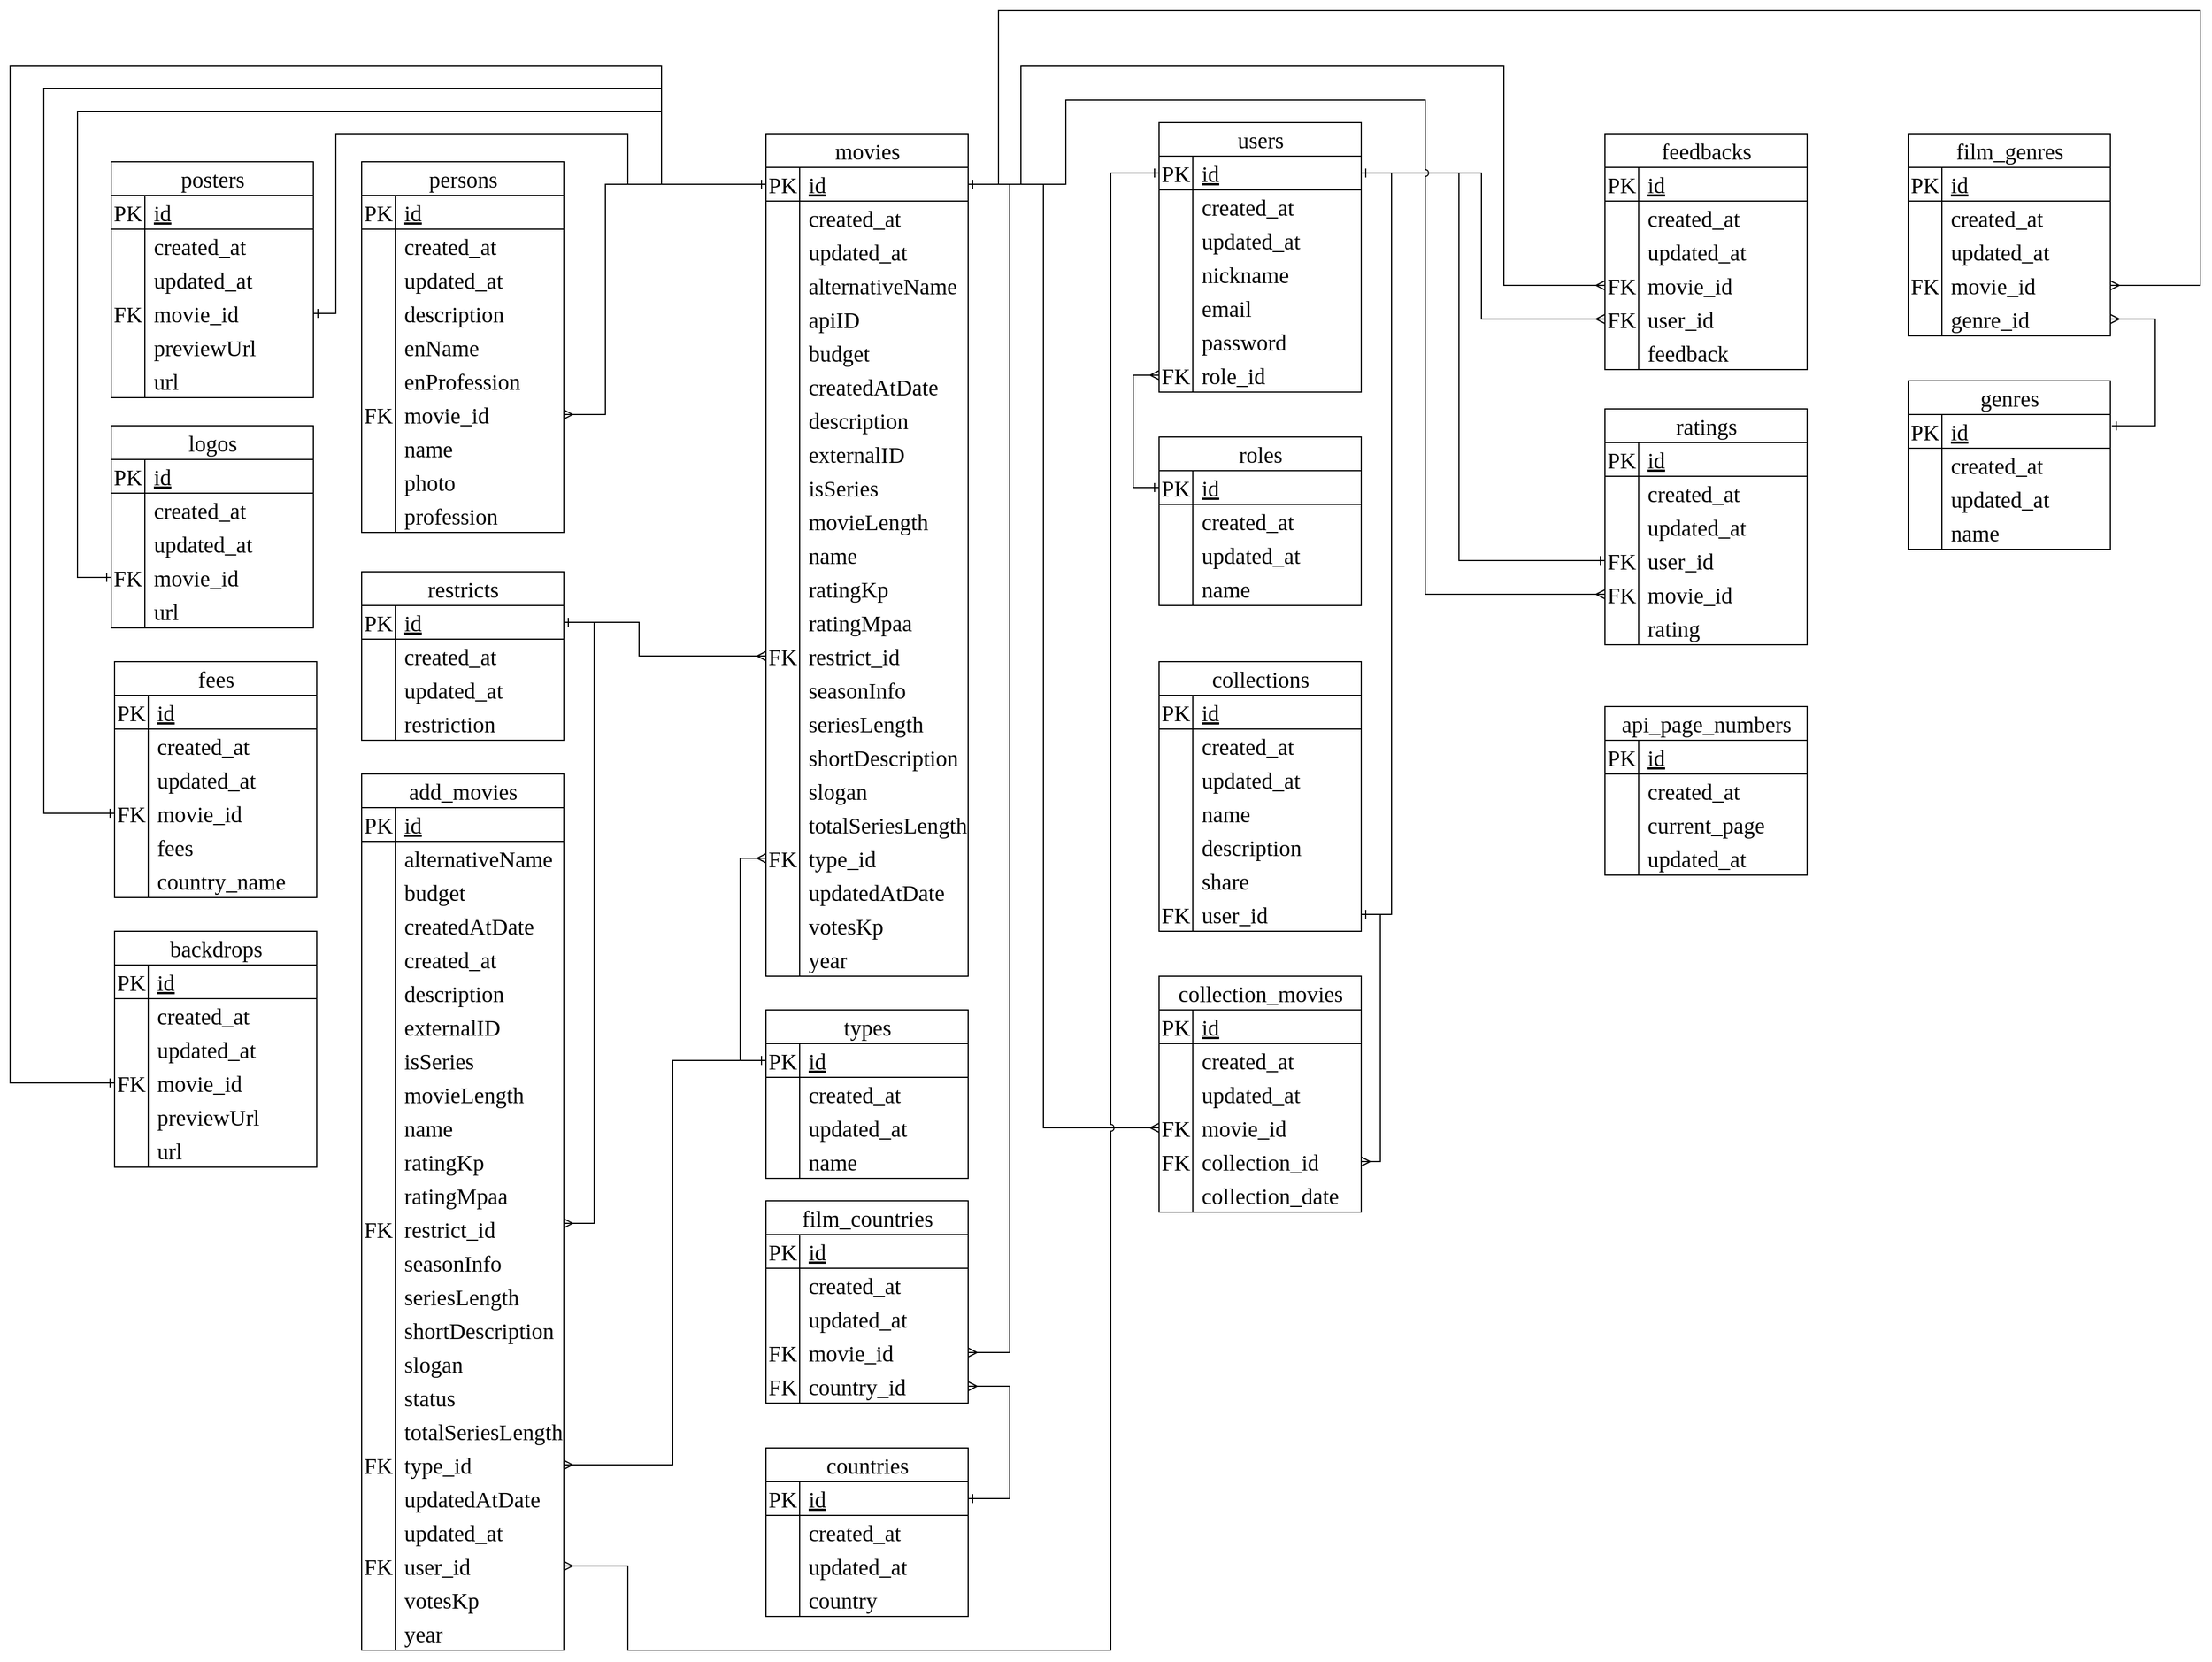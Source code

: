 <mxfile version="24.4.13" type="device">
  <diagram name="Страница — 1" id="AduVPEF6B7hsW6dyc8D5">
    <mxGraphModel dx="4144" dy="2712" grid="1" gridSize="10" guides="1" tooltips="1" connect="1" arrows="1" fold="1" page="1" pageScale="1" pageWidth="827" pageHeight="1169" math="0" shadow="0">
      <root>
        <mxCell id="0" />
        <mxCell id="1" parent="0" />
        <mxCell id="3qXCUGSfoL4wEkRRafOs-47" value="&lt;font style=&quot;font-size: 20px;&quot;&gt;add_movies&lt;/font&gt;" style="shape=table;startSize=30;container=1;collapsible=1;childLayout=tableLayout;fixedRows=1;rowLines=0;fontStyle=0;align=center;resizeLast=1;html=1;fontFamily=Times New Roman;fontSize=20;" parent="1" vertex="1">
          <mxGeometry x="-567" y="630" width="180" height="780" as="geometry" />
        </mxCell>
        <mxCell id="3qXCUGSfoL4wEkRRafOs-48" value="" style="shape=tableRow;horizontal=0;startSize=0;swimlaneHead=0;swimlaneBody=0;fillColor=none;collapsible=0;dropTarget=0;points=[[0,0.5],[1,0.5]];portConstraint=eastwest;top=0;left=0;right=0;bottom=1;fontFamily=Times New Roman;fontSize=20;" parent="3qXCUGSfoL4wEkRRafOs-47" vertex="1">
          <mxGeometry y="30" width="180" height="30" as="geometry" />
        </mxCell>
        <mxCell id="3qXCUGSfoL4wEkRRafOs-49" value="&lt;font style=&quot;font-size: 20px;&quot;&gt;PK&lt;/font&gt;" style="shape=partialRectangle;connectable=0;fillColor=none;top=0;left=0;bottom=0;right=0;fontStyle=0;overflow=hidden;whiteSpace=wrap;html=1;fontFamily=Times New Roman;fontSize=20;" parent="3qXCUGSfoL4wEkRRafOs-48" vertex="1">
          <mxGeometry width="30" height="30" as="geometry">
            <mxRectangle width="30" height="30" as="alternateBounds" />
          </mxGeometry>
        </mxCell>
        <mxCell id="3qXCUGSfoL4wEkRRafOs-50" value="&lt;font style=&quot;font-size: 20px;&quot;&gt;id&lt;/font&gt;" style="shape=partialRectangle;connectable=0;fillColor=none;top=0;left=0;bottom=0;right=0;align=left;spacingLeft=6;fontStyle=4;overflow=hidden;whiteSpace=wrap;html=1;fontFamily=Times New Roman;fontSize=20;" parent="3qXCUGSfoL4wEkRRafOs-48" vertex="1">
          <mxGeometry x="30" width="150" height="30" as="geometry">
            <mxRectangle width="150" height="30" as="alternateBounds" />
          </mxGeometry>
        </mxCell>
        <mxCell id="3qXCUGSfoL4wEkRRafOs-51" value="" style="shape=tableRow;horizontal=0;startSize=0;swimlaneHead=0;swimlaneBody=0;fillColor=none;collapsible=0;dropTarget=0;points=[[0,0.5],[1,0.5]];portConstraint=eastwest;top=0;left=0;right=0;bottom=0;fontFamily=Times New Roman;fontSize=20;" parent="3qXCUGSfoL4wEkRRafOs-47" vertex="1">
          <mxGeometry y="60" width="180" height="30" as="geometry" />
        </mxCell>
        <mxCell id="3qXCUGSfoL4wEkRRafOs-52" value="" style="shape=partialRectangle;connectable=0;fillColor=none;top=0;left=0;bottom=0;right=0;editable=1;overflow=hidden;whiteSpace=wrap;html=1;fontFamily=Times New Roman;fontSize=20;" parent="3qXCUGSfoL4wEkRRafOs-51" vertex="1">
          <mxGeometry width="30" height="30" as="geometry">
            <mxRectangle width="30" height="30" as="alternateBounds" />
          </mxGeometry>
        </mxCell>
        <mxCell id="3qXCUGSfoL4wEkRRafOs-53" value="&lt;font style=&quot;font-size: 20px;&quot;&gt;alternativeName&lt;/font&gt;" style="shape=partialRectangle;connectable=0;fillColor=none;top=0;left=0;bottom=0;right=0;align=left;spacingLeft=6;overflow=hidden;whiteSpace=wrap;html=1;fontFamily=Times New Roman;fontSize=20;" parent="3qXCUGSfoL4wEkRRafOs-51" vertex="1">
          <mxGeometry x="30" width="150" height="30" as="geometry">
            <mxRectangle width="150" height="30" as="alternateBounds" />
          </mxGeometry>
        </mxCell>
        <mxCell id="3qXCUGSfoL4wEkRRafOs-54" value="" style="shape=tableRow;horizontal=0;startSize=0;swimlaneHead=0;swimlaneBody=0;fillColor=none;collapsible=0;dropTarget=0;points=[[0,0.5],[1,0.5]];portConstraint=eastwest;top=0;left=0;right=0;bottom=0;fontFamily=Times New Roman;fontSize=20;" parent="3qXCUGSfoL4wEkRRafOs-47" vertex="1">
          <mxGeometry y="90" width="180" height="30" as="geometry" />
        </mxCell>
        <mxCell id="3qXCUGSfoL4wEkRRafOs-55" value="" style="shape=partialRectangle;connectable=0;fillColor=none;top=0;left=0;bottom=0;right=0;editable=1;overflow=hidden;whiteSpace=wrap;html=1;fontFamily=Times New Roman;fontSize=20;" parent="3qXCUGSfoL4wEkRRafOs-54" vertex="1">
          <mxGeometry width="30" height="30" as="geometry">
            <mxRectangle width="30" height="30" as="alternateBounds" />
          </mxGeometry>
        </mxCell>
        <mxCell id="3qXCUGSfoL4wEkRRafOs-56" value="&lt;font style=&quot;font-size: 20px;&quot;&gt;budget&lt;/font&gt;" style="shape=partialRectangle;connectable=0;fillColor=none;top=0;left=0;bottom=0;right=0;align=left;spacingLeft=6;overflow=hidden;whiteSpace=wrap;html=1;fontFamily=Times New Roman;fontSize=20;" parent="3qXCUGSfoL4wEkRRafOs-54" vertex="1">
          <mxGeometry x="30" width="150" height="30" as="geometry">
            <mxRectangle width="150" height="30" as="alternateBounds" />
          </mxGeometry>
        </mxCell>
        <mxCell id="3qXCUGSfoL4wEkRRafOs-57" value="" style="shape=tableRow;horizontal=0;startSize=0;swimlaneHead=0;swimlaneBody=0;fillColor=none;collapsible=0;dropTarget=0;points=[[0,0.5],[1,0.5]];portConstraint=eastwest;top=0;left=0;right=0;bottom=0;fontFamily=Times New Roman;fontSize=20;" parent="3qXCUGSfoL4wEkRRafOs-47" vertex="1">
          <mxGeometry y="120" width="180" height="30" as="geometry" />
        </mxCell>
        <mxCell id="3qXCUGSfoL4wEkRRafOs-58" value="" style="shape=partialRectangle;connectable=0;fillColor=none;top=0;left=0;bottom=0;right=0;editable=1;overflow=hidden;whiteSpace=wrap;html=1;fontFamily=Times New Roman;fontSize=20;" parent="3qXCUGSfoL4wEkRRafOs-57" vertex="1">
          <mxGeometry width="30" height="30" as="geometry">
            <mxRectangle width="30" height="30" as="alternateBounds" />
          </mxGeometry>
        </mxCell>
        <mxCell id="3qXCUGSfoL4wEkRRafOs-59" value="&lt;font style=&quot;font-size: 20px;&quot;&gt;createdAtDate&lt;/font&gt;" style="shape=partialRectangle;connectable=0;fillColor=none;top=0;left=0;bottom=0;right=0;align=left;spacingLeft=6;overflow=hidden;whiteSpace=wrap;html=1;fontFamily=Times New Roman;fontSize=20;" parent="3qXCUGSfoL4wEkRRafOs-57" vertex="1">
          <mxGeometry x="30" width="150" height="30" as="geometry">
            <mxRectangle width="150" height="30" as="alternateBounds" />
          </mxGeometry>
        </mxCell>
        <mxCell id="3qXCUGSfoL4wEkRRafOs-471" style="shape=tableRow;horizontal=0;startSize=0;swimlaneHead=0;swimlaneBody=0;fillColor=none;collapsible=0;dropTarget=0;points=[[0,0.5],[1,0.5]];portConstraint=eastwest;top=0;left=0;right=0;bottom=0;fontFamily=Times New Roman;fontSize=20;" parent="3qXCUGSfoL4wEkRRafOs-47" vertex="1">
          <mxGeometry y="150" width="180" height="30" as="geometry" />
        </mxCell>
        <mxCell id="3qXCUGSfoL4wEkRRafOs-472" style="shape=partialRectangle;connectable=0;fillColor=none;top=0;left=0;bottom=0;right=0;editable=1;overflow=hidden;whiteSpace=wrap;html=1;fontFamily=Times New Roman;fontSize=20;" parent="3qXCUGSfoL4wEkRRafOs-471" vertex="1">
          <mxGeometry width="30" height="30" as="geometry">
            <mxRectangle width="30" height="30" as="alternateBounds" />
          </mxGeometry>
        </mxCell>
        <mxCell id="3qXCUGSfoL4wEkRRafOs-473" value="&lt;font style=&quot;font-size: 20px;&quot;&gt;created_at&lt;/font&gt;" style="shape=partialRectangle;connectable=0;fillColor=none;top=0;left=0;bottom=0;right=0;align=left;spacingLeft=6;overflow=hidden;whiteSpace=wrap;html=1;fontFamily=Times New Roman;fontSize=20;" parent="3qXCUGSfoL4wEkRRafOs-471" vertex="1">
          <mxGeometry x="30" width="150" height="30" as="geometry">
            <mxRectangle width="150" height="30" as="alternateBounds" />
          </mxGeometry>
        </mxCell>
        <mxCell id="3qXCUGSfoL4wEkRRafOs-474" style="shape=tableRow;horizontal=0;startSize=0;swimlaneHead=0;swimlaneBody=0;fillColor=none;collapsible=0;dropTarget=0;points=[[0,0.5],[1,0.5]];portConstraint=eastwest;top=0;left=0;right=0;bottom=0;fontFamily=Times New Roman;fontSize=20;" parent="3qXCUGSfoL4wEkRRafOs-47" vertex="1">
          <mxGeometry y="180" width="180" height="30" as="geometry" />
        </mxCell>
        <mxCell id="3qXCUGSfoL4wEkRRafOs-475" style="shape=partialRectangle;connectable=0;fillColor=none;top=0;left=0;bottom=0;right=0;editable=1;overflow=hidden;whiteSpace=wrap;html=1;fontFamily=Times New Roman;fontSize=20;" parent="3qXCUGSfoL4wEkRRafOs-474" vertex="1">
          <mxGeometry width="30" height="30" as="geometry">
            <mxRectangle width="30" height="30" as="alternateBounds" />
          </mxGeometry>
        </mxCell>
        <mxCell id="3qXCUGSfoL4wEkRRafOs-476" value="&lt;font style=&quot;font-size: 20px;&quot;&gt;description&lt;/font&gt;" style="shape=partialRectangle;connectable=0;fillColor=none;top=0;left=0;bottom=0;right=0;align=left;spacingLeft=6;overflow=hidden;whiteSpace=wrap;html=1;fontFamily=Times New Roman;fontSize=20;" parent="3qXCUGSfoL4wEkRRafOs-474" vertex="1">
          <mxGeometry x="30" width="150" height="30" as="geometry">
            <mxRectangle width="150" height="30" as="alternateBounds" />
          </mxGeometry>
        </mxCell>
        <mxCell id="3qXCUGSfoL4wEkRRafOs-480" style="shape=tableRow;horizontal=0;startSize=0;swimlaneHead=0;swimlaneBody=0;fillColor=none;collapsible=0;dropTarget=0;points=[[0,0.5],[1,0.5]];portConstraint=eastwest;top=0;left=0;right=0;bottom=0;fontFamily=Times New Roman;fontSize=20;" parent="3qXCUGSfoL4wEkRRafOs-47" vertex="1">
          <mxGeometry y="210" width="180" height="30" as="geometry" />
        </mxCell>
        <mxCell id="3qXCUGSfoL4wEkRRafOs-481" style="shape=partialRectangle;connectable=0;fillColor=none;top=0;left=0;bottom=0;right=0;editable=1;overflow=hidden;whiteSpace=wrap;html=1;fontFamily=Times New Roman;fontSize=20;" parent="3qXCUGSfoL4wEkRRafOs-480" vertex="1">
          <mxGeometry width="30" height="30" as="geometry">
            <mxRectangle width="30" height="30" as="alternateBounds" />
          </mxGeometry>
        </mxCell>
        <mxCell id="3qXCUGSfoL4wEkRRafOs-482" value="&lt;font style=&quot;font-size: 20px;&quot;&gt;externalID&lt;/font&gt;" style="shape=partialRectangle;connectable=0;fillColor=none;top=0;left=0;bottom=0;right=0;align=left;spacingLeft=6;overflow=hidden;whiteSpace=wrap;html=1;fontFamily=Times New Roman;fontSize=20;" parent="3qXCUGSfoL4wEkRRafOs-480" vertex="1">
          <mxGeometry x="30" width="150" height="30" as="geometry">
            <mxRectangle width="150" height="30" as="alternateBounds" />
          </mxGeometry>
        </mxCell>
        <mxCell id="3qXCUGSfoL4wEkRRafOs-483" style="shape=tableRow;horizontal=0;startSize=0;swimlaneHead=0;swimlaneBody=0;fillColor=none;collapsible=0;dropTarget=0;points=[[0,0.5],[1,0.5]];portConstraint=eastwest;top=0;left=0;right=0;bottom=0;fontFamily=Times New Roman;fontSize=20;" parent="3qXCUGSfoL4wEkRRafOs-47" vertex="1">
          <mxGeometry y="240" width="180" height="30" as="geometry" />
        </mxCell>
        <mxCell id="3qXCUGSfoL4wEkRRafOs-484" style="shape=partialRectangle;connectable=0;fillColor=none;top=0;left=0;bottom=0;right=0;editable=1;overflow=hidden;whiteSpace=wrap;html=1;fontFamily=Times New Roman;fontSize=20;" parent="3qXCUGSfoL4wEkRRafOs-483" vertex="1">
          <mxGeometry width="30" height="30" as="geometry">
            <mxRectangle width="30" height="30" as="alternateBounds" />
          </mxGeometry>
        </mxCell>
        <mxCell id="3qXCUGSfoL4wEkRRafOs-485" value="&lt;font style=&quot;font-size: 20px;&quot;&gt;isSeries&lt;/font&gt;" style="shape=partialRectangle;connectable=0;fillColor=none;top=0;left=0;bottom=0;right=0;align=left;spacingLeft=6;overflow=hidden;whiteSpace=wrap;html=1;fontFamily=Times New Roman;fontSize=20;" parent="3qXCUGSfoL4wEkRRafOs-483" vertex="1">
          <mxGeometry x="30" width="150" height="30" as="geometry">
            <mxRectangle width="150" height="30" as="alternateBounds" />
          </mxGeometry>
        </mxCell>
        <mxCell id="3qXCUGSfoL4wEkRRafOs-486" style="shape=tableRow;horizontal=0;startSize=0;swimlaneHead=0;swimlaneBody=0;fillColor=none;collapsible=0;dropTarget=0;points=[[0,0.5],[1,0.5]];portConstraint=eastwest;top=0;left=0;right=0;bottom=0;fontFamily=Times New Roman;fontSize=20;" parent="3qXCUGSfoL4wEkRRafOs-47" vertex="1">
          <mxGeometry y="270" width="180" height="30" as="geometry" />
        </mxCell>
        <mxCell id="3qXCUGSfoL4wEkRRafOs-487" style="shape=partialRectangle;connectable=0;fillColor=none;top=0;left=0;bottom=0;right=0;editable=1;overflow=hidden;whiteSpace=wrap;html=1;fontFamily=Times New Roman;fontSize=20;" parent="3qXCUGSfoL4wEkRRafOs-486" vertex="1">
          <mxGeometry width="30" height="30" as="geometry">
            <mxRectangle width="30" height="30" as="alternateBounds" />
          </mxGeometry>
        </mxCell>
        <mxCell id="3qXCUGSfoL4wEkRRafOs-488" value="&lt;font style=&quot;font-size: 20px;&quot;&gt;movieLength&lt;/font&gt;" style="shape=partialRectangle;connectable=0;fillColor=none;top=0;left=0;bottom=0;right=0;align=left;spacingLeft=6;overflow=hidden;whiteSpace=wrap;html=1;fontFamily=Times New Roman;fontSize=20;" parent="3qXCUGSfoL4wEkRRafOs-486" vertex="1">
          <mxGeometry x="30" width="150" height="30" as="geometry">
            <mxRectangle width="150" height="30" as="alternateBounds" />
          </mxGeometry>
        </mxCell>
        <mxCell id="3qXCUGSfoL4wEkRRafOs-489" style="shape=tableRow;horizontal=0;startSize=0;swimlaneHead=0;swimlaneBody=0;fillColor=none;collapsible=0;dropTarget=0;points=[[0,0.5],[1,0.5]];portConstraint=eastwest;top=0;left=0;right=0;bottom=0;fontFamily=Times New Roman;fontSize=20;" parent="3qXCUGSfoL4wEkRRafOs-47" vertex="1">
          <mxGeometry y="300" width="180" height="30" as="geometry" />
        </mxCell>
        <mxCell id="3qXCUGSfoL4wEkRRafOs-490" style="shape=partialRectangle;connectable=0;fillColor=none;top=0;left=0;bottom=0;right=0;editable=1;overflow=hidden;whiteSpace=wrap;html=1;fontFamily=Times New Roman;fontSize=20;" parent="3qXCUGSfoL4wEkRRafOs-489" vertex="1">
          <mxGeometry width="30" height="30" as="geometry">
            <mxRectangle width="30" height="30" as="alternateBounds" />
          </mxGeometry>
        </mxCell>
        <mxCell id="3qXCUGSfoL4wEkRRafOs-491" value="&lt;font style=&quot;font-size: 20px;&quot;&gt;name&lt;/font&gt;" style="shape=partialRectangle;connectable=0;fillColor=none;top=0;left=0;bottom=0;right=0;align=left;spacingLeft=6;overflow=hidden;whiteSpace=wrap;html=1;fontFamily=Times New Roman;fontSize=20;" parent="3qXCUGSfoL4wEkRRafOs-489" vertex="1">
          <mxGeometry x="30" width="150" height="30" as="geometry">
            <mxRectangle width="150" height="30" as="alternateBounds" />
          </mxGeometry>
        </mxCell>
        <mxCell id="3qXCUGSfoL4wEkRRafOs-492" style="shape=tableRow;horizontal=0;startSize=0;swimlaneHead=0;swimlaneBody=0;fillColor=none;collapsible=0;dropTarget=0;points=[[0,0.5],[1,0.5]];portConstraint=eastwest;top=0;left=0;right=0;bottom=0;fontFamily=Times New Roman;fontSize=20;" parent="3qXCUGSfoL4wEkRRafOs-47" vertex="1">
          <mxGeometry y="330" width="180" height="30" as="geometry" />
        </mxCell>
        <mxCell id="3qXCUGSfoL4wEkRRafOs-493" style="shape=partialRectangle;connectable=0;fillColor=none;top=0;left=0;bottom=0;right=0;editable=1;overflow=hidden;whiteSpace=wrap;html=1;fontFamily=Times New Roman;fontSize=20;" parent="3qXCUGSfoL4wEkRRafOs-492" vertex="1">
          <mxGeometry width="30" height="30" as="geometry">
            <mxRectangle width="30" height="30" as="alternateBounds" />
          </mxGeometry>
        </mxCell>
        <mxCell id="3qXCUGSfoL4wEkRRafOs-494" value="&lt;font style=&quot;font-size: 20px;&quot;&gt;ratingKp&lt;/font&gt;" style="shape=partialRectangle;connectable=0;fillColor=none;top=0;left=0;bottom=0;right=0;align=left;spacingLeft=6;overflow=hidden;whiteSpace=wrap;html=1;fontFamily=Times New Roman;fontSize=20;" parent="3qXCUGSfoL4wEkRRafOs-492" vertex="1">
          <mxGeometry x="30" width="150" height="30" as="geometry">
            <mxRectangle width="150" height="30" as="alternateBounds" />
          </mxGeometry>
        </mxCell>
        <mxCell id="3qXCUGSfoL4wEkRRafOs-495" style="shape=tableRow;horizontal=0;startSize=0;swimlaneHead=0;swimlaneBody=0;fillColor=none;collapsible=0;dropTarget=0;points=[[0,0.5],[1,0.5]];portConstraint=eastwest;top=0;left=0;right=0;bottom=0;fontFamily=Times New Roman;fontSize=20;" parent="3qXCUGSfoL4wEkRRafOs-47" vertex="1">
          <mxGeometry y="360" width="180" height="30" as="geometry" />
        </mxCell>
        <mxCell id="3qXCUGSfoL4wEkRRafOs-496" style="shape=partialRectangle;connectable=0;fillColor=none;top=0;left=0;bottom=0;right=0;editable=1;overflow=hidden;whiteSpace=wrap;html=1;fontFamily=Times New Roman;fontSize=20;" parent="3qXCUGSfoL4wEkRRafOs-495" vertex="1">
          <mxGeometry width="30" height="30" as="geometry">
            <mxRectangle width="30" height="30" as="alternateBounds" />
          </mxGeometry>
        </mxCell>
        <mxCell id="3qXCUGSfoL4wEkRRafOs-497" value="&lt;font style=&quot;font-size: 20px;&quot;&gt;ratingMpaa&lt;/font&gt;" style="shape=partialRectangle;connectable=0;fillColor=none;top=0;left=0;bottom=0;right=0;align=left;spacingLeft=6;overflow=hidden;whiteSpace=wrap;html=1;fontFamily=Times New Roman;fontSize=20;" parent="3qXCUGSfoL4wEkRRafOs-495" vertex="1">
          <mxGeometry x="30" width="150" height="30" as="geometry">
            <mxRectangle width="150" height="30" as="alternateBounds" />
          </mxGeometry>
        </mxCell>
        <mxCell id="3qXCUGSfoL4wEkRRafOs-498" style="shape=tableRow;horizontal=0;startSize=0;swimlaneHead=0;swimlaneBody=0;fillColor=none;collapsible=0;dropTarget=0;points=[[0,0.5],[1,0.5]];portConstraint=eastwest;top=0;left=0;right=0;bottom=0;fontFamily=Times New Roman;fontSize=20;" parent="3qXCUGSfoL4wEkRRafOs-47" vertex="1">
          <mxGeometry y="390" width="180" height="30" as="geometry" />
        </mxCell>
        <mxCell id="3qXCUGSfoL4wEkRRafOs-499" value="&lt;font style=&quot;font-size: 20px;&quot;&gt;FK&lt;/font&gt;" style="shape=partialRectangle;connectable=0;fillColor=none;top=0;left=0;bottom=0;right=0;editable=1;overflow=hidden;whiteSpace=wrap;html=1;fontFamily=Times New Roman;fontSize=20;" parent="3qXCUGSfoL4wEkRRafOs-498" vertex="1">
          <mxGeometry width="30" height="30" as="geometry">
            <mxRectangle width="30" height="30" as="alternateBounds" />
          </mxGeometry>
        </mxCell>
        <mxCell id="3qXCUGSfoL4wEkRRafOs-500" value="&lt;font style=&quot;font-size: 20px;&quot;&gt;restrict_id&lt;/font&gt;" style="shape=partialRectangle;connectable=0;fillColor=none;top=0;left=0;bottom=0;right=0;align=left;spacingLeft=6;overflow=hidden;whiteSpace=wrap;html=1;fontFamily=Times New Roman;fontSize=20;" parent="3qXCUGSfoL4wEkRRafOs-498" vertex="1">
          <mxGeometry x="30" width="150" height="30" as="geometry">
            <mxRectangle width="150" height="30" as="alternateBounds" />
          </mxGeometry>
        </mxCell>
        <mxCell id="3qXCUGSfoL4wEkRRafOs-501" style="shape=tableRow;horizontal=0;startSize=0;swimlaneHead=0;swimlaneBody=0;fillColor=none;collapsible=0;dropTarget=0;points=[[0,0.5],[1,0.5]];portConstraint=eastwest;top=0;left=0;right=0;bottom=0;fontFamily=Times New Roman;fontSize=20;" parent="3qXCUGSfoL4wEkRRafOs-47" vertex="1">
          <mxGeometry y="420" width="180" height="30" as="geometry" />
        </mxCell>
        <mxCell id="3qXCUGSfoL4wEkRRafOs-502" style="shape=partialRectangle;connectable=0;fillColor=none;top=0;left=0;bottom=0;right=0;editable=1;overflow=hidden;whiteSpace=wrap;html=1;fontFamily=Times New Roman;fontSize=20;" parent="3qXCUGSfoL4wEkRRafOs-501" vertex="1">
          <mxGeometry width="30" height="30" as="geometry">
            <mxRectangle width="30" height="30" as="alternateBounds" />
          </mxGeometry>
        </mxCell>
        <mxCell id="3qXCUGSfoL4wEkRRafOs-503" value="&lt;font style=&quot;font-size: 20px;&quot;&gt;seasonInfo&lt;/font&gt;" style="shape=partialRectangle;connectable=0;fillColor=none;top=0;left=0;bottom=0;right=0;align=left;spacingLeft=6;overflow=hidden;whiteSpace=wrap;html=1;fontFamily=Times New Roman;fontSize=20;" parent="3qXCUGSfoL4wEkRRafOs-501" vertex="1">
          <mxGeometry x="30" width="150" height="30" as="geometry">
            <mxRectangle width="150" height="30" as="alternateBounds" />
          </mxGeometry>
        </mxCell>
        <mxCell id="3qXCUGSfoL4wEkRRafOs-504" style="shape=tableRow;horizontal=0;startSize=0;swimlaneHead=0;swimlaneBody=0;fillColor=none;collapsible=0;dropTarget=0;points=[[0,0.5],[1,0.5]];portConstraint=eastwest;top=0;left=0;right=0;bottom=0;fontFamily=Times New Roman;fontSize=20;" parent="3qXCUGSfoL4wEkRRafOs-47" vertex="1">
          <mxGeometry y="450" width="180" height="30" as="geometry" />
        </mxCell>
        <mxCell id="3qXCUGSfoL4wEkRRafOs-505" style="shape=partialRectangle;connectable=0;fillColor=none;top=0;left=0;bottom=0;right=0;editable=1;overflow=hidden;whiteSpace=wrap;html=1;fontFamily=Times New Roman;fontSize=20;" parent="3qXCUGSfoL4wEkRRafOs-504" vertex="1">
          <mxGeometry width="30" height="30" as="geometry">
            <mxRectangle width="30" height="30" as="alternateBounds" />
          </mxGeometry>
        </mxCell>
        <mxCell id="3qXCUGSfoL4wEkRRafOs-506" value="&lt;font style=&quot;font-size: 20px;&quot;&gt;seriesLength&lt;/font&gt;" style="shape=partialRectangle;connectable=0;fillColor=none;top=0;left=0;bottom=0;right=0;align=left;spacingLeft=6;overflow=hidden;whiteSpace=wrap;html=1;fontFamily=Times New Roman;fontSize=20;" parent="3qXCUGSfoL4wEkRRafOs-504" vertex="1">
          <mxGeometry x="30" width="150" height="30" as="geometry">
            <mxRectangle width="150" height="30" as="alternateBounds" />
          </mxGeometry>
        </mxCell>
        <mxCell id="3qXCUGSfoL4wEkRRafOs-507" style="shape=tableRow;horizontal=0;startSize=0;swimlaneHead=0;swimlaneBody=0;fillColor=none;collapsible=0;dropTarget=0;points=[[0,0.5],[1,0.5]];portConstraint=eastwest;top=0;left=0;right=0;bottom=0;fontFamily=Times New Roman;fontSize=20;" parent="3qXCUGSfoL4wEkRRafOs-47" vertex="1">
          <mxGeometry y="480" width="180" height="30" as="geometry" />
        </mxCell>
        <mxCell id="3qXCUGSfoL4wEkRRafOs-508" style="shape=partialRectangle;connectable=0;fillColor=none;top=0;left=0;bottom=0;right=0;editable=1;overflow=hidden;whiteSpace=wrap;html=1;fontFamily=Times New Roman;fontSize=20;" parent="3qXCUGSfoL4wEkRRafOs-507" vertex="1">
          <mxGeometry width="30" height="30" as="geometry">
            <mxRectangle width="30" height="30" as="alternateBounds" />
          </mxGeometry>
        </mxCell>
        <mxCell id="3qXCUGSfoL4wEkRRafOs-509" value="&lt;font style=&quot;font-size: 20px;&quot;&gt;shortDescription&lt;/font&gt;" style="shape=partialRectangle;connectable=0;fillColor=none;top=0;left=0;bottom=0;right=0;align=left;spacingLeft=6;overflow=hidden;whiteSpace=wrap;html=1;fontFamily=Times New Roman;fontSize=20;" parent="3qXCUGSfoL4wEkRRafOs-507" vertex="1">
          <mxGeometry x="30" width="150" height="30" as="geometry">
            <mxRectangle width="150" height="30" as="alternateBounds" />
          </mxGeometry>
        </mxCell>
        <mxCell id="3qXCUGSfoL4wEkRRafOs-510" style="shape=tableRow;horizontal=0;startSize=0;swimlaneHead=0;swimlaneBody=0;fillColor=none;collapsible=0;dropTarget=0;points=[[0,0.5],[1,0.5]];portConstraint=eastwest;top=0;left=0;right=0;bottom=0;fontFamily=Times New Roman;fontSize=20;" parent="3qXCUGSfoL4wEkRRafOs-47" vertex="1">
          <mxGeometry y="510" width="180" height="30" as="geometry" />
        </mxCell>
        <mxCell id="3qXCUGSfoL4wEkRRafOs-511" style="shape=partialRectangle;connectable=0;fillColor=none;top=0;left=0;bottom=0;right=0;editable=1;overflow=hidden;whiteSpace=wrap;html=1;fontFamily=Times New Roman;fontSize=20;" parent="3qXCUGSfoL4wEkRRafOs-510" vertex="1">
          <mxGeometry width="30" height="30" as="geometry">
            <mxRectangle width="30" height="30" as="alternateBounds" />
          </mxGeometry>
        </mxCell>
        <mxCell id="3qXCUGSfoL4wEkRRafOs-512" value="&lt;font style=&quot;font-size: 20px;&quot;&gt;slogan&lt;/font&gt;" style="shape=partialRectangle;connectable=0;fillColor=none;top=0;left=0;bottom=0;right=0;align=left;spacingLeft=6;overflow=hidden;whiteSpace=wrap;html=1;fontFamily=Times New Roman;fontSize=20;" parent="3qXCUGSfoL4wEkRRafOs-510" vertex="1">
          <mxGeometry x="30" width="150" height="30" as="geometry">
            <mxRectangle width="150" height="30" as="alternateBounds" />
          </mxGeometry>
        </mxCell>
        <mxCell id="3qXCUGSfoL4wEkRRafOs-513" style="shape=tableRow;horizontal=0;startSize=0;swimlaneHead=0;swimlaneBody=0;fillColor=none;collapsible=0;dropTarget=0;points=[[0,0.5],[1,0.5]];portConstraint=eastwest;top=0;left=0;right=0;bottom=0;fontFamily=Times New Roman;fontSize=20;" parent="3qXCUGSfoL4wEkRRafOs-47" vertex="1">
          <mxGeometry y="540" width="180" height="30" as="geometry" />
        </mxCell>
        <mxCell id="3qXCUGSfoL4wEkRRafOs-514" style="shape=partialRectangle;connectable=0;fillColor=none;top=0;left=0;bottom=0;right=0;editable=1;overflow=hidden;whiteSpace=wrap;html=1;fontFamily=Times New Roman;fontSize=20;" parent="3qXCUGSfoL4wEkRRafOs-513" vertex="1">
          <mxGeometry width="30" height="30" as="geometry">
            <mxRectangle width="30" height="30" as="alternateBounds" />
          </mxGeometry>
        </mxCell>
        <mxCell id="3qXCUGSfoL4wEkRRafOs-515" value="&lt;font style=&quot;font-size: 20px;&quot;&gt;status&lt;/font&gt;" style="shape=partialRectangle;connectable=0;fillColor=none;top=0;left=0;bottom=0;right=0;align=left;spacingLeft=6;overflow=hidden;whiteSpace=wrap;html=1;fontFamily=Times New Roman;fontSize=20;" parent="3qXCUGSfoL4wEkRRafOs-513" vertex="1">
          <mxGeometry x="30" width="150" height="30" as="geometry">
            <mxRectangle width="150" height="30" as="alternateBounds" />
          </mxGeometry>
        </mxCell>
        <mxCell id="3qXCUGSfoL4wEkRRafOs-516" style="shape=tableRow;horizontal=0;startSize=0;swimlaneHead=0;swimlaneBody=0;fillColor=none;collapsible=0;dropTarget=0;points=[[0,0.5],[1,0.5]];portConstraint=eastwest;top=0;left=0;right=0;bottom=0;fontFamily=Times New Roman;fontSize=20;" parent="3qXCUGSfoL4wEkRRafOs-47" vertex="1">
          <mxGeometry y="570" width="180" height="30" as="geometry" />
        </mxCell>
        <mxCell id="3qXCUGSfoL4wEkRRafOs-517" style="shape=partialRectangle;connectable=0;fillColor=none;top=0;left=0;bottom=0;right=0;editable=1;overflow=hidden;whiteSpace=wrap;html=1;fontFamily=Times New Roman;fontSize=20;" parent="3qXCUGSfoL4wEkRRafOs-516" vertex="1">
          <mxGeometry width="30" height="30" as="geometry">
            <mxRectangle width="30" height="30" as="alternateBounds" />
          </mxGeometry>
        </mxCell>
        <mxCell id="3qXCUGSfoL4wEkRRafOs-518" value="&lt;font style=&quot;font-size: 20px;&quot;&gt;totalSeriesLength&lt;/font&gt;" style="shape=partialRectangle;connectable=0;fillColor=none;top=0;left=0;bottom=0;right=0;align=left;spacingLeft=6;overflow=hidden;whiteSpace=wrap;html=1;fontFamily=Times New Roman;fontSize=20;" parent="3qXCUGSfoL4wEkRRafOs-516" vertex="1">
          <mxGeometry x="30" width="150" height="30" as="geometry">
            <mxRectangle width="150" height="30" as="alternateBounds" />
          </mxGeometry>
        </mxCell>
        <mxCell id="3qXCUGSfoL4wEkRRafOs-519" style="shape=tableRow;horizontal=0;startSize=0;swimlaneHead=0;swimlaneBody=0;fillColor=none;collapsible=0;dropTarget=0;points=[[0,0.5],[1,0.5]];portConstraint=eastwest;top=0;left=0;right=0;bottom=0;fontFamily=Times New Roman;fontSize=20;" parent="3qXCUGSfoL4wEkRRafOs-47" vertex="1">
          <mxGeometry y="600" width="180" height="30" as="geometry" />
        </mxCell>
        <mxCell id="3qXCUGSfoL4wEkRRafOs-520" value="&lt;font style=&quot;font-size: 20px;&quot;&gt;FK&lt;/font&gt;" style="shape=partialRectangle;connectable=0;fillColor=none;top=0;left=0;bottom=0;right=0;editable=1;overflow=hidden;whiteSpace=wrap;html=1;fontFamily=Times New Roman;fontSize=20;" parent="3qXCUGSfoL4wEkRRafOs-519" vertex="1">
          <mxGeometry width="30" height="30" as="geometry">
            <mxRectangle width="30" height="30" as="alternateBounds" />
          </mxGeometry>
        </mxCell>
        <mxCell id="3qXCUGSfoL4wEkRRafOs-521" value="&lt;font style=&quot;font-size: 20px;&quot;&gt;type_id&lt;/font&gt;" style="shape=partialRectangle;connectable=0;fillColor=none;top=0;left=0;bottom=0;right=0;align=left;spacingLeft=6;overflow=hidden;whiteSpace=wrap;html=1;fontFamily=Times New Roman;fontSize=20;" parent="3qXCUGSfoL4wEkRRafOs-519" vertex="1">
          <mxGeometry x="30" width="150" height="30" as="geometry">
            <mxRectangle width="150" height="30" as="alternateBounds" />
          </mxGeometry>
        </mxCell>
        <mxCell id="3qXCUGSfoL4wEkRRafOs-522" style="shape=tableRow;horizontal=0;startSize=0;swimlaneHead=0;swimlaneBody=0;fillColor=none;collapsible=0;dropTarget=0;points=[[0,0.5],[1,0.5]];portConstraint=eastwest;top=0;left=0;right=0;bottom=0;fontFamily=Times New Roman;fontSize=20;" parent="3qXCUGSfoL4wEkRRafOs-47" vertex="1">
          <mxGeometry y="630" width="180" height="30" as="geometry" />
        </mxCell>
        <mxCell id="3qXCUGSfoL4wEkRRafOs-523" style="shape=partialRectangle;connectable=0;fillColor=none;top=0;left=0;bottom=0;right=0;editable=1;overflow=hidden;whiteSpace=wrap;html=1;fontFamily=Times New Roman;fontSize=20;" parent="3qXCUGSfoL4wEkRRafOs-522" vertex="1">
          <mxGeometry width="30" height="30" as="geometry">
            <mxRectangle width="30" height="30" as="alternateBounds" />
          </mxGeometry>
        </mxCell>
        <mxCell id="3qXCUGSfoL4wEkRRafOs-524" value="&lt;font style=&quot;font-size: 20px;&quot;&gt;updatedAtDate&lt;/font&gt;" style="shape=partialRectangle;connectable=0;fillColor=none;top=0;left=0;bottom=0;right=0;align=left;spacingLeft=6;overflow=hidden;whiteSpace=wrap;html=1;fontFamily=Times New Roman;fontSize=20;" parent="3qXCUGSfoL4wEkRRafOs-522" vertex="1">
          <mxGeometry x="30" width="150" height="30" as="geometry">
            <mxRectangle width="150" height="30" as="alternateBounds" />
          </mxGeometry>
        </mxCell>
        <mxCell id="3qXCUGSfoL4wEkRRafOs-525" style="shape=tableRow;horizontal=0;startSize=0;swimlaneHead=0;swimlaneBody=0;fillColor=none;collapsible=0;dropTarget=0;points=[[0,0.5],[1,0.5]];portConstraint=eastwest;top=0;left=0;right=0;bottom=0;fontFamily=Times New Roman;fontSize=20;" parent="3qXCUGSfoL4wEkRRafOs-47" vertex="1">
          <mxGeometry y="660" width="180" height="30" as="geometry" />
        </mxCell>
        <mxCell id="3qXCUGSfoL4wEkRRafOs-526" style="shape=partialRectangle;connectable=0;fillColor=none;top=0;left=0;bottom=0;right=0;editable=1;overflow=hidden;whiteSpace=wrap;html=1;fontFamily=Times New Roman;fontSize=20;" parent="3qXCUGSfoL4wEkRRafOs-525" vertex="1">
          <mxGeometry width="30" height="30" as="geometry">
            <mxRectangle width="30" height="30" as="alternateBounds" />
          </mxGeometry>
        </mxCell>
        <mxCell id="3qXCUGSfoL4wEkRRafOs-527" value="&lt;font style=&quot;font-size: 20px;&quot;&gt;updated_at&lt;/font&gt;" style="shape=partialRectangle;connectable=0;fillColor=none;top=0;left=0;bottom=0;right=0;align=left;spacingLeft=6;overflow=hidden;whiteSpace=wrap;html=1;fontFamily=Times New Roman;fontSize=20;" parent="3qXCUGSfoL4wEkRRafOs-525" vertex="1">
          <mxGeometry x="30" width="150" height="30" as="geometry">
            <mxRectangle width="150" height="30" as="alternateBounds" />
          </mxGeometry>
        </mxCell>
        <mxCell id="3qXCUGSfoL4wEkRRafOs-528" style="shape=tableRow;horizontal=0;startSize=0;swimlaneHead=0;swimlaneBody=0;fillColor=none;collapsible=0;dropTarget=0;points=[[0,0.5],[1,0.5]];portConstraint=eastwest;top=0;left=0;right=0;bottom=0;fontFamily=Times New Roman;fontSize=20;" parent="3qXCUGSfoL4wEkRRafOs-47" vertex="1">
          <mxGeometry y="690" width="180" height="30" as="geometry" />
        </mxCell>
        <mxCell id="3qXCUGSfoL4wEkRRafOs-529" value="&lt;font style=&quot;font-size: 20px;&quot;&gt;FK&lt;/font&gt;" style="shape=partialRectangle;connectable=0;fillColor=none;top=0;left=0;bottom=0;right=0;editable=1;overflow=hidden;whiteSpace=wrap;html=1;fontFamily=Times New Roman;fontSize=20;" parent="3qXCUGSfoL4wEkRRafOs-528" vertex="1">
          <mxGeometry width="30" height="30" as="geometry">
            <mxRectangle width="30" height="30" as="alternateBounds" />
          </mxGeometry>
        </mxCell>
        <mxCell id="3qXCUGSfoL4wEkRRafOs-530" value="&lt;font style=&quot;font-size: 20px;&quot;&gt;user_id&lt;/font&gt;" style="shape=partialRectangle;connectable=0;fillColor=none;top=0;left=0;bottom=0;right=0;align=left;spacingLeft=6;overflow=hidden;whiteSpace=wrap;html=1;fontFamily=Times New Roman;fontSize=20;" parent="3qXCUGSfoL4wEkRRafOs-528" vertex="1">
          <mxGeometry x="30" width="150" height="30" as="geometry">
            <mxRectangle width="150" height="30" as="alternateBounds" />
          </mxGeometry>
        </mxCell>
        <mxCell id="3qXCUGSfoL4wEkRRafOs-531" style="shape=tableRow;horizontal=0;startSize=0;swimlaneHead=0;swimlaneBody=0;fillColor=none;collapsible=0;dropTarget=0;points=[[0,0.5],[1,0.5]];portConstraint=eastwest;top=0;left=0;right=0;bottom=0;fontFamily=Times New Roman;fontSize=20;" parent="3qXCUGSfoL4wEkRRafOs-47" vertex="1">
          <mxGeometry y="720" width="180" height="30" as="geometry" />
        </mxCell>
        <mxCell id="3qXCUGSfoL4wEkRRafOs-532" style="shape=partialRectangle;connectable=0;fillColor=none;top=0;left=0;bottom=0;right=0;editable=1;overflow=hidden;whiteSpace=wrap;html=1;fontFamily=Times New Roman;fontSize=20;" parent="3qXCUGSfoL4wEkRRafOs-531" vertex="1">
          <mxGeometry width="30" height="30" as="geometry">
            <mxRectangle width="30" height="30" as="alternateBounds" />
          </mxGeometry>
        </mxCell>
        <mxCell id="3qXCUGSfoL4wEkRRafOs-533" value="&lt;font style=&quot;font-size: 20px;&quot;&gt;votesKp&lt;/font&gt;" style="shape=partialRectangle;connectable=0;fillColor=none;top=0;left=0;bottom=0;right=0;align=left;spacingLeft=6;overflow=hidden;whiteSpace=wrap;html=1;fontFamily=Times New Roman;fontSize=20;" parent="3qXCUGSfoL4wEkRRafOs-531" vertex="1">
          <mxGeometry x="30" width="150" height="30" as="geometry">
            <mxRectangle width="150" height="30" as="alternateBounds" />
          </mxGeometry>
        </mxCell>
        <mxCell id="3qXCUGSfoL4wEkRRafOs-534" style="shape=tableRow;horizontal=0;startSize=0;swimlaneHead=0;swimlaneBody=0;fillColor=none;collapsible=0;dropTarget=0;points=[[0,0.5],[1,0.5]];portConstraint=eastwest;top=0;left=0;right=0;bottom=0;fontFamily=Times New Roman;fontSize=20;" parent="3qXCUGSfoL4wEkRRafOs-47" vertex="1">
          <mxGeometry y="750" width="180" height="30" as="geometry" />
        </mxCell>
        <mxCell id="3qXCUGSfoL4wEkRRafOs-535" style="shape=partialRectangle;connectable=0;fillColor=none;top=0;left=0;bottom=0;right=0;editable=1;overflow=hidden;whiteSpace=wrap;html=1;fontFamily=Times New Roman;fontSize=20;" parent="3qXCUGSfoL4wEkRRafOs-534" vertex="1">
          <mxGeometry width="30" height="30" as="geometry">
            <mxRectangle width="30" height="30" as="alternateBounds" />
          </mxGeometry>
        </mxCell>
        <mxCell id="3qXCUGSfoL4wEkRRafOs-536" value="&lt;font style=&quot;font-size: 20px;&quot;&gt;year&lt;/font&gt;" style="shape=partialRectangle;connectable=0;fillColor=none;top=0;left=0;bottom=0;right=0;align=left;spacingLeft=6;overflow=hidden;whiteSpace=wrap;html=1;fontFamily=Times New Roman;fontSize=20;" parent="3qXCUGSfoL4wEkRRafOs-534" vertex="1">
          <mxGeometry x="30" width="150" height="30" as="geometry">
            <mxRectangle width="150" height="30" as="alternateBounds" />
          </mxGeometry>
        </mxCell>
        <mxCell id="3qXCUGSfoL4wEkRRafOs-91" value="api_page_numbers" style="shape=table;startSize=30;container=1;collapsible=1;childLayout=tableLayout;fixedRows=1;rowLines=0;fontStyle=0;align=center;resizeLast=1;html=1;fontFamily=Times New Roman;fontSize=20;" parent="1" vertex="1">
          <mxGeometry x="540" y="570" width="180" height="150" as="geometry" />
        </mxCell>
        <mxCell id="3qXCUGSfoL4wEkRRafOs-92" value="" style="shape=tableRow;horizontal=0;startSize=0;swimlaneHead=0;swimlaneBody=0;fillColor=none;collapsible=0;dropTarget=0;points=[[0,0.5],[1,0.5]];portConstraint=eastwest;top=0;left=0;right=0;bottom=1;fontFamily=Times New Roman;fontSize=20;" parent="3qXCUGSfoL4wEkRRafOs-91" vertex="1">
          <mxGeometry y="30" width="180" height="30" as="geometry" />
        </mxCell>
        <mxCell id="3qXCUGSfoL4wEkRRafOs-93" value="PK" style="shape=partialRectangle;connectable=0;fillColor=none;top=0;left=0;bottom=0;right=0;fontStyle=0;overflow=hidden;whiteSpace=wrap;html=1;fontFamily=Times New Roman;fontSize=20;" parent="3qXCUGSfoL4wEkRRafOs-92" vertex="1">
          <mxGeometry width="30" height="30" as="geometry">
            <mxRectangle width="30" height="30" as="alternateBounds" />
          </mxGeometry>
        </mxCell>
        <mxCell id="3qXCUGSfoL4wEkRRafOs-94" value="id" style="shape=partialRectangle;connectable=0;fillColor=none;top=0;left=0;bottom=0;right=0;align=left;spacingLeft=6;fontStyle=4;overflow=hidden;whiteSpace=wrap;html=1;fontFamily=Times New Roman;fontSize=20;" parent="3qXCUGSfoL4wEkRRafOs-92" vertex="1">
          <mxGeometry x="30" width="150" height="30" as="geometry">
            <mxRectangle width="150" height="30" as="alternateBounds" />
          </mxGeometry>
        </mxCell>
        <mxCell id="3qXCUGSfoL4wEkRRafOs-95" value="" style="shape=tableRow;horizontal=0;startSize=0;swimlaneHead=0;swimlaneBody=0;fillColor=none;collapsible=0;dropTarget=0;points=[[0,0.5],[1,0.5]];portConstraint=eastwest;top=0;left=0;right=0;bottom=0;fontFamily=Times New Roman;fontSize=20;" parent="3qXCUGSfoL4wEkRRafOs-91" vertex="1">
          <mxGeometry y="60" width="180" height="30" as="geometry" />
        </mxCell>
        <mxCell id="3qXCUGSfoL4wEkRRafOs-96" value="" style="shape=partialRectangle;connectable=0;fillColor=none;top=0;left=0;bottom=0;right=0;editable=1;overflow=hidden;whiteSpace=wrap;html=1;fontFamily=Times New Roman;fontSize=20;" parent="3qXCUGSfoL4wEkRRafOs-95" vertex="1">
          <mxGeometry width="30" height="30" as="geometry">
            <mxRectangle width="30" height="30" as="alternateBounds" />
          </mxGeometry>
        </mxCell>
        <mxCell id="3qXCUGSfoL4wEkRRafOs-97" value="created_at" style="shape=partialRectangle;connectable=0;fillColor=none;top=0;left=0;bottom=0;right=0;align=left;spacingLeft=6;overflow=hidden;whiteSpace=wrap;html=1;fontFamily=Times New Roman;fontSize=20;" parent="3qXCUGSfoL4wEkRRafOs-95" vertex="1">
          <mxGeometry x="30" width="150" height="30" as="geometry">
            <mxRectangle width="150" height="30" as="alternateBounds" />
          </mxGeometry>
        </mxCell>
        <mxCell id="3qXCUGSfoL4wEkRRafOs-98" value="" style="shape=tableRow;horizontal=0;startSize=0;swimlaneHead=0;swimlaneBody=0;fillColor=none;collapsible=0;dropTarget=0;points=[[0,0.5],[1,0.5]];portConstraint=eastwest;top=0;left=0;right=0;bottom=0;fontFamily=Times New Roman;fontSize=20;" parent="3qXCUGSfoL4wEkRRafOs-91" vertex="1">
          <mxGeometry y="90" width="180" height="30" as="geometry" />
        </mxCell>
        <mxCell id="3qXCUGSfoL4wEkRRafOs-99" value="" style="shape=partialRectangle;connectable=0;fillColor=none;top=0;left=0;bottom=0;right=0;editable=1;overflow=hidden;whiteSpace=wrap;html=1;fontFamily=Times New Roman;fontSize=20;" parent="3qXCUGSfoL4wEkRRafOs-98" vertex="1">
          <mxGeometry width="30" height="30" as="geometry">
            <mxRectangle width="30" height="30" as="alternateBounds" />
          </mxGeometry>
        </mxCell>
        <mxCell id="3qXCUGSfoL4wEkRRafOs-100" value="current_page" style="shape=partialRectangle;connectable=0;fillColor=none;top=0;left=0;bottom=0;right=0;align=left;spacingLeft=6;overflow=hidden;whiteSpace=wrap;html=1;fontFamily=Times New Roman;fontSize=20;" parent="3qXCUGSfoL4wEkRRafOs-98" vertex="1">
          <mxGeometry x="30" width="150" height="30" as="geometry">
            <mxRectangle width="150" height="30" as="alternateBounds" />
          </mxGeometry>
        </mxCell>
        <mxCell id="3qXCUGSfoL4wEkRRafOs-101" value="" style="shape=tableRow;horizontal=0;startSize=0;swimlaneHead=0;swimlaneBody=0;fillColor=none;collapsible=0;dropTarget=0;points=[[0,0.5],[1,0.5]];portConstraint=eastwest;top=0;left=0;right=0;bottom=0;fontFamily=Times New Roman;fontSize=20;" parent="3qXCUGSfoL4wEkRRafOs-91" vertex="1">
          <mxGeometry y="120" width="180" height="30" as="geometry" />
        </mxCell>
        <mxCell id="3qXCUGSfoL4wEkRRafOs-102" value="" style="shape=partialRectangle;connectable=0;fillColor=none;top=0;left=0;bottom=0;right=0;editable=1;overflow=hidden;whiteSpace=wrap;html=1;fontFamily=Times New Roman;fontSize=20;" parent="3qXCUGSfoL4wEkRRafOs-101" vertex="1">
          <mxGeometry width="30" height="30" as="geometry">
            <mxRectangle width="30" height="30" as="alternateBounds" />
          </mxGeometry>
        </mxCell>
        <mxCell id="3qXCUGSfoL4wEkRRafOs-103" value="updated_at" style="shape=partialRectangle;connectable=0;fillColor=none;top=0;left=0;bottom=0;right=0;align=left;spacingLeft=6;overflow=hidden;whiteSpace=wrap;html=1;fontFamily=Times New Roman;fontSize=20;" parent="3qXCUGSfoL4wEkRRafOs-101" vertex="1">
          <mxGeometry x="30" width="150" height="30" as="geometry">
            <mxRectangle width="150" height="30" as="alternateBounds" />
          </mxGeometry>
        </mxCell>
        <mxCell id="3qXCUGSfoL4wEkRRafOs-105" value="&lt;font style=&quot;font-size: 20px;&quot;&gt;backdrops&lt;/font&gt;" style="shape=table;startSize=30;container=1;collapsible=1;childLayout=tableLayout;fixedRows=1;rowLines=0;fontStyle=0;align=center;resizeLast=1;html=1;fontFamily=Times New Roman;fontSize=20;" parent="1" vertex="1">
          <mxGeometry x="-787" y="770" width="180" height="210" as="geometry" />
        </mxCell>
        <mxCell id="3qXCUGSfoL4wEkRRafOs-106" value="" style="shape=tableRow;horizontal=0;startSize=0;swimlaneHead=0;swimlaneBody=0;fillColor=none;collapsible=0;dropTarget=0;points=[[0,0.5],[1,0.5]];portConstraint=eastwest;top=0;left=0;right=0;bottom=1;fontFamily=Times New Roman;fontSize=20;" parent="3qXCUGSfoL4wEkRRafOs-105" vertex="1">
          <mxGeometry y="30" width="180" height="30" as="geometry" />
        </mxCell>
        <mxCell id="3qXCUGSfoL4wEkRRafOs-107" value="&lt;font style=&quot;font-size: 20px;&quot;&gt;PK&lt;/font&gt;" style="shape=partialRectangle;connectable=0;fillColor=none;top=0;left=0;bottom=0;right=0;fontStyle=0;overflow=hidden;whiteSpace=wrap;html=1;fontFamily=Times New Roman;fontSize=20;" parent="3qXCUGSfoL4wEkRRafOs-106" vertex="1">
          <mxGeometry width="30" height="30" as="geometry">
            <mxRectangle width="30" height="30" as="alternateBounds" />
          </mxGeometry>
        </mxCell>
        <mxCell id="3qXCUGSfoL4wEkRRafOs-108" value="&lt;font style=&quot;font-size: 20px;&quot;&gt;id&lt;/font&gt;" style="shape=partialRectangle;connectable=0;fillColor=none;top=0;left=0;bottom=0;right=0;align=left;spacingLeft=6;fontStyle=4;overflow=hidden;whiteSpace=wrap;html=1;fontFamily=Times New Roman;fontSize=20;" parent="3qXCUGSfoL4wEkRRafOs-106" vertex="1">
          <mxGeometry x="30" width="150" height="30" as="geometry">
            <mxRectangle width="150" height="30" as="alternateBounds" />
          </mxGeometry>
        </mxCell>
        <mxCell id="3qXCUGSfoL4wEkRRafOs-109" value="" style="shape=tableRow;horizontal=0;startSize=0;swimlaneHead=0;swimlaneBody=0;fillColor=none;collapsible=0;dropTarget=0;points=[[0,0.5],[1,0.5]];portConstraint=eastwest;top=0;left=0;right=0;bottom=0;fontFamily=Times New Roman;fontSize=20;" parent="3qXCUGSfoL4wEkRRafOs-105" vertex="1">
          <mxGeometry y="60" width="180" height="30" as="geometry" />
        </mxCell>
        <mxCell id="3qXCUGSfoL4wEkRRafOs-110" value="" style="shape=partialRectangle;connectable=0;fillColor=none;top=0;left=0;bottom=0;right=0;editable=1;overflow=hidden;whiteSpace=wrap;html=1;fontFamily=Times New Roman;fontSize=20;" parent="3qXCUGSfoL4wEkRRafOs-109" vertex="1">
          <mxGeometry width="30" height="30" as="geometry">
            <mxRectangle width="30" height="30" as="alternateBounds" />
          </mxGeometry>
        </mxCell>
        <mxCell id="3qXCUGSfoL4wEkRRafOs-111" value="&lt;font style=&quot;font-size: 20px;&quot;&gt;created_at&lt;/font&gt;" style="shape=partialRectangle;connectable=0;fillColor=none;top=0;left=0;bottom=0;right=0;align=left;spacingLeft=6;overflow=hidden;whiteSpace=wrap;html=1;fontFamily=Times New Roman;fontSize=20;" parent="3qXCUGSfoL4wEkRRafOs-109" vertex="1">
          <mxGeometry x="30" width="150" height="30" as="geometry">
            <mxRectangle width="150" height="30" as="alternateBounds" />
          </mxGeometry>
        </mxCell>
        <mxCell id="3qXCUGSfoL4wEkRRafOs-112" value="" style="shape=tableRow;horizontal=0;startSize=0;swimlaneHead=0;swimlaneBody=0;fillColor=none;collapsible=0;dropTarget=0;points=[[0,0.5],[1,0.5]];portConstraint=eastwest;top=0;left=0;right=0;bottom=0;fontFamily=Times New Roman;fontSize=20;" parent="3qXCUGSfoL4wEkRRafOs-105" vertex="1">
          <mxGeometry y="90" width="180" height="30" as="geometry" />
        </mxCell>
        <mxCell id="3qXCUGSfoL4wEkRRafOs-113" value="" style="shape=partialRectangle;connectable=0;fillColor=none;top=0;left=0;bottom=0;right=0;editable=1;overflow=hidden;whiteSpace=wrap;html=1;fontFamily=Times New Roman;fontSize=20;" parent="3qXCUGSfoL4wEkRRafOs-112" vertex="1">
          <mxGeometry width="30" height="30" as="geometry">
            <mxRectangle width="30" height="30" as="alternateBounds" />
          </mxGeometry>
        </mxCell>
        <mxCell id="3qXCUGSfoL4wEkRRafOs-114" value="&lt;font style=&quot;font-size: 20px;&quot;&gt;updated_at&lt;/font&gt;" style="shape=partialRectangle;connectable=0;fillColor=none;top=0;left=0;bottom=0;right=0;align=left;spacingLeft=6;overflow=hidden;whiteSpace=wrap;html=1;fontFamily=Times New Roman;fontSize=20;" parent="3qXCUGSfoL4wEkRRafOs-112" vertex="1">
          <mxGeometry x="30" width="150" height="30" as="geometry">
            <mxRectangle width="150" height="30" as="alternateBounds" />
          </mxGeometry>
        </mxCell>
        <mxCell id="3qXCUGSfoL4wEkRRafOs-115" value="" style="shape=tableRow;horizontal=0;startSize=0;swimlaneHead=0;swimlaneBody=0;fillColor=none;collapsible=0;dropTarget=0;points=[[0,0.5],[1,0.5]];portConstraint=eastwest;top=0;left=0;right=0;bottom=0;fontFamily=Times New Roman;fontSize=20;" parent="3qXCUGSfoL4wEkRRafOs-105" vertex="1">
          <mxGeometry y="120" width="180" height="30" as="geometry" />
        </mxCell>
        <mxCell id="3qXCUGSfoL4wEkRRafOs-116" value="&lt;font style=&quot;font-size: 20px;&quot;&gt;FK&lt;/font&gt;" style="shape=partialRectangle;connectable=0;fillColor=none;top=0;left=0;bottom=0;right=0;editable=1;overflow=hidden;whiteSpace=wrap;html=1;fontFamily=Times New Roman;fontSize=20;" parent="3qXCUGSfoL4wEkRRafOs-115" vertex="1">
          <mxGeometry width="30" height="30" as="geometry">
            <mxRectangle width="30" height="30" as="alternateBounds" />
          </mxGeometry>
        </mxCell>
        <mxCell id="3qXCUGSfoL4wEkRRafOs-117" value="&lt;font style=&quot;font-size: 20px;&quot;&gt;movie_id&lt;/font&gt;" style="shape=partialRectangle;connectable=0;fillColor=none;top=0;left=0;bottom=0;right=0;align=left;spacingLeft=6;overflow=hidden;whiteSpace=wrap;html=1;fontFamily=Times New Roman;fontSize=20;" parent="3qXCUGSfoL4wEkRRafOs-115" vertex="1">
          <mxGeometry x="30" width="150" height="30" as="geometry">
            <mxRectangle width="150" height="30" as="alternateBounds" />
          </mxGeometry>
        </mxCell>
        <mxCell id="3qXCUGSfoL4wEkRRafOs-539" style="shape=tableRow;horizontal=0;startSize=0;swimlaneHead=0;swimlaneBody=0;fillColor=none;collapsible=0;dropTarget=0;points=[[0,0.5],[1,0.5]];portConstraint=eastwest;top=0;left=0;right=0;bottom=0;fontFamily=Times New Roman;fontSize=20;" parent="3qXCUGSfoL4wEkRRafOs-105" vertex="1">
          <mxGeometry y="150" width="180" height="30" as="geometry" />
        </mxCell>
        <mxCell id="3qXCUGSfoL4wEkRRafOs-540" style="shape=partialRectangle;connectable=0;fillColor=none;top=0;left=0;bottom=0;right=0;editable=1;overflow=hidden;whiteSpace=wrap;html=1;fontFamily=Times New Roman;fontSize=20;" parent="3qXCUGSfoL4wEkRRafOs-539" vertex="1">
          <mxGeometry width="30" height="30" as="geometry">
            <mxRectangle width="30" height="30" as="alternateBounds" />
          </mxGeometry>
        </mxCell>
        <mxCell id="3qXCUGSfoL4wEkRRafOs-541" value="&lt;font style=&quot;font-size: 20px;&quot;&gt;previewUrl&lt;/font&gt;" style="shape=partialRectangle;connectable=0;fillColor=none;top=0;left=0;bottom=0;right=0;align=left;spacingLeft=6;overflow=hidden;whiteSpace=wrap;html=1;fontFamily=Times New Roman;fontSize=20;" parent="3qXCUGSfoL4wEkRRafOs-539" vertex="1">
          <mxGeometry x="30" width="150" height="30" as="geometry">
            <mxRectangle width="150" height="30" as="alternateBounds" />
          </mxGeometry>
        </mxCell>
        <mxCell id="3qXCUGSfoL4wEkRRafOs-542" style="shape=tableRow;horizontal=0;startSize=0;swimlaneHead=0;swimlaneBody=0;fillColor=none;collapsible=0;dropTarget=0;points=[[0,0.5],[1,0.5]];portConstraint=eastwest;top=0;left=0;right=0;bottom=0;fontFamily=Times New Roman;fontSize=20;" parent="3qXCUGSfoL4wEkRRafOs-105" vertex="1">
          <mxGeometry y="180" width="180" height="30" as="geometry" />
        </mxCell>
        <mxCell id="3qXCUGSfoL4wEkRRafOs-543" style="shape=partialRectangle;connectable=0;fillColor=none;top=0;left=0;bottom=0;right=0;editable=1;overflow=hidden;whiteSpace=wrap;html=1;fontFamily=Times New Roman;fontSize=20;" parent="3qXCUGSfoL4wEkRRafOs-542" vertex="1">
          <mxGeometry width="30" height="30" as="geometry">
            <mxRectangle width="30" height="30" as="alternateBounds" />
          </mxGeometry>
        </mxCell>
        <mxCell id="3qXCUGSfoL4wEkRRafOs-544" value="&lt;font style=&quot;font-size: 20px;&quot;&gt;url&lt;/font&gt;" style="shape=partialRectangle;connectable=0;fillColor=none;top=0;left=0;bottom=0;right=0;align=left;spacingLeft=6;overflow=hidden;whiteSpace=wrap;html=1;fontFamily=Times New Roman;fontSize=20;" parent="3qXCUGSfoL4wEkRRafOs-542" vertex="1">
          <mxGeometry x="30" width="150" height="30" as="geometry">
            <mxRectangle width="150" height="30" as="alternateBounds" />
          </mxGeometry>
        </mxCell>
        <mxCell id="3qXCUGSfoL4wEkRRafOs-122" value="&lt;font style=&quot;font-size: 20px;&quot;&gt;collections&lt;/font&gt;" style="shape=table;startSize=30;container=1;collapsible=1;childLayout=tableLayout;fixedRows=1;rowLines=0;fontStyle=0;align=center;resizeLast=1;html=1;fontFamily=Times New Roman;fontSize=20;" parent="1" vertex="1">
          <mxGeometry x="143" y="530" width="180" height="240" as="geometry" />
        </mxCell>
        <mxCell id="3qXCUGSfoL4wEkRRafOs-123" value="" style="shape=tableRow;horizontal=0;startSize=0;swimlaneHead=0;swimlaneBody=0;fillColor=none;collapsible=0;dropTarget=0;points=[[0,0.5],[1,0.5]];portConstraint=eastwest;top=0;left=0;right=0;bottom=1;fontFamily=Times New Roman;fontSize=20;" parent="3qXCUGSfoL4wEkRRafOs-122" vertex="1">
          <mxGeometry y="30" width="180" height="30" as="geometry" />
        </mxCell>
        <mxCell id="3qXCUGSfoL4wEkRRafOs-124" value="&lt;font style=&quot;font-size: 20px;&quot;&gt;PK&lt;/font&gt;" style="shape=partialRectangle;connectable=0;fillColor=none;top=0;left=0;bottom=0;right=0;fontStyle=0;overflow=hidden;whiteSpace=wrap;html=1;fontFamily=Times New Roman;fontSize=20;" parent="3qXCUGSfoL4wEkRRafOs-123" vertex="1">
          <mxGeometry width="30" height="30" as="geometry">
            <mxRectangle width="30" height="30" as="alternateBounds" />
          </mxGeometry>
        </mxCell>
        <mxCell id="3qXCUGSfoL4wEkRRafOs-125" value="&lt;font style=&quot;font-size: 20px;&quot;&gt;id&lt;/font&gt;" style="shape=partialRectangle;connectable=0;fillColor=none;top=0;left=0;bottom=0;right=0;align=left;spacingLeft=6;fontStyle=4;overflow=hidden;whiteSpace=wrap;html=1;fontFamily=Times New Roman;fontSize=20;" parent="3qXCUGSfoL4wEkRRafOs-123" vertex="1">
          <mxGeometry x="30" width="150" height="30" as="geometry">
            <mxRectangle width="150" height="30" as="alternateBounds" />
          </mxGeometry>
        </mxCell>
        <mxCell id="3qXCUGSfoL4wEkRRafOs-126" value="" style="shape=tableRow;horizontal=0;startSize=0;swimlaneHead=0;swimlaneBody=0;fillColor=none;collapsible=0;dropTarget=0;points=[[0,0.5],[1,0.5]];portConstraint=eastwest;top=0;left=0;right=0;bottom=0;fontFamily=Times New Roman;fontSize=20;" parent="3qXCUGSfoL4wEkRRafOs-122" vertex="1">
          <mxGeometry y="60" width="180" height="30" as="geometry" />
        </mxCell>
        <mxCell id="3qXCUGSfoL4wEkRRafOs-127" value="" style="shape=partialRectangle;connectable=0;fillColor=none;top=0;left=0;bottom=0;right=0;editable=1;overflow=hidden;whiteSpace=wrap;html=1;fontFamily=Times New Roman;fontSize=20;" parent="3qXCUGSfoL4wEkRRafOs-126" vertex="1">
          <mxGeometry width="30" height="30" as="geometry">
            <mxRectangle width="30" height="30" as="alternateBounds" />
          </mxGeometry>
        </mxCell>
        <mxCell id="3qXCUGSfoL4wEkRRafOs-128" value="created_at" style="shape=partialRectangle;connectable=0;fillColor=none;top=0;left=0;bottom=0;right=0;align=left;spacingLeft=6;overflow=hidden;whiteSpace=wrap;html=1;fontFamily=Times New Roman;fontSize=20;" parent="3qXCUGSfoL4wEkRRafOs-126" vertex="1">
          <mxGeometry x="30" width="150" height="30" as="geometry">
            <mxRectangle width="150" height="30" as="alternateBounds" />
          </mxGeometry>
        </mxCell>
        <mxCell id="3qXCUGSfoL4wEkRRafOs-129" value="" style="shape=tableRow;horizontal=0;startSize=0;swimlaneHead=0;swimlaneBody=0;fillColor=none;collapsible=0;dropTarget=0;points=[[0,0.5],[1,0.5]];portConstraint=eastwest;top=0;left=0;right=0;bottom=0;fontFamily=Times New Roman;fontSize=20;" parent="3qXCUGSfoL4wEkRRafOs-122" vertex="1">
          <mxGeometry y="90" width="180" height="30" as="geometry" />
        </mxCell>
        <mxCell id="3qXCUGSfoL4wEkRRafOs-130" value="" style="shape=partialRectangle;connectable=0;fillColor=none;top=0;left=0;bottom=0;right=0;editable=1;overflow=hidden;whiteSpace=wrap;html=1;fontFamily=Times New Roman;fontSize=20;" parent="3qXCUGSfoL4wEkRRafOs-129" vertex="1">
          <mxGeometry width="30" height="30" as="geometry">
            <mxRectangle width="30" height="30" as="alternateBounds" />
          </mxGeometry>
        </mxCell>
        <mxCell id="3qXCUGSfoL4wEkRRafOs-131" value="updated_at" style="shape=partialRectangle;connectable=0;fillColor=none;top=0;left=0;bottom=0;right=0;align=left;spacingLeft=6;overflow=hidden;whiteSpace=wrap;html=1;fontFamily=Times New Roman;fontSize=20;" parent="3qXCUGSfoL4wEkRRafOs-129" vertex="1">
          <mxGeometry x="30" width="150" height="30" as="geometry">
            <mxRectangle width="150" height="30" as="alternateBounds" />
          </mxGeometry>
        </mxCell>
        <mxCell id="3qXCUGSfoL4wEkRRafOs-132" value="" style="shape=tableRow;horizontal=0;startSize=0;swimlaneHead=0;swimlaneBody=0;fillColor=none;collapsible=0;dropTarget=0;points=[[0,0.5],[1,0.5]];portConstraint=eastwest;top=0;left=0;right=0;bottom=0;fontFamily=Times New Roman;fontSize=20;" parent="3qXCUGSfoL4wEkRRafOs-122" vertex="1">
          <mxGeometry y="120" width="180" height="30" as="geometry" />
        </mxCell>
        <mxCell id="3qXCUGSfoL4wEkRRafOs-133" value="" style="shape=partialRectangle;connectable=0;fillColor=none;top=0;left=0;bottom=0;right=0;editable=1;overflow=hidden;whiteSpace=wrap;html=1;fontFamily=Times New Roman;fontSize=20;" parent="3qXCUGSfoL4wEkRRafOs-132" vertex="1">
          <mxGeometry width="30" height="30" as="geometry">
            <mxRectangle width="30" height="30" as="alternateBounds" />
          </mxGeometry>
        </mxCell>
        <mxCell id="3qXCUGSfoL4wEkRRafOs-134" value="&lt;font style=&quot;font-size: 20px;&quot;&gt;name&lt;/font&gt;" style="shape=partialRectangle;connectable=0;fillColor=none;top=0;left=0;bottom=0;right=0;align=left;spacingLeft=6;overflow=hidden;whiteSpace=wrap;html=1;fontFamily=Times New Roman;fontSize=20;" parent="3qXCUGSfoL4wEkRRafOs-132" vertex="1">
          <mxGeometry x="30" width="150" height="30" as="geometry">
            <mxRectangle width="150" height="30" as="alternateBounds" />
          </mxGeometry>
        </mxCell>
        <mxCell id="3qXCUGSfoL4wEkRRafOs-545" style="shape=tableRow;horizontal=0;startSize=0;swimlaneHead=0;swimlaneBody=0;fillColor=none;collapsible=0;dropTarget=0;points=[[0,0.5],[1,0.5]];portConstraint=eastwest;top=0;left=0;right=0;bottom=0;fontFamily=Times New Roman;fontSize=20;" parent="3qXCUGSfoL4wEkRRafOs-122" vertex="1">
          <mxGeometry y="150" width="180" height="30" as="geometry" />
        </mxCell>
        <mxCell id="3qXCUGSfoL4wEkRRafOs-546" style="shape=partialRectangle;connectable=0;fillColor=none;top=0;left=0;bottom=0;right=0;editable=1;overflow=hidden;whiteSpace=wrap;html=1;fontFamily=Times New Roman;fontSize=20;" parent="3qXCUGSfoL4wEkRRafOs-545" vertex="1">
          <mxGeometry width="30" height="30" as="geometry">
            <mxRectangle width="30" height="30" as="alternateBounds" />
          </mxGeometry>
        </mxCell>
        <mxCell id="3qXCUGSfoL4wEkRRafOs-547" value="&lt;font style=&quot;font-size: 20px;&quot;&gt;description&lt;/font&gt;" style="shape=partialRectangle;connectable=0;fillColor=none;top=0;left=0;bottom=0;right=0;align=left;spacingLeft=6;overflow=hidden;whiteSpace=wrap;html=1;fontFamily=Times New Roman;fontSize=20;" parent="3qXCUGSfoL4wEkRRafOs-545" vertex="1">
          <mxGeometry x="30" width="150" height="30" as="geometry">
            <mxRectangle width="150" height="30" as="alternateBounds" />
          </mxGeometry>
        </mxCell>
        <mxCell id="3qXCUGSfoL4wEkRRafOs-548" style="shape=tableRow;horizontal=0;startSize=0;swimlaneHead=0;swimlaneBody=0;fillColor=none;collapsible=0;dropTarget=0;points=[[0,0.5],[1,0.5]];portConstraint=eastwest;top=0;left=0;right=0;bottom=0;fontFamily=Times New Roman;fontSize=20;" parent="3qXCUGSfoL4wEkRRafOs-122" vertex="1">
          <mxGeometry y="180" width="180" height="30" as="geometry" />
        </mxCell>
        <mxCell id="3qXCUGSfoL4wEkRRafOs-549" style="shape=partialRectangle;connectable=0;fillColor=none;top=0;left=0;bottom=0;right=0;editable=1;overflow=hidden;whiteSpace=wrap;html=1;fontFamily=Times New Roman;fontSize=20;" parent="3qXCUGSfoL4wEkRRafOs-548" vertex="1">
          <mxGeometry width="30" height="30" as="geometry">
            <mxRectangle width="30" height="30" as="alternateBounds" />
          </mxGeometry>
        </mxCell>
        <mxCell id="3qXCUGSfoL4wEkRRafOs-550" value="&lt;font style=&quot;font-size: 20px;&quot;&gt;share&lt;/font&gt;" style="shape=partialRectangle;connectable=0;fillColor=none;top=0;left=0;bottom=0;right=0;align=left;spacingLeft=6;overflow=hidden;whiteSpace=wrap;html=1;fontFamily=Times New Roman;fontSize=20;" parent="3qXCUGSfoL4wEkRRafOs-548" vertex="1">
          <mxGeometry x="30" width="150" height="30" as="geometry">
            <mxRectangle width="150" height="30" as="alternateBounds" />
          </mxGeometry>
        </mxCell>
        <mxCell id="3qXCUGSfoL4wEkRRafOs-551" style="shape=tableRow;horizontal=0;startSize=0;swimlaneHead=0;swimlaneBody=0;fillColor=none;collapsible=0;dropTarget=0;points=[[0,0.5],[1,0.5]];portConstraint=eastwest;top=0;left=0;right=0;bottom=0;fontFamily=Times New Roman;fontSize=20;" parent="3qXCUGSfoL4wEkRRafOs-122" vertex="1">
          <mxGeometry y="210" width="180" height="30" as="geometry" />
        </mxCell>
        <mxCell id="3qXCUGSfoL4wEkRRafOs-552" value="&lt;font style=&quot;font-size: 20px;&quot;&gt;FK&lt;/font&gt;" style="shape=partialRectangle;connectable=0;fillColor=none;top=0;left=0;bottom=0;right=0;editable=1;overflow=hidden;whiteSpace=wrap;html=1;fontFamily=Times New Roman;fontSize=20;" parent="3qXCUGSfoL4wEkRRafOs-551" vertex="1">
          <mxGeometry width="30" height="30" as="geometry">
            <mxRectangle width="30" height="30" as="alternateBounds" />
          </mxGeometry>
        </mxCell>
        <mxCell id="3qXCUGSfoL4wEkRRafOs-553" value="&lt;font style=&quot;font-size: 20px;&quot;&gt;user_id&lt;/font&gt;" style="shape=partialRectangle;connectable=0;fillColor=none;top=0;left=0;bottom=0;right=0;align=left;spacingLeft=6;overflow=hidden;whiteSpace=wrap;html=1;fontFamily=Times New Roman;fontSize=20;" parent="3qXCUGSfoL4wEkRRafOs-551" vertex="1">
          <mxGeometry x="30" width="150" height="30" as="geometry">
            <mxRectangle width="150" height="30" as="alternateBounds" />
          </mxGeometry>
        </mxCell>
        <mxCell id="3qXCUGSfoL4wEkRRafOs-139" value="&lt;font style=&quot;font-size: 20px;&quot;&gt;collection_movies&lt;/font&gt;" style="shape=table;startSize=30;container=1;collapsible=1;childLayout=tableLayout;fixedRows=1;rowLines=0;fontStyle=0;align=center;resizeLast=1;html=1;fontFamily=Times New Roman;fontSize=20;" parent="1" vertex="1">
          <mxGeometry x="143" y="810" width="180" height="210" as="geometry" />
        </mxCell>
        <mxCell id="3qXCUGSfoL4wEkRRafOs-140" value="" style="shape=tableRow;horizontal=0;startSize=0;swimlaneHead=0;swimlaneBody=0;fillColor=none;collapsible=0;dropTarget=0;points=[[0,0.5],[1,0.5]];portConstraint=eastwest;top=0;left=0;right=0;bottom=1;fontFamily=Times New Roman;fontSize=20;" parent="3qXCUGSfoL4wEkRRafOs-139" vertex="1">
          <mxGeometry y="30" width="180" height="30" as="geometry" />
        </mxCell>
        <mxCell id="3qXCUGSfoL4wEkRRafOs-141" value="&lt;font style=&quot;font-size: 20px;&quot;&gt;PK&lt;/font&gt;" style="shape=partialRectangle;connectable=0;fillColor=none;top=0;left=0;bottom=0;right=0;fontStyle=0;overflow=hidden;whiteSpace=wrap;html=1;fontFamily=Times New Roman;fontSize=20;" parent="3qXCUGSfoL4wEkRRafOs-140" vertex="1">
          <mxGeometry width="30" height="30" as="geometry">
            <mxRectangle width="30" height="30" as="alternateBounds" />
          </mxGeometry>
        </mxCell>
        <mxCell id="3qXCUGSfoL4wEkRRafOs-142" value="&lt;font style=&quot;font-size: 20px;&quot;&gt;id&lt;/font&gt;" style="shape=partialRectangle;connectable=0;fillColor=none;top=0;left=0;bottom=0;right=0;align=left;spacingLeft=6;fontStyle=4;overflow=hidden;whiteSpace=wrap;html=1;fontFamily=Times New Roman;fontSize=20;" parent="3qXCUGSfoL4wEkRRafOs-140" vertex="1">
          <mxGeometry x="30" width="150" height="30" as="geometry">
            <mxRectangle width="150" height="30" as="alternateBounds" />
          </mxGeometry>
        </mxCell>
        <mxCell id="3qXCUGSfoL4wEkRRafOs-143" value="" style="shape=tableRow;horizontal=0;startSize=0;swimlaneHead=0;swimlaneBody=0;fillColor=none;collapsible=0;dropTarget=0;points=[[0,0.5],[1,0.5]];portConstraint=eastwest;top=0;left=0;right=0;bottom=0;fontFamily=Times New Roman;fontSize=20;" parent="3qXCUGSfoL4wEkRRafOs-139" vertex="1">
          <mxGeometry y="60" width="180" height="30" as="geometry" />
        </mxCell>
        <mxCell id="3qXCUGSfoL4wEkRRafOs-144" value="" style="shape=partialRectangle;connectable=0;fillColor=none;top=0;left=0;bottom=0;right=0;editable=1;overflow=hidden;whiteSpace=wrap;html=1;fontFamily=Times New Roman;fontSize=20;" parent="3qXCUGSfoL4wEkRRafOs-143" vertex="1">
          <mxGeometry width="30" height="30" as="geometry">
            <mxRectangle width="30" height="30" as="alternateBounds" />
          </mxGeometry>
        </mxCell>
        <mxCell id="3qXCUGSfoL4wEkRRafOs-145" value="&lt;font style=&quot;font-size: 20px;&quot;&gt;created_at&lt;/font&gt;" style="shape=partialRectangle;connectable=0;fillColor=none;top=0;left=0;bottom=0;right=0;align=left;spacingLeft=6;overflow=hidden;whiteSpace=wrap;html=1;fontFamily=Times New Roman;fontSize=20;" parent="3qXCUGSfoL4wEkRRafOs-143" vertex="1">
          <mxGeometry x="30" width="150" height="30" as="geometry">
            <mxRectangle width="150" height="30" as="alternateBounds" />
          </mxGeometry>
        </mxCell>
        <mxCell id="3qXCUGSfoL4wEkRRafOs-146" value="" style="shape=tableRow;horizontal=0;startSize=0;swimlaneHead=0;swimlaneBody=0;fillColor=none;collapsible=0;dropTarget=0;points=[[0,0.5],[1,0.5]];portConstraint=eastwest;top=0;left=0;right=0;bottom=0;fontFamily=Times New Roman;fontSize=20;" parent="3qXCUGSfoL4wEkRRafOs-139" vertex="1">
          <mxGeometry y="90" width="180" height="30" as="geometry" />
        </mxCell>
        <mxCell id="3qXCUGSfoL4wEkRRafOs-147" value="" style="shape=partialRectangle;connectable=0;fillColor=none;top=0;left=0;bottom=0;right=0;editable=1;overflow=hidden;whiteSpace=wrap;html=1;fontFamily=Times New Roman;fontSize=20;" parent="3qXCUGSfoL4wEkRRafOs-146" vertex="1">
          <mxGeometry width="30" height="30" as="geometry">
            <mxRectangle width="30" height="30" as="alternateBounds" />
          </mxGeometry>
        </mxCell>
        <mxCell id="3qXCUGSfoL4wEkRRafOs-148" value="&lt;font style=&quot;font-size: 20px;&quot;&gt;updated_at&lt;/font&gt;" style="shape=partialRectangle;connectable=0;fillColor=none;top=0;left=0;bottom=0;right=0;align=left;spacingLeft=6;overflow=hidden;whiteSpace=wrap;html=1;fontFamily=Times New Roman;fontSize=20;" parent="3qXCUGSfoL4wEkRRafOs-146" vertex="1">
          <mxGeometry x="30" width="150" height="30" as="geometry">
            <mxRectangle width="150" height="30" as="alternateBounds" />
          </mxGeometry>
        </mxCell>
        <mxCell id="3qXCUGSfoL4wEkRRafOs-149" value="" style="shape=tableRow;horizontal=0;startSize=0;swimlaneHead=0;swimlaneBody=0;fillColor=none;collapsible=0;dropTarget=0;points=[[0,0.5],[1,0.5]];portConstraint=eastwest;top=0;left=0;right=0;bottom=0;fontFamily=Times New Roman;fontSize=20;" parent="3qXCUGSfoL4wEkRRafOs-139" vertex="1">
          <mxGeometry y="120" width="180" height="30" as="geometry" />
        </mxCell>
        <mxCell id="3qXCUGSfoL4wEkRRafOs-150" value="&lt;font style=&quot;font-size: 20px;&quot;&gt;FK&lt;/font&gt;" style="shape=partialRectangle;connectable=0;fillColor=none;top=0;left=0;bottom=0;right=0;editable=1;overflow=hidden;whiteSpace=wrap;html=1;fontFamily=Times New Roman;fontSize=20;" parent="3qXCUGSfoL4wEkRRafOs-149" vertex="1">
          <mxGeometry width="30" height="30" as="geometry">
            <mxRectangle width="30" height="30" as="alternateBounds" />
          </mxGeometry>
        </mxCell>
        <mxCell id="3qXCUGSfoL4wEkRRafOs-151" value="&lt;font style=&quot;font-size: 20px;&quot;&gt;movie_id&lt;/font&gt;" style="shape=partialRectangle;connectable=0;fillColor=none;top=0;left=0;bottom=0;right=0;align=left;spacingLeft=6;overflow=hidden;whiteSpace=wrap;html=1;fontFamily=Times New Roman;fontSize=20;" parent="3qXCUGSfoL4wEkRRafOs-149" vertex="1">
          <mxGeometry x="30" width="150" height="30" as="geometry">
            <mxRectangle width="150" height="30" as="alternateBounds" />
          </mxGeometry>
        </mxCell>
        <mxCell id="3qXCUGSfoL4wEkRRafOs-554" style="shape=tableRow;horizontal=0;startSize=0;swimlaneHead=0;swimlaneBody=0;fillColor=none;collapsible=0;dropTarget=0;points=[[0,0.5],[1,0.5]];portConstraint=eastwest;top=0;left=0;right=0;bottom=0;fontFamily=Times New Roman;fontSize=20;" parent="3qXCUGSfoL4wEkRRafOs-139" vertex="1">
          <mxGeometry y="150" width="180" height="30" as="geometry" />
        </mxCell>
        <mxCell id="3qXCUGSfoL4wEkRRafOs-555" value="&lt;font style=&quot;font-size: 20px;&quot;&gt;FK&lt;/font&gt;" style="shape=partialRectangle;connectable=0;fillColor=none;top=0;left=0;bottom=0;right=0;editable=1;overflow=hidden;whiteSpace=wrap;html=1;fontFamily=Times New Roman;fontSize=20;" parent="3qXCUGSfoL4wEkRRafOs-554" vertex="1">
          <mxGeometry width="30" height="30" as="geometry">
            <mxRectangle width="30" height="30" as="alternateBounds" />
          </mxGeometry>
        </mxCell>
        <mxCell id="3qXCUGSfoL4wEkRRafOs-556" value="&lt;font style=&quot;font-size: 20px;&quot;&gt;collection_id&lt;/font&gt;" style="shape=partialRectangle;connectable=0;fillColor=none;top=0;left=0;bottom=0;right=0;align=left;spacingLeft=6;overflow=hidden;whiteSpace=wrap;html=1;fontFamily=Times New Roman;fontSize=20;" parent="3qXCUGSfoL4wEkRRafOs-554" vertex="1">
          <mxGeometry x="30" width="150" height="30" as="geometry">
            <mxRectangle width="150" height="30" as="alternateBounds" />
          </mxGeometry>
        </mxCell>
        <mxCell id="3qXCUGSfoL4wEkRRafOs-557" style="shape=tableRow;horizontal=0;startSize=0;swimlaneHead=0;swimlaneBody=0;fillColor=none;collapsible=0;dropTarget=0;points=[[0,0.5],[1,0.5]];portConstraint=eastwest;top=0;left=0;right=0;bottom=0;fontFamily=Times New Roman;fontSize=20;" parent="3qXCUGSfoL4wEkRRafOs-139" vertex="1">
          <mxGeometry y="180" width="180" height="30" as="geometry" />
        </mxCell>
        <mxCell id="3qXCUGSfoL4wEkRRafOs-558" style="shape=partialRectangle;connectable=0;fillColor=none;top=0;left=0;bottom=0;right=0;editable=1;overflow=hidden;whiteSpace=wrap;html=1;fontFamily=Times New Roman;fontSize=20;" parent="3qXCUGSfoL4wEkRRafOs-557" vertex="1">
          <mxGeometry width="30" height="30" as="geometry">
            <mxRectangle width="30" height="30" as="alternateBounds" />
          </mxGeometry>
        </mxCell>
        <mxCell id="3qXCUGSfoL4wEkRRafOs-559" value="&lt;font style=&quot;font-size: 20px;&quot;&gt;collection_date&lt;/font&gt;" style="shape=partialRectangle;connectable=0;fillColor=none;top=0;left=0;bottom=0;right=0;align=left;spacingLeft=6;overflow=hidden;whiteSpace=wrap;html=1;fontFamily=Times New Roman;fontSize=20;" parent="3qXCUGSfoL4wEkRRafOs-557" vertex="1">
          <mxGeometry x="30" width="150" height="30" as="geometry">
            <mxRectangle width="150" height="30" as="alternateBounds" />
          </mxGeometry>
        </mxCell>
        <mxCell id="3qXCUGSfoL4wEkRRafOs-157" value="&lt;font style=&quot;font-size: 20px;&quot;&gt;countries&lt;/font&gt;" style="shape=table;startSize=30;container=1;collapsible=1;childLayout=tableLayout;fixedRows=1;rowLines=0;fontStyle=0;align=center;resizeLast=1;html=1;fontFamily=Times New Roman;fontSize=20;" parent="1" vertex="1">
          <mxGeometry x="-207" y="1230" width="180" height="150" as="geometry" />
        </mxCell>
        <mxCell id="3qXCUGSfoL4wEkRRafOs-158" value="" style="shape=tableRow;horizontal=0;startSize=0;swimlaneHead=0;swimlaneBody=0;fillColor=none;collapsible=0;dropTarget=0;points=[[0,0.5],[1,0.5]];portConstraint=eastwest;top=0;left=0;right=0;bottom=1;fontFamily=Times New Roman;fontSize=20;" parent="3qXCUGSfoL4wEkRRafOs-157" vertex="1">
          <mxGeometry y="30" width="180" height="30" as="geometry" />
        </mxCell>
        <mxCell id="3qXCUGSfoL4wEkRRafOs-159" value="&lt;font style=&quot;font-size: 20px;&quot;&gt;PK&lt;/font&gt;" style="shape=partialRectangle;connectable=0;fillColor=none;top=0;left=0;bottom=0;right=0;fontStyle=0;overflow=hidden;whiteSpace=wrap;html=1;fontFamily=Times New Roman;fontSize=20;" parent="3qXCUGSfoL4wEkRRafOs-158" vertex="1">
          <mxGeometry width="30" height="30" as="geometry">
            <mxRectangle width="30" height="30" as="alternateBounds" />
          </mxGeometry>
        </mxCell>
        <mxCell id="3qXCUGSfoL4wEkRRafOs-160" value="id" style="shape=partialRectangle;connectable=0;fillColor=none;top=0;left=0;bottom=0;right=0;align=left;spacingLeft=6;fontStyle=4;overflow=hidden;whiteSpace=wrap;html=1;fontFamily=Times New Roman;fontSize=20;" parent="3qXCUGSfoL4wEkRRafOs-158" vertex="1">
          <mxGeometry x="30" width="150" height="30" as="geometry">
            <mxRectangle width="150" height="30" as="alternateBounds" />
          </mxGeometry>
        </mxCell>
        <mxCell id="3qXCUGSfoL4wEkRRafOs-161" value="" style="shape=tableRow;horizontal=0;startSize=0;swimlaneHead=0;swimlaneBody=0;fillColor=none;collapsible=0;dropTarget=0;points=[[0,0.5],[1,0.5]];portConstraint=eastwest;top=0;left=0;right=0;bottom=0;fontFamily=Times New Roman;fontSize=20;" parent="3qXCUGSfoL4wEkRRafOs-157" vertex="1">
          <mxGeometry y="60" width="180" height="30" as="geometry" />
        </mxCell>
        <mxCell id="3qXCUGSfoL4wEkRRafOs-162" value="" style="shape=partialRectangle;connectable=0;fillColor=none;top=0;left=0;bottom=0;right=0;editable=1;overflow=hidden;whiteSpace=wrap;html=1;fontFamily=Times New Roman;fontSize=20;" parent="3qXCUGSfoL4wEkRRafOs-161" vertex="1">
          <mxGeometry width="30" height="30" as="geometry">
            <mxRectangle width="30" height="30" as="alternateBounds" />
          </mxGeometry>
        </mxCell>
        <mxCell id="3qXCUGSfoL4wEkRRafOs-163" value="created_at" style="shape=partialRectangle;connectable=0;fillColor=none;top=0;left=0;bottom=0;right=0;align=left;spacingLeft=6;overflow=hidden;whiteSpace=wrap;html=1;fontFamily=Times New Roman;fontSize=20;" parent="3qXCUGSfoL4wEkRRafOs-161" vertex="1">
          <mxGeometry x="30" width="150" height="30" as="geometry">
            <mxRectangle width="150" height="30" as="alternateBounds" />
          </mxGeometry>
        </mxCell>
        <mxCell id="3qXCUGSfoL4wEkRRafOs-164" value="" style="shape=tableRow;horizontal=0;startSize=0;swimlaneHead=0;swimlaneBody=0;fillColor=none;collapsible=0;dropTarget=0;points=[[0,0.5],[1,0.5]];portConstraint=eastwest;top=0;left=0;right=0;bottom=0;fontFamily=Times New Roman;fontSize=20;" parent="3qXCUGSfoL4wEkRRafOs-157" vertex="1">
          <mxGeometry y="90" width="180" height="30" as="geometry" />
        </mxCell>
        <mxCell id="3qXCUGSfoL4wEkRRafOs-165" value="" style="shape=partialRectangle;connectable=0;fillColor=none;top=0;left=0;bottom=0;right=0;editable=1;overflow=hidden;whiteSpace=wrap;html=1;fontFamily=Times New Roman;fontSize=20;" parent="3qXCUGSfoL4wEkRRafOs-164" vertex="1">
          <mxGeometry width="30" height="30" as="geometry">
            <mxRectangle width="30" height="30" as="alternateBounds" />
          </mxGeometry>
        </mxCell>
        <mxCell id="3qXCUGSfoL4wEkRRafOs-166" value="updated_at" style="shape=partialRectangle;connectable=0;fillColor=none;top=0;left=0;bottom=0;right=0;align=left;spacingLeft=6;overflow=hidden;whiteSpace=wrap;html=1;fontFamily=Times New Roman;fontSize=20;" parent="3qXCUGSfoL4wEkRRafOs-164" vertex="1">
          <mxGeometry x="30" width="150" height="30" as="geometry">
            <mxRectangle width="150" height="30" as="alternateBounds" />
          </mxGeometry>
        </mxCell>
        <mxCell id="3qXCUGSfoL4wEkRRafOs-167" value="" style="shape=tableRow;horizontal=0;startSize=0;swimlaneHead=0;swimlaneBody=0;fillColor=none;collapsible=0;dropTarget=0;points=[[0,0.5],[1,0.5]];portConstraint=eastwest;top=0;left=0;right=0;bottom=0;fontFamily=Times New Roman;fontSize=20;" parent="3qXCUGSfoL4wEkRRafOs-157" vertex="1">
          <mxGeometry y="120" width="180" height="30" as="geometry" />
        </mxCell>
        <mxCell id="3qXCUGSfoL4wEkRRafOs-168" value="" style="shape=partialRectangle;connectable=0;fillColor=none;top=0;left=0;bottom=0;right=0;editable=1;overflow=hidden;whiteSpace=wrap;html=1;fontFamily=Times New Roman;fontSize=20;" parent="3qXCUGSfoL4wEkRRafOs-167" vertex="1">
          <mxGeometry width="30" height="30" as="geometry">
            <mxRectangle width="30" height="30" as="alternateBounds" />
          </mxGeometry>
        </mxCell>
        <mxCell id="3qXCUGSfoL4wEkRRafOs-169" value="country" style="shape=partialRectangle;connectable=0;fillColor=none;top=0;left=0;bottom=0;right=0;align=left;spacingLeft=6;overflow=hidden;whiteSpace=wrap;html=1;fontFamily=Times New Roman;fontSize=20;" parent="3qXCUGSfoL4wEkRRafOs-167" vertex="1">
          <mxGeometry x="30" width="150" height="30" as="geometry">
            <mxRectangle width="150" height="30" as="alternateBounds" />
          </mxGeometry>
        </mxCell>
        <mxCell id="3qXCUGSfoL4wEkRRafOs-172" value="feedbacks" style="shape=table;startSize=30;container=1;collapsible=1;childLayout=tableLayout;fixedRows=1;rowLines=0;fontStyle=0;align=center;resizeLast=1;html=1;fontFamily=Times New Roman;fontSize=20;" parent="1" vertex="1">
          <mxGeometry x="540" y="60" width="180" height="210" as="geometry" />
        </mxCell>
        <mxCell id="3qXCUGSfoL4wEkRRafOs-173" value="" style="shape=tableRow;horizontal=0;startSize=0;swimlaneHead=0;swimlaneBody=0;fillColor=none;collapsible=0;dropTarget=0;points=[[0,0.5],[1,0.5]];portConstraint=eastwest;top=0;left=0;right=0;bottom=1;fontFamily=Times New Roman;fontSize=20;" parent="3qXCUGSfoL4wEkRRafOs-172" vertex="1">
          <mxGeometry y="30" width="180" height="30" as="geometry" />
        </mxCell>
        <mxCell id="3qXCUGSfoL4wEkRRafOs-174" value="PK" style="shape=partialRectangle;connectable=0;fillColor=none;top=0;left=0;bottom=0;right=0;fontStyle=0;overflow=hidden;whiteSpace=wrap;html=1;fontFamily=Times New Roman;fontSize=20;" parent="3qXCUGSfoL4wEkRRafOs-173" vertex="1">
          <mxGeometry width="30" height="30" as="geometry">
            <mxRectangle width="30" height="30" as="alternateBounds" />
          </mxGeometry>
        </mxCell>
        <mxCell id="3qXCUGSfoL4wEkRRafOs-175" value="id" style="shape=partialRectangle;connectable=0;fillColor=none;top=0;left=0;bottom=0;right=0;align=left;spacingLeft=6;fontStyle=4;overflow=hidden;whiteSpace=wrap;html=1;fontFamily=Times New Roman;fontSize=20;" parent="3qXCUGSfoL4wEkRRafOs-173" vertex="1">
          <mxGeometry x="30" width="150" height="30" as="geometry">
            <mxRectangle width="150" height="30" as="alternateBounds" />
          </mxGeometry>
        </mxCell>
        <mxCell id="3qXCUGSfoL4wEkRRafOs-176" value="" style="shape=tableRow;horizontal=0;startSize=0;swimlaneHead=0;swimlaneBody=0;fillColor=none;collapsible=0;dropTarget=0;points=[[0,0.5],[1,0.5]];portConstraint=eastwest;top=0;left=0;right=0;bottom=0;fontFamily=Times New Roman;fontSize=20;" parent="3qXCUGSfoL4wEkRRafOs-172" vertex="1">
          <mxGeometry y="60" width="180" height="30" as="geometry" />
        </mxCell>
        <mxCell id="3qXCUGSfoL4wEkRRafOs-177" value="" style="shape=partialRectangle;connectable=0;fillColor=none;top=0;left=0;bottom=0;right=0;editable=1;overflow=hidden;whiteSpace=wrap;html=1;fontFamily=Times New Roman;fontSize=20;" parent="3qXCUGSfoL4wEkRRafOs-176" vertex="1">
          <mxGeometry width="30" height="30" as="geometry">
            <mxRectangle width="30" height="30" as="alternateBounds" />
          </mxGeometry>
        </mxCell>
        <mxCell id="3qXCUGSfoL4wEkRRafOs-178" value="created_at" style="shape=partialRectangle;connectable=0;fillColor=none;top=0;left=0;bottom=0;right=0;align=left;spacingLeft=6;overflow=hidden;whiteSpace=wrap;html=1;fontFamily=Times New Roman;fontSize=20;" parent="3qXCUGSfoL4wEkRRafOs-176" vertex="1">
          <mxGeometry x="30" width="150" height="30" as="geometry">
            <mxRectangle width="150" height="30" as="alternateBounds" />
          </mxGeometry>
        </mxCell>
        <mxCell id="3qXCUGSfoL4wEkRRafOs-179" value="" style="shape=tableRow;horizontal=0;startSize=0;swimlaneHead=0;swimlaneBody=0;fillColor=none;collapsible=0;dropTarget=0;points=[[0,0.5],[1,0.5]];portConstraint=eastwest;top=0;left=0;right=0;bottom=0;fontFamily=Times New Roman;fontSize=20;" parent="3qXCUGSfoL4wEkRRafOs-172" vertex="1">
          <mxGeometry y="90" width="180" height="30" as="geometry" />
        </mxCell>
        <mxCell id="3qXCUGSfoL4wEkRRafOs-180" value="" style="shape=partialRectangle;connectable=0;fillColor=none;top=0;left=0;bottom=0;right=0;editable=1;overflow=hidden;whiteSpace=wrap;html=1;fontFamily=Times New Roman;fontSize=20;" parent="3qXCUGSfoL4wEkRRafOs-179" vertex="1">
          <mxGeometry width="30" height="30" as="geometry">
            <mxRectangle width="30" height="30" as="alternateBounds" />
          </mxGeometry>
        </mxCell>
        <mxCell id="3qXCUGSfoL4wEkRRafOs-181" value="updated_at" style="shape=partialRectangle;connectable=0;fillColor=none;top=0;left=0;bottom=0;right=0;align=left;spacingLeft=6;overflow=hidden;whiteSpace=wrap;html=1;fontFamily=Times New Roman;fontSize=20;" parent="3qXCUGSfoL4wEkRRafOs-179" vertex="1">
          <mxGeometry x="30" width="150" height="30" as="geometry">
            <mxRectangle width="150" height="30" as="alternateBounds" />
          </mxGeometry>
        </mxCell>
        <mxCell id="3qXCUGSfoL4wEkRRafOs-182" value="" style="shape=tableRow;horizontal=0;startSize=0;swimlaneHead=0;swimlaneBody=0;fillColor=none;collapsible=0;dropTarget=0;points=[[0,0.5],[1,0.5]];portConstraint=eastwest;top=0;left=0;right=0;bottom=0;fontFamily=Times New Roman;fontSize=20;" parent="3qXCUGSfoL4wEkRRafOs-172" vertex="1">
          <mxGeometry y="120" width="180" height="30" as="geometry" />
        </mxCell>
        <mxCell id="3qXCUGSfoL4wEkRRafOs-183" value="FK" style="shape=partialRectangle;connectable=0;fillColor=none;top=0;left=0;bottom=0;right=0;editable=1;overflow=hidden;whiteSpace=wrap;html=1;fontFamily=Times New Roman;fontSize=20;" parent="3qXCUGSfoL4wEkRRafOs-182" vertex="1">
          <mxGeometry width="30" height="30" as="geometry">
            <mxRectangle width="30" height="30" as="alternateBounds" />
          </mxGeometry>
        </mxCell>
        <mxCell id="3qXCUGSfoL4wEkRRafOs-184" value="movie_id" style="shape=partialRectangle;connectable=0;fillColor=none;top=0;left=0;bottom=0;right=0;align=left;spacingLeft=6;overflow=hidden;whiteSpace=wrap;html=1;fontFamily=Times New Roman;fontSize=20;" parent="3qXCUGSfoL4wEkRRafOs-182" vertex="1">
          <mxGeometry x="30" width="150" height="30" as="geometry">
            <mxRectangle width="150" height="30" as="alternateBounds" />
          </mxGeometry>
        </mxCell>
        <mxCell id="3qXCUGSfoL4wEkRRafOs-563" style="shape=tableRow;horizontal=0;startSize=0;swimlaneHead=0;swimlaneBody=0;fillColor=none;collapsible=0;dropTarget=0;points=[[0,0.5],[1,0.5]];portConstraint=eastwest;top=0;left=0;right=0;bottom=0;fontFamily=Times New Roman;fontSize=20;" parent="3qXCUGSfoL4wEkRRafOs-172" vertex="1">
          <mxGeometry y="150" width="180" height="30" as="geometry" />
        </mxCell>
        <mxCell id="3qXCUGSfoL4wEkRRafOs-564" value="FK" style="shape=partialRectangle;connectable=0;fillColor=none;top=0;left=0;bottom=0;right=0;editable=1;overflow=hidden;whiteSpace=wrap;html=1;fontFamily=Times New Roman;fontSize=20;" parent="3qXCUGSfoL4wEkRRafOs-563" vertex="1">
          <mxGeometry width="30" height="30" as="geometry">
            <mxRectangle width="30" height="30" as="alternateBounds" />
          </mxGeometry>
        </mxCell>
        <mxCell id="3qXCUGSfoL4wEkRRafOs-565" value="user_id" style="shape=partialRectangle;connectable=0;fillColor=none;top=0;left=0;bottom=0;right=0;align=left;spacingLeft=6;overflow=hidden;whiteSpace=wrap;html=1;fontFamily=Times New Roman;fontSize=20;" parent="3qXCUGSfoL4wEkRRafOs-563" vertex="1">
          <mxGeometry x="30" width="150" height="30" as="geometry">
            <mxRectangle width="150" height="30" as="alternateBounds" />
          </mxGeometry>
        </mxCell>
        <mxCell id="3qXCUGSfoL4wEkRRafOs-566" style="shape=tableRow;horizontal=0;startSize=0;swimlaneHead=0;swimlaneBody=0;fillColor=none;collapsible=0;dropTarget=0;points=[[0,0.5],[1,0.5]];portConstraint=eastwest;top=0;left=0;right=0;bottom=0;fontFamily=Times New Roman;fontSize=20;" parent="3qXCUGSfoL4wEkRRafOs-172" vertex="1">
          <mxGeometry y="180" width="180" height="30" as="geometry" />
        </mxCell>
        <mxCell id="3qXCUGSfoL4wEkRRafOs-567" style="shape=partialRectangle;connectable=0;fillColor=none;top=0;left=0;bottom=0;right=0;editable=1;overflow=hidden;whiteSpace=wrap;html=1;fontFamily=Times New Roman;fontSize=20;" parent="3qXCUGSfoL4wEkRRafOs-566" vertex="1">
          <mxGeometry width="30" height="30" as="geometry">
            <mxRectangle width="30" height="30" as="alternateBounds" />
          </mxGeometry>
        </mxCell>
        <mxCell id="3qXCUGSfoL4wEkRRafOs-568" value="feedback" style="shape=partialRectangle;connectable=0;fillColor=none;top=0;left=0;bottom=0;right=0;align=left;spacingLeft=6;overflow=hidden;whiteSpace=wrap;html=1;fontFamily=Times New Roman;fontSize=20;" parent="3qXCUGSfoL4wEkRRafOs-566" vertex="1">
          <mxGeometry x="30" width="150" height="30" as="geometry">
            <mxRectangle width="150" height="30" as="alternateBounds" />
          </mxGeometry>
        </mxCell>
        <mxCell id="3qXCUGSfoL4wEkRRafOs-188" value="&lt;font style=&quot;font-size: 20px;&quot;&gt;fees&lt;/font&gt;" style="shape=table;startSize=30;container=1;collapsible=1;childLayout=tableLayout;fixedRows=1;rowLines=0;fontStyle=0;align=center;resizeLast=1;html=1;fontFamily=Times New Roman;fontSize=20;" parent="1" vertex="1">
          <mxGeometry x="-787" y="530" width="180" height="210" as="geometry" />
        </mxCell>
        <mxCell id="3qXCUGSfoL4wEkRRafOs-189" value="" style="shape=tableRow;horizontal=0;startSize=0;swimlaneHead=0;swimlaneBody=0;fillColor=none;collapsible=0;dropTarget=0;points=[[0,0.5],[1,0.5]];portConstraint=eastwest;top=0;left=0;right=0;bottom=1;fontFamily=Times New Roman;fontSize=20;" parent="3qXCUGSfoL4wEkRRafOs-188" vertex="1">
          <mxGeometry y="30" width="180" height="30" as="geometry" />
        </mxCell>
        <mxCell id="3qXCUGSfoL4wEkRRafOs-190" value="&lt;font style=&quot;font-size: 20px;&quot;&gt;PK&lt;/font&gt;" style="shape=partialRectangle;connectable=0;fillColor=none;top=0;left=0;bottom=0;right=0;fontStyle=0;overflow=hidden;whiteSpace=wrap;html=1;fontFamily=Times New Roman;fontSize=20;" parent="3qXCUGSfoL4wEkRRafOs-189" vertex="1">
          <mxGeometry width="30" height="30" as="geometry">
            <mxRectangle width="30" height="30" as="alternateBounds" />
          </mxGeometry>
        </mxCell>
        <mxCell id="3qXCUGSfoL4wEkRRafOs-191" value="&lt;font style=&quot;font-size: 20px;&quot;&gt;id&lt;/font&gt;" style="shape=partialRectangle;connectable=0;fillColor=none;top=0;left=0;bottom=0;right=0;align=left;spacingLeft=6;fontStyle=4;overflow=hidden;whiteSpace=wrap;html=1;fontFamily=Times New Roman;fontSize=20;" parent="3qXCUGSfoL4wEkRRafOs-189" vertex="1">
          <mxGeometry x="30" width="150" height="30" as="geometry">
            <mxRectangle width="150" height="30" as="alternateBounds" />
          </mxGeometry>
        </mxCell>
        <mxCell id="3qXCUGSfoL4wEkRRafOs-192" value="" style="shape=tableRow;horizontal=0;startSize=0;swimlaneHead=0;swimlaneBody=0;fillColor=none;collapsible=0;dropTarget=0;points=[[0,0.5],[1,0.5]];portConstraint=eastwest;top=0;left=0;right=0;bottom=0;fontFamily=Times New Roman;fontSize=20;" parent="3qXCUGSfoL4wEkRRafOs-188" vertex="1">
          <mxGeometry y="60" width="180" height="30" as="geometry" />
        </mxCell>
        <mxCell id="3qXCUGSfoL4wEkRRafOs-193" value="" style="shape=partialRectangle;connectable=0;fillColor=none;top=0;left=0;bottom=0;right=0;editable=1;overflow=hidden;whiteSpace=wrap;html=1;fontFamily=Times New Roman;fontSize=20;" parent="3qXCUGSfoL4wEkRRafOs-192" vertex="1">
          <mxGeometry width="30" height="30" as="geometry">
            <mxRectangle width="30" height="30" as="alternateBounds" />
          </mxGeometry>
        </mxCell>
        <mxCell id="3qXCUGSfoL4wEkRRafOs-194" value="&lt;font style=&quot;font-size: 20px;&quot;&gt;created_at&lt;/font&gt;" style="shape=partialRectangle;connectable=0;fillColor=none;top=0;left=0;bottom=0;right=0;align=left;spacingLeft=6;overflow=hidden;whiteSpace=wrap;html=1;fontFamily=Times New Roman;fontSize=20;" parent="3qXCUGSfoL4wEkRRafOs-192" vertex="1">
          <mxGeometry x="30" width="150" height="30" as="geometry">
            <mxRectangle width="150" height="30" as="alternateBounds" />
          </mxGeometry>
        </mxCell>
        <mxCell id="3qXCUGSfoL4wEkRRafOs-195" value="" style="shape=tableRow;horizontal=0;startSize=0;swimlaneHead=0;swimlaneBody=0;fillColor=none;collapsible=0;dropTarget=0;points=[[0,0.5],[1,0.5]];portConstraint=eastwest;top=0;left=0;right=0;bottom=0;fontFamily=Times New Roman;fontSize=20;" parent="3qXCUGSfoL4wEkRRafOs-188" vertex="1">
          <mxGeometry y="90" width="180" height="30" as="geometry" />
        </mxCell>
        <mxCell id="3qXCUGSfoL4wEkRRafOs-196" value="" style="shape=partialRectangle;connectable=0;fillColor=none;top=0;left=0;bottom=0;right=0;editable=1;overflow=hidden;whiteSpace=wrap;html=1;fontFamily=Times New Roman;fontSize=20;" parent="3qXCUGSfoL4wEkRRafOs-195" vertex="1">
          <mxGeometry width="30" height="30" as="geometry">
            <mxRectangle width="30" height="30" as="alternateBounds" />
          </mxGeometry>
        </mxCell>
        <mxCell id="3qXCUGSfoL4wEkRRafOs-197" value="&lt;font style=&quot;font-size: 20px;&quot;&gt;updated_at&lt;/font&gt;" style="shape=partialRectangle;connectable=0;fillColor=none;top=0;left=0;bottom=0;right=0;align=left;spacingLeft=6;overflow=hidden;whiteSpace=wrap;html=1;fontFamily=Times New Roman;fontSize=20;" parent="3qXCUGSfoL4wEkRRafOs-195" vertex="1">
          <mxGeometry x="30" width="150" height="30" as="geometry">
            <mxRectangle width="150" height="30" as="alternateBounds" />
          </mxGeometry>
        </mxCell>
        <mxCell id="3qXCUGSfoL4wEkRRafOs-198" value="" style="shape=tableRow;horizontal=0;startSize=0;swimlaneHead=0;swimlaneBody=0;fillColor=none;collapsible=0;dropTarget=0;points=[[0,0.5],[1,0.5]];portConstraint=eastwest;top=0;left=0;right=0;bottom=0;fontFamily=Times New Roman;fontSize=20;" parent="3qXCUGSfoL4wEkRRafOs-188" vertex="1">
          <mxGeometry y="120" width="180" height="30" as="geometry" />
        </mxCell>
        <mxCell id="3qXCUGSfoL4wEkRRafOs-199" value="&lt;font style=&quot;font-size: 20px;&quot;&gt;FK&lt;/font&gt;" style="shape=partialRectangle;connectable=0;fillColor=none;top=0;left=0;bottom=0;right=0;editable=1;overflow=hidden;whiteSpace=wrap;html=1;fontFamily=Times New Roman;fontSize=20;" parent="3qXCUGSfoL4wEkRRafOs-198" vertex="1">
          <mxGeometry width="30" height="30" as="geometry">
            <mxRectangle width="30" height="30" as="alternateBounds" />
          </mxGeometry>
        </mxCell>
        <mxCell id="3qXCUGSfoL4wEkRRafOs-200" value="&lt;font style=&quot;font-size: 20px;&quot;&gt;movie_id&lt;/font&gt;" style="shape=partialRectangle;connectable=0;fillColor=none;top=0;left=0;bottom=0;right=0;align=left;spacingLeft=6;overflow=hidden;whiteSpace=wrap;html=1;fontFamily=Times New Roman;fontSize=20;" parent="3qXCUGSfoL4wEkRRafOs-198" vertex="1">
          <mxGeometry x="30" width="150" height="30" as="geometry">
            <mxRectangle width="150" height="30" as="alternateBounds" />
          </mxGeometry>
        </mxCell>
        <mxCell id="3qXCUGSfoL4wEkRRafOs-569" style="shape=tableRow;horizontal=0;startSize=0;swimlaneHead=0;swimlaneBody=0;fillColor=none;collapsible=0;dropTarget=0;points=[[0,0.5],[1,0.5]];portConstraint=eastwest;top=0;left=0;right=0;bottom=0;fontFamily=Times New Roman;fontSize=20;" parent="3qXCUGSfoL4wEkRRafOs-188" vertex="1">
          <mxGeometry y="150" width="180" height="30" as="geometry" />
        </mxCell>
        <mxCell id="3qXCUGSfoL4wEkRRafOs-570" style="shape=partialRectangle;connectable=0;fillColor=none;top=0;left=0;bottom=0;right=0;editable=1;overflow=hidden;whiteSpace=wrap;html=1;fontFamily=Times New Roman;fontSize=20;" parent="3qXCUGSfoL4wEkRRafOs-569" vertex="1">
          <mxGeometry width="30" height="30" as="geometry">
            <mxRectangle width="30" height="30" as="alternateBounds" />
          </mxGeometry>
        </mxCell>
        <mxCell id="3qXCUGSfoL4wEkRRafOs-571" value="&lt;font style=&quot;font-size: 20px;&quot;&gt;fees&lt;/font&gt;" style="shape=partialRectangle;connectable=0;fillColor=none;top=0;left=0;bottom=0;right=0;align=left;spacingLeft=6;overflow=hidden;whiteSpace=wrap;html=1;fontFamily=Times New Roman;fontSize=20;" parent="3qXCUGSfoL4wEkRRafOs-569" vertex="1">
          <mxGeometry x="30" width="150" height="30" as="geometry">
            <mxRectangle width="150" height="30" as="alternateBounds" />
          </mxGeometry>
        </mxCell>
        <mxCell id="3qXCUGSfoL4wEkRRafOs-572" style="shape=tableRow;horizontal=0;startSize=0;swimlaneHead=0;swimlaneBody=0;fillColor=none;collapsible=0;dropTarget=0;points=[[0,0.5],[1,0.5]];portConstraint=eastwest;top=0;left=0;right=0;bottom=0;fontFamily=Times New Roman;fontSize=20;" parent="3qXCUGSfoL4wEkRRafOs-188" vertex="1">
          <mxGeometry y="180" width="180" height="30" as="geometry" />
        </mxCell>
        <mxCell id="3qXCUGSfoL4wEkRRafOs-573" style="shape=partialRectangle;connectable=0;fillColor=none;top=0;left=0;bottom=0;right=0;editable=1;overflow=hidden;whiteSpace=wrap;html=1;fontFamily=Times New Roman;fontSize=20;" parent="3qXCUGSfoL4wEkRRafOs-572" vertex="1">
          <mxGeometry width="30" height="30" as="geometry">
            <mxRectangle width="30" height="30" as="alternateBounds" />
          </mxGeometry>
        </mxCell>
        <mxCell id="3qXCUGSfoL4wEkRRafOs-574" value="&lt;font style=&quot;font-size: 20px;&quot;&gt;country_name&lt;/font&gt;" style="shape=partialRectangle;connectable=0;fillColor=none;top=0;left=0;bottom=0;right=0;align=left;spacingLeft=6;overflow=hidden;whiteSpace=wrap;html=1;fontFamily=Times New Roman;fontSize=20;" parent="3qXCUGSfoL4wEkRRafOs-572" vertex="1">
          <mxGeometry x="30" width="150" height="30" as="geometry">
            <mxRectangle width="150" height="30" as="alternateBounds" />
          </mxGeometry>
        </mxCell>
        <mxCell id="3qXCUGSfoL4wEkRRafOs-204" value="&lt;font style=&quot;font-size: 20px;&quot;&gt;film_countries&lt;/font&gt;" style="shape=table;startSize=30;container=1;collapsible=1;childLayout=tableLayout;fixedRows=1;rowLines=0;fontStyle=0;align=center;resizeLast=1;html=1;fontFamily=Times New Roman;fontSize=20;" parent="1" vertex="1">
          <mxGeometry x="-207" y="1010" width="180" height="180" as="geometry" />
        </mxCell>
        <mxCell id="3qXCUGSfoL4wEkRRafOs-205" value="" style="shape=tableRow;horizontal=0;startSize=0;swimlaneHead=0;swimlaneBody=0;fillColor=none;collapsible=0;dropTarget=0;points=[[0,0.5],[1,0.5]];portConstraint=eastwest;top=0;left=0;right=0;bottom=1;fontFamily=Times New Roman;fontSize=20;" parent="3qXCUGSfoL4wEkRRafOs-204" vertex="1">
          <mxGeometry y="30" width="180" height="30" as="geometry" />
        </mxCell>
        <mxCell id="3qXCUGSfoL4wEkRRafOs-206" value="&lt;font style=&quot;font-size: 20px;&quot;&gt;PK&lt;/font&gt;" style="shape=partialRectangle;connectable=0;fillColor=none;top=0;left=0;bottom=0;right=0;fontStyle=0;overflow=hidden;whiteSpace=wrap;html=1;fontFamily=Times New Roman;fontSize=20;" parent="3qXCUGSfoL4wEkRRafOs-205" vertex="1">
          <mxGeometry width="30" height="30" as="geometry">
            <mxRectangle width="30" height="30" as="alternateBounds" />
          </mxGeometry>
        </mxCell>
        <mxCell id="3qXCUGSfoL4wEkRRafOs-207" value="&lt;font style=&quot;font-size: 20px;&quot;&gt;id&lt;/font&gt;" style="shape=partialRectangle;connectable=0;fillColor=none;top=0;left=0;bottom=0;right=0;align=left;spacingLeft=6;fontStyle=4;overflow=hidden;whiteSpace=wrap;html=1;fontFamily=Times New Roman;fontSize=20;" parent="3qXCUGSfoL4wEkRRafOs-205" vertex="1">
          <mxGeometry x="30" width="150" height="30" as="geometry">
            <mxRectangle width="150" height="30" as="alternateBounds" />
          </mxGeometry>
        </mxCell>
        <mxCell id="3qXCUGSfoL4wEkRRafOs-208" value="" style="shape=tableRow;horizontal=0;startSize=0;swimlaneHead=0;swimlaneBody=0;fillColor=none;collapsible=0;dropTarget=0;points=[[0,0.5],[1,0.5]];portConstraint=eastwest;top=0;left=0;right=0;bottom=0;fontFamily=Times New Roman;fontSize=20;" parent="3qXCUGSfoL4wEkRRafOs-204" vertex="1">
          <mxGeometry y="60" width="180" height="30" as="geometry" />
        </mxCell>
        <mxCell id="3qXCUGSfoL4wEkRRafOs-209" value="" style="shape=partialRectangle;connectable=0;fillColor=none;top=0;left=0;bottom=0;right=0;editable=1;overflow=hidden;whiteSpace=wrap;html=1;fontFamily=Times New Roman;fontSize=20;" parent="3qXCUGSfoL4wEkRRafOs-208" vertex="1">
          <mxGeometry width="30" height="30" as="geometry">
            <mxRectangle width="30" height="30" as="alternateBounds" />
          </mxGeometry>
        </mxCell>
        <mxCell id="3qXCUGSfoL4wEkRRafOs-210" value="&lt;font style=&quot;font-size: 20px;&quot;&gt;created_at&lt;/font&gt;" style="shape=partialRectangle;connectable=0;fillColor=none;top=0;left=0;bottom=0;right=0;align=left;spacingLeft=6;overflow=hidden;whiteSpace=wrap;html=1;fontFamily=Times New Roman;fontSize=20;" parent="3qXCUGSfoL4wEkRRafOs-208" vertex="1">
          <mxGeometry x="30" width="150" height="30" as="geometry">
            <mxRectangle width="150" height="30" as="alternateBounds" />
          </mxGeometry>
        </mxCell>
        <mxCell id="3qXCUGSfoL4wEkRRafOs-211" value="" style="shape=tableRow;horizontal=0;startSize=0;swimlaneHead=0;swimlaneBody=0;fillColor=none;collapsible=0;dropTarget=0;points=[[0,0.5],[1,0.5]];portConstraint=eastwest;top=0;left=0;right=0;bottom=0;fontFamily=Times New Roman;fontSize=20;" parent="3qXCUGSfoL4wEkRRafOs-204" vertex="1">
          <mxGeometry y="90" width="180" height="30" as="geometry" />
        </mxCell>
        <mxCell id="3qXCUGSfoL4wEkRRafOs-212" value="" style="shape=partialRectangle;connectable=0;fillColor=none;top=0;left=0;bottom=0;right=0;editable=1;overflow=hidden;whiteSpace=wrap;html=1;fontFamily=Times New Roman;fontSize=20;" parent="3qXCUGSfoL4wEkRRafOs-211" vertex="1">
          <mxGeometry width="30" height="30" as="geometry">
            <mxRectangle width="30" height="30" as="alternateBounds" />
          </mxGeometry>
        </mxCell>
        <mxCell id="3qXCUGSfoL4wEkRRafOs-213" value="&lt;font style=&quot;font-size: 20px;&quot;&gt;updated_at&lt;/font&gt;" style="shape=partialRectangle;connectable=0;fillColor=none;top=0;left=0;bottom=0;right=0;align=left;spacingLeft=6;overflow=hidden;whiteSpace=wrap;html=1;fontFamily=Times New Roman;fontSize=20;" parent="3qXCUGSfoL4wEkRRafOs-211" vertex="1">
          <mxGeometry x="30" width="150" height="30" as="geometry">
            <mxRectangle width="150" height="30" as="alternateBounds" />
          </mxGeometry>
        </mxCell>
        <mxCell id="3qXCUGSfoL4wEkRRafOs-214" value="" style="shape=tableRow;horizontal=0;startSize=0;swimlaneHead=0;swimlaneBody=0;fillColor=none;collapsible=0;dropTarget=0;points=[[0,0.5],[1,0.5]];portConstraint=eastwest;top=0;left=0;right=0;bottom=0;fontFamily=Times New Roman;fontSize=20;" parent="3qXCUGSfoL4wEkRRafOs-204" vertex="1">
          <mxGeometry y="120" width="180" height="30" as="geometry" />
        </mxCell>
        <mxCell id="3qXCUGSfoL4wEkRRafOs-215" value="&lt;font style=&quot;font-size: 20px;&quot;&gt;FK&lt;/font&gt;" style="shape=partialRectangle;connectable=0;fillColor=none;top=0;left=0;bottom=0;right=0;editable=1;overflow=hidden;whiteSpace=wrap;html=1;fontFamily=Times New Roman;fontSize=20;" parent="3qXCUGSfoL4wEkRRafOs-214" vertex="1">
          <mxGeometry width="30" height="30" as="geometry">
            <mxRectangle width="30" height="30" as="alternateBounds" />
          </mxGeometry>
        </mxCell>
        <mxCell id="3qXCUGSfoL4wEkRRafOs-216" value="&lt;font style=&quot;font-size: 20px;&quot;&gt;movie_id&lt;/font&gt;" style="shape=partialRectangle;connectable=0;fillColor=none;top=0;left=0;bottom=0;right=0;align=left;spacingLeft=6;overflow=hidden;whiteSpace=wrap;html=1;fontFamily=Times New Roman;fontSize=20;" parent="3qXCUGSfoL4wEkRRafOs-214" vertex="1">
          <mxGeometry x="30" width="150" height="30" as="geometry">
            <mxRectangle width="150" height="30" as="alternateBounds" />
          </mxGeometry>
        </mxCell>
        <mxCell id="3qXCUGSfoL4wEkRRafOs-575" style="shape=tableRow;horizontal=0;startSize=0;swimlaneHead=0;swimlaneBody=0;fillColor=none;collapsible=0;dropTarget=0;points=[[0,0.5],[1,0.5]];portConstraint=eastwest;top=0;left=0;right=0;bottom=0;fontFamily=Times New Roman;fontSize=20;" parent="3qXCUGSfoL4wEkRRafOs-204" vertex="1">
          <mxGeometry y="150" width="180" height="30" as="geometry" />
        </mxCell>
        <mxCell id="3qXCUGSfoL4wEkRRafOs-576" value="&lt;font style=&quot;font-size: 20px;&quot;&gt;FK&lt;/font&gt;" style="shape=partialRectangle;connectable=0;fillColor=none;top=0;left=0;bottom=0;right=0;editable=1;overflow=hidden;whiteSpace=wrap;html=1;fontFamily=Times New Roman;fontSize=20;" parent="3qXCUGSfoL4wEkRRafOs-575" vertex="1">
          <mxGeometry width="30" height="30" as="geometry">
            <mxRectangle width="30" height="30" as="alternateBounds" />
          </mxGeometry>
        </mxCell>
        <mxCell id="3qXCUGSfoL4wEkRRafOs-577" value="&lt;font style=&quot;font-size: 20px;&quot;&gt;country_id&lt;/font&gt;" style="shape=partialRectangle;connectable=0;fillColor=none;top=0;left=0;bottom=0;right=0;align=left;spacingLeft=6;overflow=hidden;whiteSpace=wrap;html=1;fontFamily=Times New Roman;fontSize=20;" parent="3qXCUGSfoL4wEkRRafOs-575" vertex="1">
          <mxGeometry x="30" width="150" height="30" as="geometry">
            <mxRectangle width="150" height="30" as="alternateBounds" />
          </mxGeometry>
        </mxCell>
        <mxCell id="3qXCUGSfoL4wEkRRafOs-219" value="film_genres" style="shape=table;startSize=30;container=1;collapsible=1;childLayout=tableLayout;fixedRows=1;rowLines=0;fontStyle=0;align=center;resizeLast=1;html=1;fontFamily=Times New Roman;fontSize=20;" parent="1" vertex="1">
          <mxGeometry x="810" y="60" width="180" height="180" as="geometry" />
        </mxCell>
        <mxCell id="3qXCUGSfoL4wEkRRafOs-220" value="" style="shape=tableRow;horizontal=0;startSize=0;swimlaneHead=0;swimlaneBody=0;fillColor=none;collapsible=0;dropTarget=0;points=[[0,0.5],[1,0.5]];portConstraint=eastwest;top=0;left=0;right=0;bottom=1;fontFamily=Times New Roman;fontSize=20;" parent="3qXCUGSfoL4wEkRRafOs-219" vertex="1">
          <mxGeometry y="30" width="180" height="30" as="geometry" />
        </mxCell>
        <mxCell id="3qXCUGSfoL4wEkRRafOs-221" value="PK" style="shape=partialRectangle;connectable=0;fillColor=none;top=0;left=0;bottom=0;right=0;fontStyle=0;overflow=hidden;whiteSpace=wrap;html=1;fontFamily=Times New Roman;fontSize=20;" parent="3qXCUGSfoL4wEkRRafOs-220" vertex="1">
          <mxGeometry width="30" height="30" as="geometry">
            <mxRectangle width="30" height="30" as="alternateBounds" />
          </mxGeometry>
        </mxCell>
        <mxCell id="3qXCUGSfoL4wEkRRafOs-222" value="id" style="shape=partialRectangle;connectable=0;fillColor=none;top=0;left=0;bottom=0;right=0;align=left;spacingLeft=6;fontStyle=4;overflow=hidden;whiteSpace=wrap;html=1;fontFamily=Times New Roman;fontSize=20;" parent="3qXCUGSfoL4wEkRRafOs-220" vertex="1">
          <mxGeometry x="30" width="150" height="30" as="geometry">
            <mxRectangle width="150" height="30" as="alternateBounds" />
          </mxGeometry>
        </mxCell>
        <mxCell id="3qXCUGSfoL4wEkRRafOs-223" value="" style="shape=tableRow;horizontal=0;startSize=0;swimlaneHead=0;swimlaneBody=0;fillColor=none;collapsible=0;dropTarget=0;points=[[0,0.5],[1,0.5]];portConstraint=eastwest;top=0;left=0;right=0;bottom=0;fontFamily=Times New Roman;fontSize=20;" parent="3qXCUGSfoL4wEkRRafOs-219" vertex="1">
          <mxGeometry y="60" width="180" height="30" as="geometry" />
        </mxCell>
        <mxCell id="3qXCUGSfoL4wEkRRafOs-224" value="" style="shape=partialRectangle;connectable=0;fillColor=none;top=0;left=0;bottom=0;right=0;editable=1;overflow=hidden;whiteSpace=wrap;html=1;fontFamily=Times New Roman;fontSize=20;" parent="3qXCUGSfoL4wEkRRafOs-223" vertex="1">
          <mxGeometry width="30" height="30" as="geometry">
            <mxRectangle width="30" height="30" as="alternateBounds" />
          </mxGeometry>
        </mxCell>
        <mxCell id="3qXCUGSfoL4wEkRRafOs-225" value="created_at" style="shape=partialRectangle;connectable=0;fillColor=none;top=0;left=0;bottom=0;right=0;align=left;spacingLeft=6;overflow=hidden;whiteSpace=wrap;html=1;fontFamily=Times New Roman;fontSize=20;" parent="3qXCUGSfoL4wEkRRafOs-223" vertex="1">
          <mxGeometry x="30" width="150" height="30" as="geometry">
            <mxRectangle width="150" height="30" as="alternateBounds" />
          </mxGeometry>
        </mxCell>
        <mxCell id="3qXCUGSfoL4wEkRRafOs-226" value="" style="shape=tableRow;horizontal=0;startSize=0;swimlaneHead=0;swimlaneBody=0;fillColor=none;collapsible=0;dropTarget=0;points=[[0,0.5],[1,0.5]];portConstraint=eastwest;top=0;left=0;right=0;bottom=0;fontFamily=Times New Roman;fontSize=20;" parent="3qXCUGSfoL4wEkRRafOs-219" vertex="1">
          <mxGeometry y="90" width="180" height="30" as="geometry" />
        </mxCell>
        <mxCell id="3qXCUGSfoL4wEkRRafOs-227" value="" style="shape=partialRectangle;connectable=0;fillColor=none;top=0;left=0;bottom=0;right=0;editable=1;overflow=hidden;whiteSpace=wrap;html=1;fontFamily=Times New Roman;fontSize=20;" parent="3qXCUGSfoL4wEkRRafOs-226" vertex="1">
          <mxGeometry width="30" height="30" as="geometry">
            <mxRectangle width="30" height="30" as="alternateBounds" />
          </mxGeometry>
        </mxCell>
        <mxCell id="3qXCUGSfoL4wEkRRafOs-228" value="updated_at" style="shape=partialRectangle;connectable=0;fillColor=none;top=0;left=0;bottom=0;right=0;align=left;spacingLeft=6;overflow=hidden;whiteSpace=wrap;html=1;fontFamily=Times New Roman;fontSize=20;" parent="3qXCUGSfoL4wEkRRafOs-226" vertex="1">
          <mxGeometry x="30" width="150" height="30" as="geometry">
            <mxRectangle width="150" height="30" as="alternateBounds" />
          </mxGeometry>
        </mxCell>
        <mxCell id="3qXCUGSfoL4wEkRRafOs-229" value="" style="shape=tableRow;horizontal=0;startSize=0;swimlaneHead=0;swimlaneBody=0;fillColor=none;collapsible=0;dropTarget=0;points=[[0,0.5],[1,0.5]];portConstraint=eastwest;top=0;left=0;right=0;bottom=0;fontFamily=Times New Roman;fontSize=20;" parent="3qXCUGSfoL4wEkRRafOs-219" vertex="1">
          <mxGeometry y="120" width="180" height="30" as="geometry" />
        </mxCell>
        <mxCell id="3qXCUGSfoL4wEkRRafOs-230" value="FK" style="shape=partialRectangle;connectable=0;fillColor=none;top=0;left=0;bottom=0;right=0;editable=1;overflow=hidden;whiteSpace=wrap;html=1;fontFamily=Times New Roman;fontSize=20;" parent="3qXCUGSfoL4wEkRRafOs-229" vertex="1">
          <mxGeometry width="30" height="30" as="geometry">
            <mxRectangle width="30" height="30" as="alternateBounds" />
          </mxGeometry>
        </mxCell>
        <mxCell id="3qXCUGSfoL4wEkRRafOs-231" value="movie_id" style="shape=partialRectangle;connectable=0;fillColor=none;top=0;left=0;bottom=0;right=0;align=left;spacingLeft=6;overflow=hidden;whiteSpace=wrap;html=1;fontFamily=Times New Roman;fontSize=20;" parent="3qXCUGSfoL4wEkRRafOs-229" vertex="1">
          <mxGeometry x="30" width="150" height="30" as="geometry">
            <mxRectangle width="150" height="30" as="alternateBounds" />
          </mxGeometry>
        </mxCell>
        <mxCell id="3qXCUGSfoL4wEkRRafOs-578" style="shape=tableRow;horizontal=0;startSize=0;swimlaneHead=0;swimlaneBody=0;fillColor=none;collapsible=0;dropTarget=0;points=[[0,0.5],[1,0.5]];portConstraint=eastwest;top=0;left=0;right=0;bottom=0;fontFamily=Times New Roman;fontSize=20;" parent="3qXCUGSfoL4wEkRRafOs-219" vertex="1">
          <mxGeometry y="150" width="180" height="30" as="geometry" />
        </mxCell>
        <mxCell id="3qXCUGSfoL4wEkRRafOs-579" style="shape=partialRectangle;connectable=0;fillColor=none;top=0;left=0;bottom=0;right=0;editable=1;overflow=hidden;whiteSpace=wrap;html=1;fontFamily=Times New Roman;fontSize=20;" parent="3qXCUGSfoL4wEkRRafOs-578" vertex="1">
          <mxGeometry width="30" height="30" as="geometry">
            <mxRectangle width="30" height="30" as="alternateBounds" />
          </mxGeometry>
        </mxCell>
        <mxCell id="3qXCUGSfoL4wEkRRafOs-580" value="genre_id" style="shape=partialRectangle;connectable=0;fillColor=none;top=0;left=0;bottom=0;right=0;align=left;spacingLeft=6;overflow=hidden;whiteSpace=wrap;html=1;fontFamily=Times New Roman;fontSize=20;" parent="3qXCUGSfoL4wEkRRafOs-578" vertex="1">
          <mxGeometry x="30" width="150" height="30" as="geometry">
            <mxRectangle width="150" height="30" as="alternateBounds" />
          </mxGeometry>
        </mxCell>
        <mxCell id="3qXCUGSfoL4wEkRRafOs-247" value="&lt;font style=&quot;font-size: 20px;&quot;&gt;logos&lt;/font&gt;" style="shape=table;startSize=30;container=1;collapsible=1;childLayout=tableLayout;fixedRows=1;rowLines=0;fontStyle=0;align=center;resizeLast=1;html=1;fontFamily=Times New Roman;fontSize=20;" parent="1" vertex="1">
          <mxGeometry x="-790" y="320" width="180" height="180" as="geometry" />
        </mxCell>
        <mxCell id="3qXCUGSfoL4wEkRRafOs-248" value="" style="shape=tableRow;horizontal=0;startSize=0;swimlaneHead=0;swimlaneBody=0;fillColor=none;collapsible=0;dropTarget=0;points=[[0,0.5],[1,0.5]];portConstraint=eastwest;top=0;left=0;right=0;bottom=1;fontFamily=Times New Roman;fontSize=20;" parent="3qXCUGSfoL4wEkRRafOs-247" vertex="1">
          <mxGeometry y="30" width="180" height="30" as="geometry" />
        </mxCell>
        <mxCell id="3qXCUGSfoL4wEkRRafOs-249" value="&lt;font style=&quot;font-size: 20px;&quot;&gt;PK&lt;/font&gt;" style="shape=partialRectangle;connectable=0;fillColor=none;top=0;left=0;bottom=0;right=0;fontStyle=0;overflow=hidden;whiteSpace=wrap;html=1;fontFamily=Times New Roman;fontSize=20;" parent="3qXCUGSfoL4wEkRRafOs-248" vertex="1">
          <mxGeometry width="30" height="30" as="geometry">
            <mxRectangle width="30" height="30" as="alternateBounds" />
          </mxGeometry>
        </mxCell>
        <mxCell id="3qXCUGSfoL4wEkRRafOs-250" value="&lt;font style=&quot;font-size: 20px;&quot;&gt;id&lt;/font&gt;" style="shape=partialRectangle;connectable=0;fillColor=none;top=0;left=0;bottom=0;right=0;align=left;spacingLeft=6;fontStyle=4;overflow=hidden;whiteSpace=wrap;html=1;fontFamily=Times New Roman;fontSize=20;" parent="3qXCUGSfoL4wEkRRafOs-248" vertex="1">
          <mxGeometry x="30" width="150" height="30" as="geometry">
            <mxRectangle width="150" height="30" as="alternateBounds" />
          </mxGeometry>
        </mxCell>
        <mxCell id="3qXCUGSfoL4wEkRRafOs-251" value="" style="shape=tableRow;horizontal=0;startSize=0;swimlaneHead=0;swimlaneBody=0;fillColor=none;collapsible=0;dropTarget=0;points=[[0,0.5],[1,0.5]];portConstraint=eastwest;top=0;left=0;right=0;bottom=0;fontFamily=Times New Roman;fontSize=20;" parent="3qXCUGSfoL4wEkRRafOs-247" vertex="1">
          <mxGeometry y="60" width="180" height="30" as="geometry" />
        </mxCell>
        <mxCell id="3qXCUGSfoL4wEkRRafOs-252" value="" style="shape=partialRectangle;connectable=0;fillColor=none;top=0;left=0;bottom=0;right=0;editable=1;overflow=hidden;whiteSpace=wrap;html=1;fontFamily=Times New Roman;fontSize=20;" parent="3qXCUGSfoL4wEkRRafOs-251" vertex="1">
          <mxGeometry width="30" height="30" as="geometry">
            <mxRectangle width="30" height="30" as="alternateBounds" />
          </mxGeometry>
        </mxCell>
        <mxCell id="3qXCUGSfoL4wEkRRafOs-253" value="&lt;font style=&quot;font-size: 20px;&quot;&gt;created_at&lt;/font&gt;" style="shape=partialRectangle;connectable=0;fillColor=none;top=0;left=0;bottom=0;right=0;align=left;spacingLeft=6;overflow=hidden;whiteSpace=wrap;html=1;fontFamily=Times New Roman;fontSize=20;" parent="3qXCUGSfoL4wEkRRafOs-251" vertex="1">
          <mxGeometry x="30" width="150" height="30" as="geometry">
            <mxRectangle width="150" height="30" as="alternateBounds" />
          </mxGeometry>
        </mxCell>
        <mxCell id="3qXCUGSfoL4wEkRRafOs-254" value="" style="shape=tableRow;horizontal=0;startSize=0;swimlaneHead=0;swimlaneBody=0;fillColor=none;collapsible=0;dropTarget=0;points=[[0,0.5],[1,0.5]];portConstraint=eastwest;top=0;left=0;right=0;bottom=0;fontFamily=Times New Roman;fontSize=20;" parent="3qXCUGSfoL4wEkRRafOs-247" vertex="1">
          <mxGeometry y="90" width="180" height="30" as="geometry" />
        </mxCell>
        <mxCell id="3qXCUGSfoL4wEkRRafOs-255" value="" style="shape=partialRectangle;connectable=0;fillColor=none;top=0;left=0;bottom=0;right=0;editable=1;overflow=hidden;whiteSpace=wrap;html=1;fontFamily=Times New Roman;fontSize=20;" parent="3qXCUGSfoL4wEkRRafOs-254" vertex="1">
          <mxGeometry width="30" height="30" as="geometry">
            <mxRectangle width="30" height="30" as="alternateBounds" />
          </mxGeometry>
        </mxCell>
        <mxCell id="3qXCUGSfoL4wEkRRafOs-256" value="&lt;font style=&quot;font-size: 20px;&quot;&gt;updated_at&lt;/font&gt;" style="shape=partialRectangle;connectable=0;fillColor=none;top=0;left=0;bottom=0;right=0;align=left;spacingLeft=6;overflow=hidden;whiteSpace=wrap;html=1;fontFamily=Times New Roman;fontSize=20;" parent="3qXCUGSfoL4wEkRRafOs-254" vertex="1">
          <mxGeometry x="30" width="150" height="30" as="geometry">
            <mxRectangle width="150" height="30" as="alternateBounds" />
          </mxGeometry>
        </mxCell>
        <mxCell id="3qXCUGSfoL4wEkRRafOs-257" value="" style="shape=tableRow;horizontal=0;startSize=0;swimlaneHead=0;swimlaneBody=0;fillColor=none;collapsible=0;dropTarget=0;points=[[0,0.5],[1,0.5]];portConstraint=eastwest;top=0;left=0;right=0;bottom=0;fontFamily=Times New Roman;fontSize=20;" parent="3qXCUGSfoL4wEkRRafOs-247" vertex="1">
          <mxGeometry y="120" width="180" height="30" as="geometry" />
        </mxCell>
        <mxCell id="3qXCUGSfoL4wEkRRafOs-258" value="&lt;font style=&quot;font-size: 20px;&quot;&gt;FK&lt;/font&gt;" style="shape=partialRectangle;connectable=0;fillColor=none;top=0;left=0;bottom=0;right=0;editable=1;overflow=hidden;whiteSpace=wrap;html=1;fontFamily=Times New Roman;fontSize=20;" parent="3qXCUGSfoL4wEkRRafOs-257" vertex="1">
          <mxGeometry width="30" height="30" as="geometry">
            <mxRectangle width="30" height="30" as="alternateBounds" />
          </mxGeometry>
        </mxCell>
        <mxCell id="3qXCUGSfoL4wEkRRafOs-259" value="&lt;font style=&quot;font-size: 20px;&quot;&gt;movie_id&lt;/font&gt;" style="shape=partialRectangle;connectable=0;fillColor=none;top=0;left=0;bottom=0;right=0;align=left;spacingLeft=6;overflow=hidden;whiteSpace=wrap;html=1;fontFamily=Times New Roman;fontSize=20;" parent="3qXCUGSfoL4wEkRRafOs-257" vertex="1">
          <mxGeometry x="30" width="150" height="30" as="geometry">
            <mxRectangle width="150" height="30" as="alternateBounds" />
          </mxGeometry>
        </mxCell>
        <mxCell id="3qXCUGSfoL4wEkRRafOs-581" style="shape=tableRow;horizontal=0;startSize=0;swimlaneHead=0;swimlaneBody=0;fillColor=none;collapsible=0;dropTarget=0;points=[[0,0.5],[1,0.5]];portConstraint=eastwest;top=0;left=0;right=0;bottom=0;fontFamily=Times New Roman;fontSize=20;" parent="3qXCUGSfoL4wEkRRafOs-247" vertex="1">
          <mxGeometry y="150" width="180" height="30" as="geometry" />
        </mxCell>
        <mxCell id="3qXCUGSfoL4wEkRRafOs-582" style="shape=partialRectangle;connectable=0;fillColor=none;top=0;left=0;bottom=0;right=0;editable=1;overflow=hidden;whiteSpace=wrap;html=1;fontFamily=Times New Roman;fontSize=20;" parent="3qXCUGSfoL4wEkRRafOs-581" vertex="1">
          <mxGeometry width="30" height="30" as="geometry">
            <mxRectangle width="30" height="30" as="alternateBounds" />
          </mxGeometry>
        </mxCell>
        <mxCell id="3qXCUGSfoL4wEkRRafOs-583" value="&lt;font style=&quot;font-size: 20px;&quot;&gt;url&lt;/font&gt;" style="shape=partialRectangle;connectable=0;fillColor=none;top=0;left=0;bottom=0;right=0;align=left;spacingLeft=6;overflow=hidden;whiteSpace=wrap;html=1;fontFamily=Times New Roman;fontSize=20;" parent="3qXCUGSfoL4wEkRRafOs-581" vertex="1">
          <mxGeometry x="30" width="150" height="30" as="geometry">
            <mxRectangle width="150" height="30" as="alternateBounds" />
          </mxGeometry>
        </mxCell>
        <mxCell id="3qXCUGSfoL4wEkRRafOs-263" value="&lt;font style=&quot;font-size: 20px;&quot;&gt;movies&lt;/font&gt;" style="shape=table;startSize=30;container=1;collapsible=1;childLayout=tableLayout;fixedRows=1;rowLines=0;fontStyle=0;align=center;resizeLast=1;html=1;fontFamily=Times New Roman;fontSize=20;" parent="1" vertex="1">
          <mxGeometry x="-207" y="60" width="180" height="750" as="geometry" />
        </mxCell>
        <mxCell id="3qXCUGSfoL4wEkRRafOs-264" value="" style="shape=tableRow;horizontal=0;startSize=0;swimlaneHead=0;swimlaneBody=0;fillColor=none;collapsible=0;dropTarget=0;points=[[0,0.5],[1,0.5]];portConstraint=eastwest;top=0;left=0;right=0;bottom=1;fontFamily=Times New Roman;fontSize=20;" parent="3qXCUGSfoL4wEkRRafOs-263" vertex="1">
          <mxGeometry y="30" width="180" height="30" as="geometry" />
        </mxCell>
        <mxCell id="3qXCUGSfoL4wEkRRafOs-265" value="&lt;font style=&quot;font-size: 20px;&quot;&gt;PK&lt;/font&gt;" style="shape=partialRectangle;connectable=0;fillColor=none;top=0;left=0;bottom=0;right=0;fontStyle=0;overflow=hidden;whiteSpace=wrap;html=1;fontFamily=Times New Roman;fontSize=20;" parent="3qXCUGSfoL4wEkRRafOs-264" vertex="1">
          <mxGeometry width="30" height="30" as="geometry">
            <mxRectangle width="30" height="30" as="alternateBounds" />
          </mxGeometry>
        </mxCell>
        <mxCell id="3qXCUGSfoL4wEkRRafOs-266" value="&lt;font style=&quot;font-size: 20px;&quot;&gt;id&lt;/font&gt;" style="shape=partialRectangle;connectable=0;fillColor=none;top=0;left=0;bottom=0;right=0;align=left;spacingLeft=6;fontStyle=4;overflow=hidden;whiteSpace=wrap;html=1;fontFamily=Times New Roman;fontSize=20;" parent="3qXCUGSfoL4wEkRRafOs-264" vertex="1">
          <mxGeometry x="30" width="150" height="30" as="geometry">
            <mxRectangle width="150" height="30" as="alternateBounds" />
          </mxGeometry>
        </mxCell>
        <mxCell id="3qXCUGSfoL4wEkRRafOs-267" value="" style="shape=tableRow;horizontal=0;startSize=0;swimlaneHead=0;swimlaneBody=0;fillColor=none;collapsible=0;dropTarget=0;points=[[0,0.5],[1,0.5]];portConstraint=eastwest;top=0;left=0;right=0;bottom=0;fontFamily=Times New Roman;fontSize=20;" parent="3qXCUGSfoL4wEkRRafOs-263" vertex="1">
          <mxGeometry y="60" width="180" height="30" as="geometry" />
        </mxCell>
        <mxCell id="3qXCUGSfoL4wEkRRafOs-268" value="" style="shape=partialRectangle;connectable=0;fillColor=none;top=0;left=0;bottom=0;right=0;editable=1;overflow=hidden;whiteSpace=wrap;html=1;fontFamily=Times New Roman;fontSize=20;" parent="3qXCUGSfoL4wEkRRafOs-267" vertex="1">
          <mxGeometry width="30" height="30" as="geometry">
            <mxRectangle width="30" height="30" as="alternateBounds" />
          </mxGeometry>
        </mxCell>
        <mxCell id="3qXCUGSfoL4wEkRRafOs-269" value="&lt;font style=&quot;font-size: 20px;&quot;&gt;created_at&lt;/font&gt;" style="shape=partialRectangle;connectable=0;fillColor=none;top=0;left=0;bottom=0;right=0;align=left;spacingLeft=6;overflow=hidden;whiteSpace=wrap;html=1;fontFamily=Times New Roman;fontSize=20;" parent="3qXCUGSfoL4wEkRRafOs-267" vertex="1">
          <mxGeometry x="30" width="150" height="30" as="geometry">
            <mxRectangle width="150" height="30" as="alternateBounds" />
          </mxGeometry>
        </mxCell>
        <mxCell id="3qXCUGSfoL4wEkRRafOs-270" value="" style="shape=tableRow;horizontal=0;startSize=0;swimlaneHead=0;swimlaneBody=0;fillColor=none;collapsible=0;dropTarget=0;points=[[0,0.5],[1,0.5]];portConstraint=eastwest;top=0;left=0;right=0;bottom=0;fontFamily=Times New Roman;fontSize=20;" parent="3qXCUGSfoL4wEkRRafOs-263" vertex="1">
          <mxGeometry y="90" width="180" height="30" as="geometry" />
        </mxCell>
        <mxCell id="3qXCUGSfoL4wEkRRafOs-271" value="" style="shape=partialRectangle;connectable=0;fillColor=none;top=0;left=0;bottom=0;right=0;editable=1;overflow=hidden;whiteSpace=wrap;html=1;fontFamily=Times New Roman;fontSize=20;" parent="3qXCUGSfoL4wEkRRafOs-270" vertex="1">
          <mxGeometry width="30" height="30" as="geometry">
            <mxRectangle width="30" height="30" as="alternateBounds" />
          </mxGeometry>
        </mxCell>
        <mxCell id="3qXCUGSfoL4wEkRRafOs-272" value="&lt;font style=&quot;font-size: 20px;&quot;&gt;updated_at&lt;/font&gt;" style="shape=partialRectangle;connectable=0;fillColor=none;top=0;left=0;bottom=0;right=0;align=left;spacingLeft=6;overflow=hidden;whiteSpace=wrap;html=1;fontFamily=Times New Roman;fontSize=20;" parent="3qXCUGSfoL4wEkRRafOs-270" vertex="1">
          <mxGeometry x="30" width="150" height="30" as="geometry">
            <mxRectangle width="150" height="30" as="alternateBounds" />
          </mxGeometry>
        </mxCell>
        <mxCell id="3qXCUGSfoL4wEkRRafOs-273" value="" style="shape=tableRow;horizontal=0;startSize=0;swimlaneHead=0;swimlaneBody=0;fillColor=none;collapsible=0;dropTarget=0;points=[[0,0.5],[1,0.5]];portConstraint=eastwest;top=0;left=0;right=0;bottom=0;fontFamily=Times New Roman;fontSize=20;" parent="3qXCUGSfoL4wEkRRafOs-263" vertex="1">
          <mxGeometry y="120" width="180" height="30" as="geometry" />
        </mxCell>
        <mxCell id="3qXCUGSfoL4wEkRRafOs-274" value="" style="shape=partialRectangle;connectable=0;fillColor=none;top=0;left=0;bottom=0;right=0;editable=1;overflow=hidden;whiteSpace=wrap;html=1;fontFamily=Times New Roman;fontSize=20;" parent="3qXCUGSfoL4wEkRRafOs-273" vertex="1">
          <mxGeometry width="30" height="30" as="geometry">
            <mxRectangle width="30" height="30" as="alternateBounds" />
          </mxGeometry>
        </mxCell>
        <mxCell id="3qXCUGSfoL4wEkRRafOs-275" value="&lt;font style=&quot;font-size: 20px;&quot;&gt;alternativeName&lt;/font&gt;" style="shape=partialRectangle;connectable=0;fillColor=none;top=0;left=0;bottom=0;right=0;align=left;spacingLeft=6;overflow=hidden;whiteSpace=wrap;html=1;fontFamily=Times New Roman;fontSize=20;" parent="3qXCUGSfoL4wEkRRafOs-273" vertex="1">
          <mxGeometry x="30" width="150" height="30" as="geometry">
            <mxRectangle width="150" height="30" as="alternateBounds" />
          </mxGeometry>
        </mxCell>
        <mxCell id="3qXCUGSfoL4wEkRRafOs-584" style="shape=tableRow;horizontal=0;startSize=0;swimlaneHead=0;swimlaneBody=0;fillColor=none;collapsible=0;dropTarget=0;points=[[0,0.5],[1,0.5]];portConstraint=eastwest;top=0;left=0;right=0;bottom=0;fontFamily=Times New Roman;fontSize=20;" parent="3qXCUGSfoL4wEkRRafOs-263" vertex="1">
          <mxGeometry y="150" width="180" height="30" as="geometry" />
        </mxCell>
        <mxCell id="3qXCUGSfoL4wEkRRafOs-585" style="shape=partialRectangle;connectable=0;fillColor=none;top=0;left=0;bottom=0;right=0;editable=1;overflow=hidden;whiteSpace=wrap;html=1;fontFamily=Times New Roman;fontSize=20;" parent="3qXCUGSfoL4wEkRRafOs-584" vertex="1">
          <mxGeometry width="30" height="30" as="geometry">
            <mxRectangle width="30" height="30" as="alternateBounds" />
          </mxGeometry>
        </mxCell>
        <mxCell id="3qXCUGSfoL4wEkRRafOs-586" value="&lt;font style=&quot;font-size: 20px;&quot;&gt;apiID&lt;/font&gt;" style="shape=partialRectangle;connectable=0;fillColor=none;top=0;left=0;bottom=0;right=0;align=left;spacingLeft=6;overflow=hidden;whiteSpace=wrap;html=1;fontFamily=Times New Roman;fontSize=20;" parent="3qXCUGSfoL4wEkRRafOs-584" vertex="1">
          <mxGeometry x="30" width="150" height="30" as="geometry">
            <mxRectangle width="150" height="30" as="alternateBounds" />
          </mxGeometry>
        </mxCell>
        <mxCell id="3qXCUGSfoL4wEkRRafOs-587" style="shape=tableRow;horizontal=0;startSize=0;swimlaneHead=0;swimlaneBody=0;fillColor=none;collapsible=0;dropTarget=0;points=[[0,0.5],[1,0.5]];portConstraint=eastwest;top=0;left=0;right=0;bottom=0;fontFamily=Times New Roman;fontSize=20;" parent="3qXCUGSfoL4wEkRRafOs-263" vertex="1">
          <mxGeometry y="180" width="180" height="30" as="geometry" />
        </mxCell>
        <mxCell id="3qXCUGSfoL4wEkRRafOs-588" style="shape=partialRectangle;connectable=0;fillColor=none;top=0;left=0;bottom=0;right=0;editable=1;overflow=hidden;whiteSpace=wrap;html=1;fontFamily=Times New Roman;fontSize=20;" parent="3qXCUGSfoL4wEkRRafOs-587" vertex="1">
          <mxGeometry width="30" height="30" as="geometry">
            <mxRectangle width="30" height="30" as="alternateBounds" />
          </mxGeometry>
        </mxCell>
        <mxCell id="3qXCUGSfoL4wEkRRafOs-589" value="&lt;font style=&quot;font-size: 20px;&quot;&gt;budget&lt;/font&gt;" style="shape=partialRectangle;connectable=0;fillColor=none;top=0;left=0;bottom=0;right=0;align=left;spacingLeft=6;overflow=hidden;whiteSpace=wrap;html=1;fontFamily=Times New Roman;fontSize=20;" parent="3qXCUGSfoL4wEkRRafOs-587" vertex="1">
          <mxGeometry x="30" width="150" height="30" as="geometry">
            <mxRectangle width="150" height="30" as="alternateBounds" />
          </mxGeometry>
        </mxCell>
        <mxCell id="3qXCUGSfoL4wEkRRafOs-590" style="shape=tableRow;horizontal=0;startSize=0;swimlaneHead=0;swimlaneBody=0;fillColor=none;collapsible=0;dropTarget=0;points=[[0,0.5],[1,0.5]];portConstraint=eastwest;top=0;left=0;right=0;bottom=0;fontFamily=Times New Roman;fontSize=20;" parent="3qXCUGSfoL4wEkRRafOs-263" vertex="1">
          <mxGeometry y="210" width="180" height="30" as="geometry" />
        </mxCell>
        <mxCell id="3qXCUGSfoL4wEkRRafOs-591" style="shape=partialRectangle;connectable=0;fillColor=none;top=0;left=0;bottom=0;right=0;editable=1;overflow=hidden;whiteSpace=wrap;html=1;fontFamily=Times New Roman;fontSize=20;" parent="3qXCUGSfoL4wEkRRafOs-590" vertex="1">
          <mxGeometry width="30" height="30" as="geometry">
            <mxRectangle width="30" height="30" as="alternateBounds" />
          </mxGeometry>
        </mxCell>
        <mxCell id="3qXCUGSfoL4wEkRRafOs-592" value="&lt;font style=&quot;font-size: 20px;&quot;&gt;createdAtDate&lt;/font&gt;" style="shape=partialRectangle;connectable=0;fillColor=none;top=0;left=0;bottom=0;right=0;align=left;spacingLeft=6;overflow=hidden;whiteSpace=wrap;html=1;fontFamily=Times New Roman;fontSize=20;" parent="3qXCUGSfoL4wEkRRafOs-590" vertex="1">
          <mxGeometry x="30" width="150" height="30" as="geometry">
            <mxRectangle width="150" height="30" as="alternateBounds" />
          </mxGeometry>
        </mxCell>
        <mxCell id="3qXCUGSfoL4wEkRRafOs-593" style="shape=tableRow;horizontal=0;startSize=0;swimlaneHead=0;swimlaneBody=0;fillColor=none;collapsible=0;dropTarget=0;points=[[0,0.5],[1,0.5]];portConstraint=eastwest;top=0;left=0;right=0;bottom=0;fontFamily=Times New Roman;fontSize=20;" parent="3qXCUGSfoL4wEkRRafOs-263" vertex="1">
          <mxGeometry y="240" width="180" height="30" as="geometry" />
        </mxCell>
        <mxCell id="3qXCUGSfoL4wEkRRafOs-594" style="shape=partialRectangle;connectable=0;fillColor=none;top=0;left=0;bottom=0;right=0;editable=1;overflow=hidden;whiteSpace=wrap;html=1;fontFamily=Times New Roman;fontSize=20;" parent="3qXCUGSfoL4wEkRRafOs-593" vertex="1">
          <mxGeometry width="30" height="30" as="geometry">
            <mxRectangle width="30" height="30" as="alternateBounds" />
          </mxGeometry>
        </mxCell>
        <mxCell id="3qXCUGSfoL4wEkRRafOs-595" value="&lt;font style=&quot;font-size: 20px;&quot;&gt;description&lt;/font&gt;" style="shape=partialRectangle;connectable=0;fillColor=none;top=0;left=0;bottom=0;right=0;align=left;spacingLeft=6;overflow=hidden;whiteSpace=wrap;html=1;fontFamily=Times New Roman;fontSize=20;" parent="3qXCUGSfoL4wEkRRafOs-593" vertex="1">
          <mxGeometry x="30" width="150" height="30" as="geometry">
            <mxRectangle width="150" height="30" as="alternateBounds" />
          </mxGeometry>
        </mxCell>
        <mxCell id="3qXCUGSfoL4wEkRRafOs-596" style="shape=tableRow;horizontal=0;startSize=0;swimlaneHead=0;swimlaneBody=0;fillColor=none;collapsible=0;dropTarget=0;points=[[0,0.5],[1,0.5]];portConstraint=eastwest;top=0;left=0;right=0;bottom=0;fontFamily=Times New Roman;fontSize=20;" parent="3qXCUGSfoL4wEkRRafOs-263" vertex="1">
          <mxGeometry y="270" width="180" height="30" as="geometry" />
        </mxCell>
        <mxCell id="3qXCUGSfoL4wEkRRafOs-597" style="shape=partialRectangle;connectable=0;fillColor=none;top=0;left=0;bottom=0;right=0;editable=1;overflow=hidden;whiteSpace=wrap;html=1;fontFamily=Times New Roman;fontSize=20;" parent="3qXCUGSfoL4wEkRRafOs-596" vertex="1">
          <mxGeometry width="30" height="30" as="geometry">
            <mxRectangle width="30" height="30" as="alternateBounds" />
          </mxGeometry>
        </mxCell>
        <mxCell id="3qXCUGSfoL4wEkRRafOs-598" value="&lt;font style=&quot;font-size: 20px;&quot;&gt;externalID&lt;/font&gt;" style="shape=partialRectangle;connectable=0;fillColor=none;top=0;left=0;bottom=0;right=0;align=left;spacingLeft=6;overflow=hidden;whiteSpace=wrap;html=1;fontFamily=Times New Roman;fontSize=20;" parent="3qXCUGSfoL4wEkRRafOs-596" vertex="1">
          <mxGeometry x="30" width="150" height="30" as="geometry">
            <mxRectangle width="150" height="30" as="alternateBounds" />
          </mxGeometry>
        </mxCell>
        <mxCell id="3qXCUGSfoL4wEkRRafOs-599" style="shape=tableRow;horizontal=0;startSize=0;swimlaneHead=0;swimlaneBody=0;fillColor=none;collapsible=0;dropTarget=0;points=[[0,0.5],[1,0.5]];portConstraint=eastwest;top=0;left=0;right=0;bottom=0;fontFamily=Times New Roman;fontSize=20;" parent="3qXCUGSfoL4wEkRRafOs-263" vertex="1">
          <mxGeometry y="300" width="180" height="30" as="geometry" />
        </mxCell>
        <mxCell id="3qXCUGSfoL4wEkRRafOs-600" style="shape=partialRectangle;connectable=0;fillColor=none;top=0;left=0;bottom=0;right=0;editable=1;overflow=hidden;whiteSpace=wrap;html=1;fontFamily=Times New Roman;fontSize=20;" parent="3qXCUGSfoL4wEkRRafOs-599" vertex="1">
          <mxGeometry width="30" height="30" as="geometry">
            <mxRectangle width="30" height="30" as="alternateBounds" />
          </mxGeometry>
        </mxCell>
        <mxCell id="3qXCUGSfoL4wEkRRafOs-601" value="&lt;font style=&quot;font-size: 20px;&quot;&gt;isSeries&lt;/font&gt;" style="shape=partialRectangle;connectable=0;fillColor=none;top=0;left=0;bottom=0;right=0;align=left;spacingLeft=6;overflow=hidden;whiteSpace=wrap;html=1;fontFamily=Times New Roman;fontSize=20;" parent="3qXCUGSfoL4wEkRRafOs-599" vertex="1">
          <mxGeometry x="30" width="150" height="30" as="geometry">
            <mxRectangle width="150" height="30" as="alternateBounds" />
          </mxGeometry>
        </mxCell>
        <mxCell id="3qXCUGSfoL4wEkRRafOs-602" style="shape=tableRow;horizontal=0;startSize=0;swimlaneHead=0;swimlaneBody=0;fillColor=none;collapsible=0;dropTarget=0;points=[[0,0.5],[1,0.5]];portConstraint=eastwest;top=0;left=0;right=0;bottom=0;fontFamily=Times New Roman;fontSize=20;" parent="3qXCUGSfoL4wEkRRafOs-263" vertex="1">
          <mxGeometry y="330" width="180" height="30" as="geometry" />
        </mxCell>
        <mxCell id="3qXCUGSfoL4wEkRRafOs-603" style="shape=partialRectangle;connectable=0;fillColor=none;top=0;left=0;bottom=0;right=0;editable=1;overflow=hidden;whiteSpace=wrap;html=1;fontFamily=Times New Roman;fontSize=20;" parent="3qXCUGSfoL4wEkRRafOs-602" vertex="1">
          <mxGeometry width="30" height="30" as="geometry">
            <mxRectangle width="30" height="30" as="alternateBounds" />
          </mxGeometry>
        </mxCell>
        <mxCell id="3qXCUGSfoL4wEkRRafOs-604" value="&lt;font style=&quot;font-size: 20px;&quot;&gt;movieLength&lt;/font&gt;" style="shape=partialRectangle;connectable=0;fillColor=none;top=0;left=0;bottom=0;right=0;align=left;spacingLeft=6;overflow=hidden;whiteSpace=wrap;html=1;fontFamily=Times New Roman;fontSize=20;" parent="3qXCUGSfoL4wEkRRafOs-602" vertex="1">
          <mxGeometry x="30" width="150" height="30" as="geometry">
            <mxRectangle width="150" height="30" as="alternateBounds" />
          </mxGeometry>
        </mxCell>
        <mxCell id="3qXCUGSfoL4wEkRRafOs-605" style="shape=tableRow;horizontal=0;startSize=0;swimlaneHead=0;swimlaneBody=0;fillColor=none;collapsible=0;dropTarget=0;points=[[0,0.5],[1,0.5]];portConstraint=eastwest;top=0;left=0;right=0;bottom=0;fontFamily=Times New Roman;fontSize=20;" parent="3qXCUGSfoL4wEkRRafOs-263" vertex="1">
          <mxGeometry y="360" width="180" height="30" as="geometry" />
        </mxCell>
        <mxCell id="3qXCUGSfoL4wEkRRafOs-606" style="shape=partialRectangle;connectable=0;fillColor=none;top=0;left=0;bottom=0;right=0;editable=1;overflow=hidden;whiteSpace=wrap;html=1;fontFamily=Times New Roman;fontSize=20;" parent="3qXCUGSfoL4wEkRRafOs-605" vertex="1">
          <mxGeometry width="30" height="30" as="geometry">
            <mxRectangle width="30" height="30" as="alternateBounds" />
          </mxGeometry>
        </mxCell>
        <mxCell id="3qXCUGSfoL4wEkRRafOs-607" value="&lt;font style=&quot;font-size: 20px;&quot;&gt;name&lt;/font&gt;" style="shape=partialRectangle;connectable=0;fillColor=none;top=0;left=0;bottom=0;right=0;align=left;spacingLeft=6;overflow=hidden;whiteSpace=wrap;html=1;fontFamily=Times New Roman;fontSize=20;" parent="3qXCUGSfoL4wEkRRafOs-605" vertex="1">
          <mxGeometry x="30" width="150" height="30" as="geometry">
            <mxRectangle width="150" height="30" as="alternateBounds" />
          </mxGeometry>
        </mxCell>
        <mxCell id="3qXCUGSfoL4wEkRRafOs-608" style="shape=tableRow;horizontal=0;startSize=0;swimlaneHead=0;swimlaneBody=0;fillColor=none;collapsible=0;dropTarget=0;points=[[0,0.5],[1,0.5]];portConstraint=eastwest;top=0;left=0;right=0;bottom=0;fontFamily=Times New Roman;fontSize=20;" parent="3qXCUGSfoL4wEkRRafOs-263" vertex="1">
          <mxGeometry y="390" width="180" height="30" as="geometry" />
        </mxCell>
        <mxCell id="3qXCUGSfoL4wEkRRafOs-609" style="shape=partialRectangle;connectable=0;fillColor=none;top=0;left=0;bottom=0;right=0;editable=1;overflow=hidden;whiteSpace=wrap;html=1;fontFamily=Times New Roman;fontSize=20;" parent="3qXCUGSfoL4wEkRRafOs-608" vertex="1">
          <mxGeometry width="30" height="30" as="geometry">
            <mxRectangle width="30" height="30" as="alternateBounds" />
          </mxGeometry>
        </mxCell>
        <mxCell id="3qXCUGSfoL4wEkRRafOs-610" value="&lt;font style=&quot;font-size: 20px;&quot;&gt;ratingKp&lt;/font&gt;" style="shape=partialRectangle;connectable=0;fillColor=none;top=0;left=0;bottom=0;right=0;align=left;spacingLeft=6;overflow=hidden;whiteSpace=wrap;html=1;fontFamily=Times New Roman;fontSize=20;" parent="3qXCUGSfoL4wEkRRafOs-608" vertex="1">
          <mxGeometry x="30" width="150" height="30" as="geometry">
            <mxRectangle width="150" height="30" as="alternateBounds" />
          </mxGeometry>
        </mxCell>
        <mxCell id="3qXCUGSfoL4wEkRRafOs-611" style="shape=tableRow;horizontal=0;startSize=0;swimlaneHead=0;swimlaneBody=0;fillColor=none;collapsible=0;dropTarget=0;points=[[0,0.5],[1,0.5]];portConstraint=eastwest;top=0;left=0;right=0;bottom=0;fontFamily=Times New Roman;fontSize=20;" parent="3qXCUGSfoL4wEkRRafOs-263" vertex="1">
          <mxGeometry y="420" width="180" height="30" as="geometry" />
        </mxCell>
        <mxCell id="3qXCUGSfoL4wEkRRafOs-612" style="shape=partialRectangle;connectable=0;fillColor=none;top=0;left=0;bottom=0;right=0;editable=1;overflow=hidden;whiteSpace=wrap;html=1;fontFamily=Times New Roman;fontSize=20;" parent="3qXCUGSfoL4wEkRRafOs-611" vertex="1">
          <mxGeometry width="30" height="30" as="geometry">
            <mxRectangle width="30" height="30" as="alternateBounds" />
          </mxGeometry>
        </mxCell>
        <mxCell id="3qXCUGSfoL4wEkRRafOs-613" value="&lt;font style=&quot;font-size: 20px;&quot;&gt;ratingMpaa&lt;/font&gt;" style="shape=partialRectangle;connectable=0;fillColor=none;top=0;left=0;bottom=0;right=0;align=left;spacingLeft=6;overflow=hidden;whiteSpace=wrap;html=1;fontFamily=Times New Roman;fontSize=20;" parent="3qXCUGSfoL4wEkRRafOs-611" vertex="1">
          <mxGeometry x="30" width="150" height="30" as="geometry">
            <mxRectangle width="150" height="30" as="alternateBounds" />
          </mxGeometry>
        </mxCell>
        <mxCell id="3qXCUGSfoL4wEkRRafOs-614" style="shape=tableRow;horizontal=0;startSize=0;swimlaneHead=0;swimlaneBody=0;fillColor=none;collapsible=0;dropTarget=0;points=[[0,0.5],[1,0.5]];portConstraint=eastwest;top=0;left=0;right=0;bottom=0;fontFamily=Times New Roman;fontSize=20;" parent="3qXCUGSfoL4wEkRRafOs-263" vertex="1">
          <mxGeometry y="450" width="180" height="30" as="geometry" />
        </mxCell>
        <mxCell id="3qXCUGSfoL4wEkRRafOs-615" value="&lt;font style=&quot;font-size: 20px;&quot;&gt;FK&lt;/font&gt;" style="shape=partialRectangle;connectable=0;fillColor=none;top=0;left=0;bottom=0;right=0;editable=1;overflow=hidden;whiteSpace=wrap;html=1;fontFamily=Times New Roman;fontSize=20;" parent="3qXCUGSfoL4wEkRRafOs-614" vertex="1">
          <mxGeometry width="30" height="30" as="geometry">
            <mxRectangle width="30" height="30" as="alternateBounds" />
          </mxGeometry>
        </mxCell>
        <mxCell id="3qXCUGSfoL4wEkRRafOs-616" value="&lt;font style=&quot;font-size: 20px;&quot;&gt;restrict_id&lt;/font&gt;" style="shape=partialRectangle;connectable=0;fillColor=none;top=0;left=0;bottom=0;right=0;align=left;spacingLeft=6;overflow=hidden;whiteSpace=wrap;html=1;fontFamily=Times New Roman;fontSize=20;" parent="3qXCUGSfoL4wEkRRafOs-614" vertex="1">
          <mxGeometry x="30" width="150" height="30" as="geometry">
            <mxRectangle width="150" height="30" as="alternateBounds" />
          </mxGeometry>
        </mxCell>
        <mxCell id="3qXCUGSfoL4wEkRRafOs-617" style="shape=tableRow;horizontal=0;startSize=0;swimlaneHead=0;swimlaneBody=0;fillColor=none;collapsible=0;dropTarget=0;points=[[0,0.5],[1,0.5]];portConstraint=eastwest;top=0;left=0;right=0;bottom=0;fontFamily=Times New Roman;fontSize=20;" parent="3qXCUGSfoL4wEkRRafOs-263" vertex="1">
          <mxGeometry y="480" width="180" height="30" as="geometry" />
        </mxCell>
        <mxCell id="3qXCUGSfoL4wEkRRafOs-618" style="shape=partialRectangle;connectable=0;fillColor=none;top=0;left=0;bottom=0;right=0;editable=1;overflow=hidden;whiteSpace=wrap;html=1;fontFamily=Times New Roman;fontSize=20;" parent="3qXCUGSfoL4wEkRRafOs-617" vertex="1">
          <mxGeometry width="30" height="30" as="geometry">
            <mxRectangle width="30" height="30" as="alternateBounds" />
          </mxGeometry>
        </mxCell>
        <mxCell id="3qXCUGSfoL4wEkRRafOs-619" value="&lt;font style=&quot;font-size: 20px;&quot;&gt;seasonInfo&lt;/font&gt;" style="shape=partialRectangle;connectable=0;fillColor=none;top=0;left=0;bottom=0;right=0;align=left;spacingLeft=6;overflow=hidden;whiteSpace=wrap;html=1;fontFamily=Times New Roman;fontSize=20;" parent="3qXCUGSfoL4wEkRRafOs-617" vertex="1">
          <mxGeometry x="30" width="150" height="30" as="geometry">
            <mxRectangle width="150" height="30" as="alternateBounds" />
          </mxGeometry>
        </mxCell>
        <mxCell id="3qXCUGSfoL4wEkRRafOs-620" style="shape=tableRow;horizontal=0;startSize=0;swimlaneHead=0;swimlaneBody=0;fillColor=none;collapsible=0;dropTarget=0;points=[[0,0.5],[1,0.5]];portConstraint=eastwest;top=0;left=0;right=0;bottom=0;fontFamily=Times New Roman;fontSize=20;" parent="3qXCUGSfoL4wEkRRafOs-263" vertex="1">
          <mxGeometry y="510" width="180" height="30" as="geometry" />
        </mxCell>
        <mxCell id="3qXCUGSfoL4wEkRRafOs-621" style="shape=partialRectangle;connectable=0;fillColor=none;top=0;left=0;bottom=0;right=0;editable=1;overflow=hidden;whiteSpace=wrap;html=1;fontFamily=Times New Roman;fontSize=20;" parent="3qXCUGSfoL4wEkRRafOs-620" vertex="1">
          <mxGeometry width="30" height="30" as="geometry">
            <mxRectangle width="30" height="30" as="alternateBounds" />
          </mxGeometry>
        </mxCell>
        <mxCell id="3qXCUGSfoL4wEkRRafOs-622" value="&lt;font style=&quot;font-size: 20px;&quot;&gt;seriesLength&lt;/font&gt;" style="shape=partialRectangle;connectable=0;fillColor=none;top=0;left=0;bottom=0;right=0;align=left;spacingLeft=6;overflow=hidden;whiteSpace=wrap;html=1;fontFamily=Times New Roman;fontSize=20;" parent="3qXCUGSfoL4wEkRRafOs-620" vertex="1">
          <mxGeometry x="30" width="150" height="30" as="geometry">
            <mxRectangle width="150" height="30" as="alternateBounds" />
          </mxGeometry>
        </mxCell>
        <mxCell id="3qXCUGSfoL4wEkRRafOs-623" style="shape=tableRow;horizontal=0;startSize=0;swimlaneHead=0;swimlaneBody=0;fillColor=none;collapsible=0;dropTarget=0;points=[[0,0.5],[1,0.5]];portConstraint=eastwest;top=0;left=0;right=0;bottom=0;fontFamily=Times New Roman;fontSize=20;" parent="3qXCUGSfoL4wEkRRafOs-263" vertex="1">
          <mxGeometry y="540" width="180" height="30" as="geometry" />
        </mxCell>
        <mxCell id="3qXCUGSfoL4wEkRRafOs-624" style="shape=partialRectangle;connectable=0;fillColor=none;top=0;left=0;bottom=0;right=0;editable=1;overflow=hidden;whiteSpace=wrap;html=1;fontFamily=Times New Roman;fontSize=20;" parent="3qXCUGSfoL4wEkRRafOs-623" vertex="1">
          <mxGeometry width="30" height="30" as="geometry">
            <mxRectangle width="30" height="30" as="alternateBounds" />
          </mxGeometry>
        </mxCell>
        <mxCell id="3qXCUGSfoL4wEkRRafOs-625" value="&lt;font style=&quot;font-size: 20px;&quot;&gt;shortDescription&lt;/font&gt;" style="shape=partialRectangle;connectable=0;fillColor=none;top=0;left=0;bottom=0;right=0;align=left;spacingLeft=6;overflow=hidden;whiteSpace=wrap;html=1;fontFamily=Times New Roman;fontSize=20;" parent="3qXCUGSfoL4wEkRRafOs-623" vertex="1">
          <mxGeometry x="30" width="150" height="30" as="geometry">
            <mxRectangle width="150" height="30" as="alternateBounds" />
          </mxGeometry>
        </mxCell>
        <mxCell id="3qXCUGSfoL4wEkRRafOs-626" style="shape=tableRow;horizontal=0;startSize=0;swimlaneHead=0;swimlaneBody=0;fillColor=none;collapsible=0;dropTarget=0;points=[[0,0.5],[1,0.5]];portConstraint=eastwest;top=0;left=0;right=0;bottom=0;fontFamily=Times New Roman;fontSize=20;" parent="3qXCUGSfoL4wEkRRafOs-263" vertex="1">
          <mxGeometry y="570" width="180" height="30" as="geometry" />
        </mxCell>
        <mxCell id="3qXCUGSfoL4wEkRRafOs-627" style="shape=partialRectangle;connectable=0;fillColor=none;top=0;left=0;bottom=0;right=0;editable=1;overflow=hidden;whiteSpace=wrap;html=1;fontFamily=Times New Roman;fontSize=20;" parent="3qXCUGSfoL4wEkRRafOs-626" vertex="1">
          <mxGeometry width="30" height="30" as="geometry">
            <mxRectangle width="30" height="30" as="alternateBounds" />
          </mxGeometry>
        </mxCell>
        <mxCell id="3qXCUGSfoL4wEkRRafOs-628" value="&lt;font style=&quot;font-size: 20px;&quot;&gt;slogan&lt;/font&gt;" style="shape=partialRectangle;connectable=0;fillColor=none;top=0;left=0;bottom=0;right=0;align=left;spacingLeft=6;overflow=hidden;whiteSpace=wrap;html=1;fontFamily=Times New Roman;fontSize=20;" parent="3qXCUGSfoL4wEkRRafOs-626" vertex="1">
          <mxGeometry x="30" width="150" height="30" as="geometry">
            <mxRectangle width="150" height="30" as="alternateBounds" />
          </mxGeometry>
        </mxCell>
        <mxCell id="3qXCUGSfoL4wEkRRafOs-629" style="shape=tableRow;horizontal=0;startSize=0;swimlaneHead=0;swimlaneBody=0;fillColor=none;collapsible=0;dropTarget=0;points=[[0,0.5],[1,0.5]];portConstraint=eastwest;top=0;left=0;right=0;bottom=0;fontFamily=Times New Roman;fontSize=20;" parent="3qXCUGSfoL4wEkRRafOs-263" vertex="1">
          <mxGeometry y="600" width="180" height="30" as="geometry" />
        </mxCell>
        <mxCell id="3qXCUGSfoL4wEkRRafOs-630" style="shape=partialRectangle;connectable=0;fillColor=none;top=0;left=0;bottom=0;right=0;editable=1;overflow=hidden;whiteSpace=wrap;html=1;fontFamily=Times New Roman;fontSize=20;" parent="3qXCUGSfoL4wEkRRafOs-629" vertex="1">
          <mxGeometry width="30" height="30" as="geometry">
            <mxRectangle width="30" height="30" as="alternateBounds" />
          </mxGeometry>
        </mxCell>
        <mxCell id="3qXCUGSfoL4wEkRRafOs-631" value="&lt;font style=&quot;font-size: 20px;&quot;&gt;totalSeriesLength&lt;/font&gt;" style="shape=partialRectangle;connectable=0;fillColor=none;top=0;left=0;bottom=0;right=0;align=left;spacingLeft=6;overflow=hidden;whiteSpace=wrap;html=1;fontFamily=Times New Roman;fontSize=20;" parent="3qXCUGSfoL4wEkRRafOs-629" vertex="1">
          <mxGeometry x="30" width="150" height="30" as="geometry">
            <mxRectangle width="150" height="30" as="alternateBounds" />
          </mxGeometry>
        </mxCell>
        <mxCell id="3qXCUGSfoL4wEkRRafOs-632" style="shape=tableRow;horizontal=0;startSize=0;swimlaneHead=0;swimlaneBody=0;fillColor=none;collapsible=0;dropTarget=0;points=[[0,0.5],[1,0.5]];portConstraint=eastwest;top=0;left=0;right=0;bottom=0;fontFamily=Times New Roman;fontSize=20;" parent="3qXCUGSfoL4wEkRRafOs-263" vertex="1">
          <mxGeometry y="630" width="180" height="30" as="geometry" />
        </mxCell>
        <mxCell id="3qXCUGSfoL4wEkRRafOs-633" value="&lt;font style=&quot;font-size: 20px;&quot;&gt;FK&lt;/font&gt;" style="shape=partialRectangle;connectable=0;fillColor=none;top=0;left=0;bottom=0;right=0;editable=1;overflow=hidden;whiteSpace=wrap;html=1;fontFamily=Times New Roman;fontSize=20;" parent="3qXCUGSfoL4wEkRRafOs-632" vertex="1">
          <mxGeometry width="30" height="30" as="geometry">
            <mxRectangle width="30" height="30" as="alternateBounds" />
          </mxGeometry>
        </mxCell>
        <mxCell id="3qXCUGSfoL4wEkRRafOs-634" value="&lt;font style=&quot;font-size: 20px;&quot;&gt;type_id&lt;/font&gt;" style="shape=partialRectangle;connectable=0;fillColor=none;top=0;left=0;bottom=0;right=0;align=left;spacingLeft=6;overflow=hidden;whiteSpace=wrap;html=1;fontFamily=Times New Roman;fontSize=20;" parent="3qXCUGSfoL4wEkRRafOs-632" vertex="1">
          <mxGeometry x="30" width="150" height="30" as="geometry">
            <mxRectangle width="150" height="30" as="alternateBounds" />
          </mxGeometry>
        </mxCell>
        <mxCell id="3qXCUGSfoL4wEkRRafOs-635" style="shape=tableRow;horizontal=0;startSize=0;swimlaneHead=0;swimlaneBody=0;fillColor=none;collapsible=0;dropTarget=0;points=[[0,0.5],[1,0.5]];portConstraint=eastwest;top=0;left=0;right=0;bottom=0;fontFamily=Times New Roman;fontSize=20;" parent="3qXCUGSfoL4wEkRRafOs-263" vertex="1">
          <mxGeometry y="660" width="180" height="30" as="geometry" />
        </mxCell>
        <mxCell id="3qXCUGSfoL4wEkRRafOs-636" style="shape=partialRectangle;connectable=0;fillColor=none;top=0;left=0;bottom=0;right=0;editable=1;overflow=hidden;whiteSpace=wrap;html=1;fontFamily=Times New Roman;fontSize=20;" parent="3qXCUGSfoL4wEkRRafOs-635" vertex="1">
          <mxGeometry width="30" height="30" as="geometry">
            <mxRectangle width="30" height="30" as="alternateBounds" />
          </mxGeometry>
        </mxCell>
        <mxCell id="3qXCUGSfoL4wEkRRafOs-637" value="&lt;font style=&quot;font-size: 20px;&quot;&gt;updatedAtDate&lt;/font&gt;" style="shape=partialRectangle;connectable=0;fillColor=none;top=0;left=0;bottom=0;right=0;align=left;spacingLeft=6;overflow=hidden;whiteSpace=wrap;html=1;fontFamily=Times New Roman;fontSize=20;" parent="3qXCUGSfoL4wEkRRafOs-635" vertex="1">
          <mxGeometry x="30" width="150" height="30" as="geometry">
            <mxRectangle width="150" height="30" as="alternateBounds" />
          </mxGeometry>
        </mxCell>
        <mxCell id="3qXCUGSfoL4wEkRRafOs-638" style="shape=tableRow;horizontal=0;startSize=0;swimlaneHead=0;swimlaneBody=0;fillColor=none;collapsible=0;dropTarget=0;points=[[0,0.5],[1,0.5]];portConstraint=eastwest;top=0;left=0;right=0;bottom=0;fontFamily=Times New Roman;fontSize=20;" parent="3qXCUGSfoL4wEkRRafOs-263" vertex="1">
          <mxGeometry y="690" width="180" height="30" as="geometry" />
        </mxCell>
        <mxCell id="3qXCUGSfoL4wEkRRafOs-639" style="shape=partialRectangle;connectable=0;fillColor=none;top=0;left=0;bottom=0;right=0;editable=1;overflow=hidden;whiteSpace=wrap;html=1;fontFamily=Times New Roman;fontSize=20;" parent="3qXCUGSfoL4wEkRRafOs-638" vertex="1">
          <mxGeometry width="30" height="30" as="geometry">
            <mxRectangle width="30" height="30" as="alternateBounds" />
          </mxGeometry>
        </mxCell>
        <mxCell id="3qXCUGSfoL4wEkRRafOs-640" value="&lt;font style=&quot;font-size: 20px;&quot;&gt;votesKp&lt;/font&gt;" style="shape=partialRectangle;connectable=0;fillColor=none;top=0;left=0;bottom=0;right=0;align=left;spacingLeft=6;overflow=hidden;whiteSpace=wrap;html=1;fontFamily=Times New Roman;fontSize=20;" parent="3qXCUGSfoL4wEkRRafOs-638" vertex="1">
          <mxGeometry x="30" width="150" height="30" as="geometry">
            <mxRectangle width="150" height="30" as="alternateBounds" />
          </mxGeometry>
        </mxCell>
        <mxCell id="3qXCUGSfoL4wEkRRafOs-641" style="shape=tableRow;horizontal=0;startSize=0;swimlaneHead=0;swimlaneBody=0;fillColor=none;collapsible=0;dropTarget=0;points=[[0,0.5],[1,0.5]];portConstraint=eastwest;top=0;left=0;right=0;bottom=0;fontFamily=Times New Roman;fontSize=20;" parent="3qXCUGSfoL4wEkRRafOs-263" vertex="1">
          <mxGeometry y="720" width="180" height="30" as="geometry" />
        </mxCell>
        <mxCell id="3qXCUGSfoL4wEkRRafOs-642" style="shape=partialRectangle;connectable=0;fillColor=none;top=0;left=0;bottom=0;right=0;editable=1;overflow=hidden;whiteSpace=wrap;html=1;fontFamily=Times New Roman;fontSize=20;" parent="3qXCUGSfoL4wEkRRafOs-641" vertex="1">
          <mxGeometry width="30" height="30" as="geometry">
            <mxRectangle width="30" height="30" as="alternateBounds" />
          </mxGeometry>
        </mxCell>
        <mxCell id="3qXCUGSfoL4wEkRRafOs-643" value="&lt;font style=&quot;font-size: 20px;&quot;&gt;year&lt;/font&gt;" style="shape=partialRectangle;connectable=0;fillColor=none;top=0;left=0;bottom=0;right=0;align=left;spacingLeft=6;overflow=hidden;whiteSpace=wrap;html=1;fontFamily=Times New Roman;fontSize=20;" parent="3qXCUGSfoL4wEkRRafOs-641" vertex="1">
          <mxGeometry x="30" width="150" height="30" as="geometry">
            <mxRectangle width="150" height="30" as="alternateBounds" />
          </mxGeometry>
        </mxCell>
        <mxCell id="3qXCUGSfoL4wEkRRafOs-298" value="&lt;font style=&quot;font-size: 20px;&quot;&gt;persons&lt;/font&gt;" style="shape=table;startSize=30;container=1;collapsible=1;childLayout=tableLayout;fixedRows=1;rowLines=0;fontStyle=0;align=center;resizeLast=1;html=1;fontFamily=Times New Roman;fontSize=20;" parent="1" vertex="1">
          <mxGeometry x="-567" y="85" width="180" height="330" as="geometry" />
        </mxCell>
        <mxCell id="3qXCUGSfoL4wEkRRafOs-299" value="" style="shape=tableRow;horizontal=0;startSize=0;swimlaneHead=0;swimlaneBody=0;fillColor=none;collapsible=0;dropTarget=0;points=[[0,0.5],[1,0.5]];portConstraint=eastwest;top=0;left=0;right=0;bottom=1;fontFamily=Times New Roman;fontSize=20;" parent="3qXCUGSfoL4wEkRRafOs-298" vertex="1">
          <mxGeometry y="30" width="180" height="30" as="geometry" />
        </mxCell>
        <mxCell id="3qXCUGSfoL4wEkRRafOs-300" value="&lt;font style=&quot;font-size: 20px;&quot;&gt;PK&lt;/font&gt;" style="shape=partialRectangle;connectable=0;fillColor=none;top=0;left=0;bottom=0;right=0;fontStyle=0;overflow=hidden;whiteSpace=wrap;html=1;fontFamily=Times New Roman;fontSize=20;" parent="3qXCUGSfoL4wEkRRafOs-299" vertex="1">
          <mxGeometry width="30" height="30" as="geometry">
            <mxRectangle width="30" height="30" as="alternateBounds" />
          </mxGeometry>
        </mxCell>
        <mxCell id="3qXCUGSfoL4wEkRRafOs-301" value="&lt;font style=&quot;font-size: 20px;&quot;&gt;id&lt;/font&gt;" style="shape=partialRectangle;connectable=0;fillColor=none;top=0;left=0;bottom=0;right=0;align=left;spacingLeft=6;fontStyle=4;overflow=hidden;whiteSpace=wrap;html=1;fontFamily=Times New Roman;fontSize=20;" parent="3qXCUGSfoL4wEkRRafOs-299" vertex="1">
          <mxGeometry x="30" width="150" height="30" as="geometry">
            <mxRectangle width="150" height="30" as="alternateBounds" />
          </mxGeometry>
        </mxCell>
        <mxCell id="3qXCUGSfoL4wEkRRafOs-302" value="" style="shape=tableRow;horizontal=0;startSize=0;swimlaneHead=0;swimlaneBody=0;fillColor=none;collapsible=0;dropTarget=0;points=[[0,0.5],[1,0.5]];portConstraint=eastwest;top=0;left=0;right=0;bottom=0;fontFamily=Times New Roman;fontSize=20;" parent="3qXCUGSfoL4wEkRRafOs-298" vertex="1">
          <mxGeometry y="60" width="180" height="30" as="geometry" />
        </mxCell>
        <mxCell id="3qXCUGSfoL4wEkRRafOs-303" value="" style="shape=partialRectangle;connectable=0;fillColor=none;top=0;left=0;bottom=0;right=0;editable=1;overflow=hidden;whiteSpace=wrap;html=1;fontFamily=Times New Roman;fontSize=20;" parent="3qXCUGSfoL4wEkRRafOs-302" vertex="1">
          <mxGeometry width="30" height="30" as="geometry">
            <mxRectangle width="30" height="30" as="alternateBounds" />
          </mxGeometry>
        </mxCell>
        <mxCell id="3qXCUGSfoL4wEkRRafOs-304" value="&lt;font style=&quot;font-size: 20px;&quot;&gt;created_at&lt;/font&gt;" style="shape=partialRectangle;connectable=0;fillColor=none;top=0;left=0;bottom=0;right=0;align=left;spacingLeft=6;overflow=hidden;whiteSpace=wrap;html=1;fontFamily=Times New Roman;fontSize=20;" parent="3qXCUGSfoL4wEkRRafOs-302" vertex="1">
          <mxGeometry x="30" width="150" height="30" as="geometry">
            <mxRectangle width="150" height="30" as="alternateBounds" />
          </mxGeometry>
        </mxCell>
        <mxCell id="3qXCUGSfoL4wEkRRafOs-305" value="" style="shape=tableRow;horizontal=0;startSize=0;swimlaneHead=0;swimlaneBody=0;fillColor=none;collapsible=0;dropTarget=0;points=[[0,0.5],[1,0.5]];portConstraint=eastwest;top=0;left=0;right=0;bottom=0;fontFamily=Times New Roman;fontSize=20;" parent="3qXCUGSfoL4wEkRRafOs-298" vertex="1">
          <mxGeometry y="90" width="180" height="30" as="geometry" />
        </mxCell>
        <mxCell id="3qXCUGSfoL4wEkRRafOs-306" value="" style="shape=partialRectangle;connectable=0;fillColor=none;top=0;left=0;bottom=0;right=0;editable=1;overflow=hidden;whiteSpace=wrap;html=1;fontFamily=Times New Roman;fontSize=20;" parent="3qXCUGSfoL4wEkRRafOs-305" vertex="1">
          <mxGeometry width="30" height="30" as="geometry">
            <mxRectangle width="30" height="30" as="alternateBounds" />
          </mxGeometry>
        </mxCell>
        <mxCell id="3qXCUGSfoL4wEkRRafOs-307" value="&lt;font style=&quot;font-size: 20px;&quot;&gt;updated_at&lt;/font&gt;" style="shape=partialRectangle;connectable=0;fillColor=none;top=0;left=0;bottom=0;right=0;align=left;spacingLeft=6;overflow=hidden;whiteSpace=wrap;html=1;fontFamily=Times New Roman;fontSize=20;" parent="3qXCUGSfoL4wEkRRafOs-305" vertex="1">
          <mxGeometry x="30" width="150" height="30" as="geometry">
            <mxRectangle width="150" height="30" as="alternateBounds" />
          </mxGeometry>
        </mxCell>
        <mxCell id="3qXCUGSfoL4wEkRRafOs-308" value="" style="shape=tableRow;horizontal=0;startSize=0;swimlaneHead=0;swimlaneBody=0;fillColor=none;collapsible=0;dropTarget=0;points=[[0,0.5],[1,0.5]];portConstraint=eastwest;top=0;left=0;right=0;bottom=0;fontFamily=Times New Roman;fontSize=20;" parent="3qXCUGSfoL4wEkRRafOs-298" vertex="1">
          <mxGeometry y="120" width="180" height="30" as="geometry" />
        </mxCell>
        <mxCell id="3qXCUGSfoL4wEkRRafOs-309" value="" style="shape=partialRectangle;connectable=0;fillColor=none;top=0;left=0;bottom=0;right=0;editable=1;overflow=hidden;whiteSpace=wrap;html=1;fontFamily=Times New Roman;fontSize=20;" parent="3qXCUGSfoL4wEkRRafOs-308" vertex="1">
          <mxGeometry width="30" height="30" as="geometry">
            <mxRectangle width="30" height="30" as="alternateBounds" />
          </mxGeometry>
        </mxCell>
        <mxCell id="3qXCUGSfoL4wEkRRafOs-310" value="&lt;font style=&quot;font-size: 20px;&quot;&gt;description&lt;/font&gt;" style="shape=partialRectangle;connectable=0;fillColor=none;top=0;left=0;bottom=0;right=0;align=left;spacingLeft=6;overflow=hidden;whiteSpace=wrap;html=1;fontFamily=Times New Roman;fontSize=20;" parent="3qXCUGSfoL4wEkRRafOs-308" vertex="1">
          <mxGeometry x="30" width="150" height="30" as="geometry">
            <mxRectangle width="150" height="30" as="alternateBounds" />
          </mxGeometry>
        </mxCell>
        <mxCell id="3qXCUGSfoL4wEkRRafOs-644" style="shape=tableRow;horizontal=0;startSize=0;swimlaneHead=0;swimlaneBody=0;fillColor=none;collapsible=0;dropTarget=0;points=[[0,0.5],[1,0.5]];portConstraint=eastwest;top=0;left=0;right=0;bottom=0;fontFamily=Times New Roman;fontSize=20;" parent="3qXCUGSfoL4wEkRRafOs-298" vertex="1">
          <mxGeometry y="150" width="180" height="30" as="geometry" />
        </mxCell>
        <mxCell id="3qXCUGSfoL4wEkRRafOs-645" style="shape=partialRectangle;connectable=0;fillColor=none;top=0;left=0;bottom=0;right=0;editable=1;overflow=hidden;whiteSpace=wrap;html=1;fontFamily=Times New Roman;fontSize=20;" parent="3qXCUGSfoL4wEkRRafOs-644" vertex="1">
          <mxGeometry width="30" height="30" as="geometry">
            <mxRectangle width="30" height="30" as="alternateBounds" />
          </mxGeometry>
        </mxCell>
        <mxCell id="3qXCUGSfoL4wEkRRafOs-646" value="&lt;font style=&quot;font-size: 20px;&quot;&gt;enName&lt;/font&gt;" style="shape=partialRectangle;connectable=0;fillColor=none;top=0;left=0;bottom=0;right=0;align=left;spacingLeft=6;overflow=hidden;whiteSpace=wrap;html=1;fontFamily=Times New Roman;fontSize=20;" parent="3qXCUGSfoL4wEkRRafOs-644" vertex="1">
          <mxGeometry x="30" width="150" height="30" as="geometry">
            <mxRectangle width="150" height="30" as="alternateBounds" />
          </mxGeometry>
        </mxCell>
        <mxCell id="3qXCUGSfoL4wEkRRafOs-647" style="shape=tableRow;horizontal=0;startSize=0;swimlaneHead=0;swimlaneBody=0;fillColor=none;collapsible=0;dropTarget=0;points=[[0,0.5],[1,0.5]];portConstraint=eastwest;top=0;left=0;right=0;bottom=0;fontFamily=Times New Roman;fontSize=20;" parent="3qXCUGSfoL4wEkRRafOs-298" vertex="1">
          <mxGeometry y="180" width="180" height="30" as="geometry" />
        </mxCell>
        <mxCell id="3qXCUGSfoL4wEkRRafOs-648" style="shape=partialRectangle;connectable=0;fillColor=none;top=0;left=0;bottom=0;right=0;editable=1;overflow=hidden;whiteSpace=wrap;html=1;fontFamily=Times New Roman;fontSize=20;" parent="3qXCUGSfoL4wEkRRafOs-647" vertex="1">
          <mxGeometry width="30" height="30" as="geometry">
            <mxRectangle width="30" height="30" as="alternateBounds" />
          </mxGeometry>
        </mxCell>
        <mxCell id="3qXCUGSfoL4wEkRRafOs-649" value="&lt;font style=&quot;font-size: 20px;&quot;&gt;enProfession&lt;/font&gt;" style="shape=partialRectangle;connectable=0;fillColor=none;top=0;left=0;bottom=0;right=0;align=left;spacingLeft=6;overflow=hidden;whiteSpace=wrap;html=1;fontFamily=Times New Roman;fontSize=20;" parent="3qXCUGSfoL4wEkRRafOs-647" vertex="1">
          <mxGeometry x="30" width="150" height="30" as="geometry">
            <mxRectangle width="150" height="30" as="alternateBounds" />
          </mxGeometry>
        </mxCell>
        <mxCell id="3qXCUGSfoL4wEkRRafOs-650" style="shape=tableRow;horizontal=0;startSize=0;swimlaneHead=0;swimlaneBody=0;fillColor=none;collapsible=0;dropTarget=0;points=[[0,0.5],[1,0.5]];portConstraint=eastwest;top=0;left=0;right=0;bottom=0;fontFamily=Times New Roman;fontSize=20;" parent="3qXCUGSfoL4wEkRRafOs-298" vertex="1">
          <mxGeometry y="210" width="180" height="30" as="geometry" />
        </mxCell>
        <mxCell id="3qXCUGSfoL4wEkRRafOs-651" value="&lt;font style=&quot;font-size: 20px;&quot;&gt;FK&lt;/font&gt;" style="shape=partialRectangle;connectable=0;fillColor=none;top=0;left=0;bottom=0;right=0;editable=1;overflow=hidden;whiteSpace=wrap;html=1;fontFamily=Times New Roman;fontSize=20;" parent="3qXCUGSfoL4wEkRRafOs-650" vertex="1">
          <mxGeometry width="30" height="30" as="geometry">
            <mxRectangle width="30" height="30" as="alternateBounds" />
          </mxGeometry>
        </mxCell>
        <mxCell id="3qXCUGSfoL4wEkRRafOs-652" value="&lt;font style=&quot;font-size: 20px;&quot;&gt;movie_id&lt;/font&gt;" style="shape=partialRectangle;connectable=0;fillColor=none;top=0;left=0;bottom=0;right=0;align=left;spacingLeft=6;overflow=hidden;whiteSpace=wrap;html=1;fontFamily=Times New Roman;fontSize=20;" parent="3qXCUGSfoL4wEkRRafOs-650" vertex="1">
          <mxGeometry x="30" width="150" height="30" as="geometry">
            <mxRectangle width="150" height="30" as="alternateBounds" />
          </mxGeometry>
        </mxCell>
        <mxCell id="3qXCUGSfoL4wEkRRafOs-653" style="shape=tableRow;horizontal=0;startSize=0;swimlaneHead=0;swimlaneBody=0;fillColor=none;collapsible=0;dropTarget=0;points=[[0,0.5],[1,0.5]];portConstraint=eastwest;top=0;left=0;right=0;bottom=0;fontFamily=Times New Roman;fontSize=20;" parent="3qXCUGSfoL4wEkRRafOs-298" vertex="1">
          <mxGeometry y="240" width="180" height="30" as="geometry" />
        </mxCell>
        <mxCell id="3qXCUGSfoL4wEkRRafOs-654" style="shape=partialRectangle;connectable=0;fillColor=none;top=0;left=0;bottom=0;right=0;editable=1;overflow=hidden;whiteSpace=wrap;html=1;fontFamily=Times New Roman;fontSize=20;" parent="3qXCUGSfoL4wEkRRafOs-653" vertex="1">
          <mxGeometry width="30" height="30" as="geometry">
            <mxRectangle width="30" height="30" as="alternateBounds" />
          </mxGeometry>
        </mxCell>
        <mxCell id="3qXCUGSfoL4wEkRRafOs-655" value="&lt;font style=&quot;font-size: 20px;&quot;&gt;name&lt;/font&gt;" style="shape=partialRectangle;connectable=0;fillColor=none;top=0;left=0;bottom=0;right=0;align=left;spacingLeft=6;overflow=hidden;whiteSpace=wrap;html=1;fontFamily=Times New Roman;fontSize=20;" parent="3qXCUGSfoL4wEkRRafOs-653" vertex="1">
          <mxGeometry x="30" width="150" height="30" as="geometry">
            <mxRectangle width="150" height="30" as="alternateBounds" />
          </mxGeometry>
        </mxCell>
        <mxCell id="3qXCUGSfoL4wEkRRafOs-656" style="shape=tableRow;horizontal=0;startSize=0;swimlaneHead=0;swimlaneBody=0;fillColor=none;collapsible=0;dropTarget=0;points=[[0,0.5],[1,0.5]];portConstraint=eastwest;top=0;left=0;right=0;bottom=0;fontFamily=Times New Roman;fontSize=20;" parent="3qXCUGSfoL4wEkRRafOs-298" vertex="1">
          <mxGeometry y="270" width="180" height="30" as="geometry" />
        </mxCell>
        <mxCell id="3qXCUGSfoL4wEkRRafOs-657" style="shape=partialRectangle;connectable=0;fillColor=none;top=0;left=0;bottom=0;right=0;editable=1;overflow=hidden;whiteSpace=wrap;html=1;fontFamily=Times New Roman;fontSize=20;" parent="3qXCUGSfoL4wEkRRafOs-656" vertex="1">
          <mxGeometry width="30" height="30" as="geometry">
            <mxRectangle width="30" height="30" as="alternateBounds" />
          </mxGeometry>
        </mxCell>
        <mxCell id="3qXCUGSfoL4wEkRRafOs-658" value="&lt;font style=&quot;font-size: 20px;&quot;&gt;photo&lt;/font&gt;" style="shape=partialRectangle;connectable=0;fillColor=none;top=0;left=0;bottom=0;right=0;align=left;spacingLeft=6;overflow=hidden;whiteSpace=wrap;html=1;fontFamily=Times New Roman;fontSize=20;" parent="3qXCUGSfoL4wEkRRafOs-656" vertex="1">
          <mxGeometry x="30" width="150" height="30" as="geometry">
            <mxRectangle width="150" height="30" as="alternateBounds" />
          </mxGeometry>
        </mxCell>
        <mxCell id="3qXCUGSfoL4wEkRRafOs-659" style="shape=tableRow;horizontal=0;startSize=0;swimlaneHead=0;swimlaneBody=0;fillColor=none;collapsible=0;dropTarget=0;points=[[0,0.5],[1,0.5]];portConstraint=eastwest;top=0;left=0;right=0;bottom=0;fontFamily=Times New Roman;fontSize=20;" parent="3qXCUGSfoL4wEkRRafOs-298" vertex="1">
          <mxGeometry y="300" width="180" height="30" as="geometry" />
        </mxCell>
        <mxCell id="3qXCUGSfoL4wEkRRafOs-660" style="shape=partialRectangle;connectable=0;fillColor=none;top=0;left=0;bottom=0;right=0;editable=1;overflow=hidden;whiteSpace=wrap;html=1;fontFamily=Times New Roman;fontSize=20;" parent="3qXCUGSfoL4wEkRRafOs-659" vertex="1">
          <mxGeometry width="30" height="30" as="geometry">
            <mxRectangle width="30" height="30" as="alternateBounds" />
          </mxGeometry>
        </mxCell>
        <mxCell id="3qXCUGSfoL4wEkRRafOs-661" value="&lt;font style=&quot;font-size: 20px;&quot;&gt;profession&lt;/font&gt;" style="shape=partialRectangle;connectable=0;fillColor=none;top=0;left=0;bottom=0;right=0;align=left;spacingLeft=6;overflow=hidden;whiteSpace=wrap;html=1;fontFamily=Times New Roman;fontSize=20;" parent="3qXCUGSfoL4wEkRRafOs-659" vertex="1">
          <mxGeometry x="30" width="150" height="30" as="geometry">
            <mxRectangle width="150" height="30" as="alternateBounds" />
          </mxGeometry>
        </mxCell>
        <mxCell id="3qXCUGSfoL4wEkRRafOs-318" value="&lt;font style=&quot;font-size: 20px;&quot;&gt;posters&lt;/font&gt;" style="shape=table;startSize=30;container=1;collapsible=1;childLayout=tableLayout;fixedRows=1;rowLines=0;fontStyle=0;align=center;resizeLast=1;html=1;fontFamily=Times New Roman;fontSize=20;" parent="1" vertex="1">
          <mxGeometry x="-790" y="85" width="180" height="210" as="geometry" />
        </mxCell>
        <mxCell id="3qXCUGSfoL4wEkRRafOs-319" value="" style="shape=tableRow;horizontal=0;startSize=0;swimlaneHead=0;swimlaneBody=0;fillColor=none;collapsible=0;dropTarget=0;points=[[0,0.5],[1,0.5]];portConstraint=eastwest;top=0;left=0;right=0;bottom=1;fontFamily=Times New Roman;fontSize=20;" parent="3qXCUGSfoL4wEkRRafOs-318" vertex="1">
          <mxGeometry y="30" width="180" height="30" as="geometry" />
        </mxCell>
        <mxCell id="3qXCUGSfoL4wEkRRafOs-320" value="&lt;font style=&quot;font-size: 20px;&quot;&gt;PK&lt;/font&gt;" style="shape=partialRectangle;connectable=0;fillColor=none;top=0;left=0;bottom=0;right=0;fontStyle=0;overflow=hidden;whiteSpace=wrap;html=1;fontFamily=Times New Roman;fontSize=20;" parent="3qXCUGSfoL4wEkRRafOs-319" vertex="1">
          <mxGeometry width="30" height="30" as="geometry">
            <mxRectangle width="30" height="30" as="alternateBounds" />
          </mxGeometry>
        </mxCell>
        <mxCell id="3qXCUGSfoL4wEkRRafOs-321" value="&lt;font style=&quot;font-size: 20px;&quot;&gt;id&lt;/font&gt;" style="shape=partialRectangle;connectable=0;fillColor=none;top=0;left=0;bottom=0;right=0;align=left;spacingLeft=6;fontStyle=4;overflow=hidden;whiteSpace=wrap;html=1;fontFamily=Times New Roman;fontSize=20;" parent="3qXCUGSfoL4wEkRRafOs-319" vertex="1">
          <mxGeometry x="30" width="150" height="30" as="geometry">
            <mxRectangle width="150" height="30" as="alternateBounds" />
          </mxGeometry>
        </mxCell>
        <mxCell id="3qXCUGSfoL4wEkRRafOs-322" value="" style="shape=tableRow;horizontal=0;startSize=0;swimlaneHead=0;swimlaneBody=0;fillColor=none;collapsible=0;dropTarget=0;points=[[0,0.5],[1,0.5]];portConstraint=eastwest;top=0;left=0;right=0;bottom=0;fontFamily=Times New Roman;fontSize=20;" parent="3qXCUGSfoL4wEkRRafOs-318" vertex="1">
          <mxGeometry y="60" width="180" height="30" as="geometry" />
        </mxCell>
        <mxCell id="3qXCUGSfoL4wEkRRafOs-323" value="" style="shape=partialRectangle;connectable=0;fillColor=none;top=0;left=0;bottom=0;right=0;editable=1;overflow=hidden;whiteSpace=wrap;html=1;fontFamily=Times New Roman;fontSize=20;" parent="3qXCUGSfoL4wEkRRafOs-322" vertex="1">
          <mxGeometry width="30" height="30" as="geometry">
            <mxRectangle width="30" height="30" as="alternateBounds" />
          </mxGeometry>
        </mxCell>
        <mxCell id="3qXCUGSfoL4wEkRRafOs-324" value="&lt;font style=&quot;font-size: 20px;&quot;&gt;created_at&lt;/font&gt;" style="shape=partialRectangle;connectable=0;fillColor=none;top=0;left=0;bottom=0;right=0;align=left;spacingLeft=6;overflow=hidden;whiteSpace=wrap;html=1;fontFamily=Times New Roman;fontSize=20;" parent="3qXCUGSfoL4wEkRRafOs-322" vertex="1">
          <mxGeometry x="30" width="150" height="30" as="geometry">
            <mxRectangle width="150" height="30" as="alternateBounds" />
          </mxGeometry>
        </mxCell>
        <mxCell id="3qXCUGSfoL4wEkRRafOs-325" value="" style="shape=tableRow;horizontal=0;startSize=0;swimlaneHead=0;swimlaneBody=0;fillColor=none;collapsible=0;dropTarget=0;points=[[0,0.5],[1,0.5]];portConstraint=eastwest;top=0;left=0;right=0;bottom=0;fontFamily=Times New Roman;fontSize=20;" parent="3qXCUGSfoL4wEkRRafOs-318" vertex="1">
          <mxGeometry y="90" width="180" height="30" as="geometry" />
        </mxCell>
        <mxCell id="3qXCUGSfoL4wEkRRafOs-326" value="" style="shape=partialRectangle;connectable=0;fillColor=none;top=0;left=0;bottom=0;right=0;editable=1;overflow=hidden;whiteSpace=wrap;html=1;fontFamily=Times New Roman;fontSize=20;" parent="3qXCUGSfoL4wEkRRafOs-325" vertex="1">
          <mxGeometry width="30" height="30" as="geometry">
            <mxRectangle width="30" height="30" as="alternateBounds" />
          </mxGeometry>
        </mxCell>
        <mxCell id="3qXCUGSfoL4wEkRRafOs-327" value="&lt;font style=&quot;font-size: 20px;&quot;&gt;updated_at&lt;/font&gt;" style="shape=partialRectangle;connectable=0;fillColor=none;top=0;left=0;bottom=0;right=0;align=left;spacingLeft=6;overflow=hidden;whiteSpace=wrap;html=1;fontFamily=Times New Roman;fontSize=20;" parent="3qXCUGSfoL4wEkRRafOs-325" vertex="1">
          <mxGeometry x="30" width="150" height="30" as="geometry">
            <mxRectangle width="150" height="30" as="alternateBounds" />
          </mxGeometry>
        </mxCell>
        <mxCell id="3qXCUGSfoL4wEkRRafOs-328" value="" style="shape=tableRow;horizontal=0;startSize=0;swimlaneHead=0;swimlaneBody=0;fillColor=none;collapsible=0;dropTarget=0;points=[[0,0.5],[1,0.5]];portConstraint=eastwest;top=0;left=0;right=0;bottom=0;fontFamily=Times New Roman;fontSize=20;" parent="3qXCUGSfoL4wEkRRafOs-318" vertex="1">
          <mxGeometry y="120" width="180" height="30" as="geometry" />
        </mxCell>
        <mxCell id="3qXCUGSfoL4wEkRRafOs-329" value="&lt;font style=&quot;font-size: 20px;&quot;&gt;FK&lt;/font&gt;" style="shape=partialRectangle;connectable=0;fillColor=none;top=0;left=0;bottom=0;right=0;editable=1;overflow=hidden;whiteSpace=wrap;html=1;fontFamily=Times New Roman;fontSize=20;" parent="3qXCUGSfoL4wEkRRafOs-328" vertex="1">
          <mxGeometry width="30" height="30" as="geometry">
            <mxRectangle width="30" height="30" as="alternateBounds" />
          </mxGeometry>
        </mxCell>
        <mxCell id="3qXCUGSfoL4wEkRRafOs-330" value="&lt;font style=&quot;font-size: 20px;&quot;&gt;movie_id&lt;/font&gt;" style="shape=partialRectangle;connectable=0;fillColor=none;top=0;left=0;bottom=0;right=0;align=left;spacingLeft=6;overflow=hidden;whiteSpace=wrap;html=1;fontFamily=Times New Roman;fontSize=20;" parent="3qXCUGSfoL4wEkRRafOs-328" vertex="1">
          <mxGeometry x="30" width="150" height="30" as="geometry">
            <mxRectangle width="150" height="30" as="alternateBounds" />
          </mxGeometry>
        </mxCell>
        <mxCell id="3qXCUGSfoL4wEkRRafOs-663" style="shape=tableRow;horizontal=0;startSize=0;swimlaneHead=0;swimlaneBody=0;fillColor=none;collapsible=0;dropTarget=0;points=[[0,0.5],[1,0.5]];portConstraint=eastwest;top=0;left=0;right=0;bottom=0;fontFamily=Times New Roman;fontSize=20;" parent="3qXCUGSfoL4wEkRRafOs-318" vertex="1">
          <mxGeometry y="150" width="180" height="30" as="geometry" />
        </mxCell>
        <mxCell id="3qXCUGSfoL4wEkRRafOs-664" style="shape=partialRectangle;connectable=0;fillColor=none;top=0;left=0;bottom=0;right=0;editable=1;overflow=hidden;whiteSpace=wrap;html=1;fontFamily=Times New Roman;fontSize=20;" parent="3qXCUGSfoL4wEkRRafOs-663" vertex="1">
          <mxGeometry width="30" height="30" as="geometry">
            <mxRectangle width="30" height="30" as="alternateBounds" />
          </mxGeometry>
        </mxCell>
        <mxCell id="3qXCUGSfoL4wEkRRafOs-665" value="&lt;font style=&quot;font-size: 20px;&quot;&gt;previewUrl&lt;/font&gt;" style="shape=partialRectangle;connectable=0;fillColor=none;top=0;left=0;bottom=0;right=0;align=left;spacingLeft=6;overflow=hidden;whiteSpace=wrap;html=1;fontFamily=Times New Roman;fontSize=20;" parent="3qXCUGSfoL4wEkRRafOs-663" vertex="1">
          <mxGeometry x="30" width="150" height="30" as="geometry">
            <mxRectangle width="150" height="30" as="alternateBounds" />
          </mxGeometry>
        </mxCell>
        <mxCell id="3qXCUGSfoL4wEkRRafOs-666" style="shape=tableRow;horizontal=0;startSize=0;swimlaneHead=0;swimlaneBody=0;fillColor=none;collapsible=0;dropTarget=0;points=[[0,0.5],[1,0.5]];portConstraint=eastwest;top=0;left=0;right=0;bottom=0;fontFamily=Times New Roman;fontSize=20;" parent="3qXCUGSfoL4wEkRRafOs-318" vertex="1">
          <mxGeometry y="180" width="180" height="30" as="geometry" />
        </mxCell>
        <mxCell id="3qXCUGSfoL4wEkRRafOs-667" style="shape=partialRectangle;connectable=0;fillColor=none;top=0;left=0;bottom=0;right=0;editable=1;overflow=hidden;whiteSpace=wrap;html=1;fontFamily=Times New Roman;fontSize=20;" parent="3qXCUGSfoL4wEkRRafOs-666" vertex="1">
          <mxGeometry width="30" height="30" as="geometry">
            <mxRectangle width="30" height="30" as="alternateBounds" />
          </mxGeometry>
        </mxCell>
        <mxCell id="3qXCUGSfoL4wEkRRafOs-668" value="&lt;font style=&quot;font-size: 20px;&quot;&gt;url&lt;/font&gt;" style="shape=partialRectangle;connectable=0;fillColor=none;top=0;left=0;bottom=0;right=0;align=left;spacingLeft=6;overflow=hidden;whiteSpace=wrap;html=1;fontFamily=Times New Roman;fontSize=20;" parent="3qXCUGSfoL4wEkRRafOs-666" vertex="1">
          <mxGeometry x="30" width="150" height="30" as="geometry">
            <mxRectangle width="150" height="30" as="alternateBounds" />
          </mxGeometry>
        </mxCell>
        <mxCell id="3qXCUGSfoL4wEkRRafOs-338" value="ratings" style="shape=table;startSize=30;container=1;collapsible=1;childLayout=tableLayout;fixedRows=1;rowLines=0;fontStyle=0;align=center;resizeLast=1;html=1;fontFamily=Times New Roman;fontSize=20;" parent="1" vertex="1">
          <mxGeometry x="540" y="305" width="180" height="210" as="geometry" />
        </mxCell>
        <mxCell id="3qXCUGSfoL4wEkRRafOs-339" value="" style="shape=tableRow;horizontal=0;startSize=0;swimlaneHead=0;swimlaneBody=0;fillColor=none;collapsible=0;dropTarget=0;points=[[0,0.5],[1,0.5]];portConstraint=eastwest;top=0;left=0;right=0;bottom=1;fontFamily=Times New Roman;fontSize=20;" parent="3qXCUGSfoL4wEkRRafOs-338" vertex="1">
          <mxGeometry y="30" width="180" height="30" as="geometry" />
        </mxCell>
        <mxCell id="3qXCUGSfoL4wEkRRafOs-340" value="PK" style="shape=partialRectangle;connectable=0;fillColor=none;top=0;left=0;bottom=0;right=0;fontStyle=0;overflow=hidden;whiteSpace=wrap;html=1;fontFamily=Times New Roman;fontSize=20;" parent="3qXCUGSfoL4wEkRRafOs-339" vertex="1">
          <mxGeometry width="30" height="30" as="geometry">
            <mxRectangle width="30" height="30" as="alternateBounds" />
          </mxGeometry>
        </mxCell>
        <mxCell id="3qXCUGSfoL4wEkRRafOs-341" value="id" style="shape=partialRectangle;connectable=0;fillColor=none;top=0;left=0;bottom=0;right=0;align=left;spacingLeft=6;fontStyle=4;overflow=hidden;whiteSpace=wrap;html=1;fontFamily=Times New Roman;fontSize=20;" parent="3qXCUGSfoL4wEkRRafOs-339" vertex="1">
          <mxGeometry x="30" width="150" height="30" as="geometry">
            <mxRectangle width="150" height="30" as="alternateBounds" />
          </mxGeometry>
        </mxCell>
        <mxCell id="3qXCUGSfoL4wEkRRafOs-342" value="" style="shape=tableRow;horizontal=0;startSize=0;swimlaneHead=0;swimlaneBody=0;fillColor=none;collapsible=0;dropTarget=0;points=[[0,0.5],[1,0.5]];portConstraint=eastwest;top=0;left=0;right=0;bottom=0;fontFamily=Times New Roman;fontSize=20;" parent="3qXCUGSfoL4wEkRRafOs-338" vertex="1">
          <mxGeometry y="60" width="180" height="30" as="geometry" />
        </mxCell>
        <mxCell id="3qXCUGSfoL4wEkRRafOs-343" value="" style="shape=partialRectangle;connectable=0;fillColor=none;top=0;left=0;bottom=0;right=0;editable=1;overflow=hidden;whiteSpace=wrap;html=1;fontFamily=Times New Roman;fontSize=20;" parent="3qXCUGSfoL4wEkRRafOs-342" vertex="1">
          <mxGeometry width="30" height="30" as="geometry">
            <mxRectangle width="30" height="30" as="alternateBounds" />
          </mxGeometry>
        </mxCell>
        <mxCell id="3qXCUGSfoL4wEkRRafOs-344" value="created_at" style="shape=partialRectangle;connectable=0;fillColor=none;top=0;left=0;bottom=0;right=0;align=left;spacingLeft=6;overflow=hidden;whiteSpace=wrap;html=1;fontFamily=Times New Roman;fontSize=20;" parent="3qXCUGSfoL4wEkRRafOs-342" vertex="1">
          <mxGeometry x="30" width="150" height="30" as="geometry">
            <mxRectangle width="150" height="30" as="alternateBounds" />
          </mxGeometry>
        </mxCell>
        <mxCell id="3qXCUGSfoL4wEkRRafOs-345" value="" style="shape=tableRow;horizontal=0;startSize=0;swimlaneHead=0;swimlaneBody=0;fillColor=none;collapsible=0;dropTarget=0;points=[[0,0.5],[1,0.5]];portConstraint=eastwest;top=0;left=0;right=0;bottom=0;fontFamily=Times New Roman;fontSize=20;" parent="3qXCUGSfoL4wEkRRafOs-338" vertex="1">
          <mxGeometry y="90" width="180" height="30" as="geometry" />
        </mxCell>
        <mxCell id="3qXCUGSfoL4wEkRRafOs-346" value="" style="shape=partialRectangle;connectable=0;fillColor=none;top=0;left=0;bottom=0;right=0;editable=1;overflow=hidden;whiteSpace=wrap;html=1;fontFamily=Times New Roman;fontSize=20;" parent="3qXCUGSfoL4wEkRRafOs-345" vertex="1">
          <mxGeometry width="30" height="30" as="geometry">
            <mxRectangle width="30" height="30" as="alternateBounds" />
          </mxGeometry>
        </mxCell>
        <mxCell id="3qXCUGSfoL4wEkRRafOs-347" value="updated_at" style="shape=partialRectangle;connectable=0;fillColor=none;top=0;left=0;bottom=0;right=0;align=left;spacingLeft=6;overflow=hidden;whiteSpace=wrap;html=1;fontFamily=Times New Roman;fontSize=20;" parent="3qXCUGSfoL4wEkRRafOs-345" vertex="1">
          <mxGeometry x="30" width="150" height="30" as="geometry">
            <mxRectangle width="150" height="30" as="alternateBounds" />
          </mxGeometry>
        </mxCell>
        <mxCell id="3qXCUGSfoL4wEkRRafOs-348" value="" style="shape=tableRow;horizontal=0;startSize=0;swimlaneHead=0;swimlaneBody=0;fillColor=none;collapsible=0;dropTarget=0;points=[[0,0.5],[1,0.5]];portConstraint=eastwest;top=0;left=0;right=0;bottom=0;fontFamily=Times New Roman;fontSize=20;" parent="3qXCUGSfoL4wEkRRafOs-338" vertex="1">
          <mxGeometry y="120" width="180" height="30" as="geometry" />
        </mxCell>
        <mxCell id="3qXCUGSfoL4wEkRRafOs-349" value="FK" style="shape=partialRectangle;connectable=0;fillColor=none;top=0;left=0;bottom=0;right=0;editable=1;overflow=hidden;whiteSpace=wrap;html=1;fontFamily=Times New Roman;fontSize=20;" parent="3qXCUGSfoL4wEkRRafOs-348" vertex="1">
          <mxGeometry width="30" height="30" as="geometry">
            <mxRectangle width="30" height="30" as="alternateBounds" />
          </mxGeometry>
        </mxCell>
        <mxCell id="3qXCUGSfoL4wEkRRafOs-350" value="user_id" style="shape=partialRectangle;connectable=0;fillColor=none;top=0;left=0;bottom=0;right=0;align=left;spacingLeft=6;overflow=hidden;whiteSpace=wrap;html=1;fontFamily=Times New Roman;fontSize=20;" parent="3qXCUGSfoL4wEkRRafOs-348" vertex="1">
          <mxGeometry x="30" width="150" height="30" as="geometry">
            <mxRectangle width="150" height="30" as="alternateBounds" />
          </mxGeometry>
        </mxCell>
        <mxCell id="3qXCUGSfoL4wEkRRafOs-669" style="shape=tableRow;horizontal=0;startSize=0;swimlaneHead=0;swimlaneBody=0;fillColor=none;collapsible=0;dropTarget=0;points=[[0,0.5],[1,0.5]];portConstraint=eastwest;top=0;left=0;right=0;bottom=0;fontFamily=Times New Roman;fontSize=20;" parent="3qXCUGSfoL4wEkRRafOs-338" vertex="1">
          <mxGeometry y="150" width="180" height="30" as="geometry" />
        </mxCell>
        <mxCell id="3qXCUGSfoL4wEkRRafOs-670" value="FK" style="shape=partialRectangle;connectable=0;fillColor=none;top=0;left=0;bottom=0;right=0;editable=1;overflow=hidden;whiteSpace=wrap;html=1;fontFamily=Times New Roman;fontSize=20;" parent="3qXCUGSfoL4wEkRRafOs-669" vertex="1">
          <mxGeometry width="30" height="30" as="geometry">
            <mxRectangle width="30" height="30" as="alternateBounds" />
          </mxGeometry>
        </mxCell>
        <mxCell id="3qXCUGSfoL4wEkRRafOs-671" value="movie_id" style="shape=partialRectangle;connectable=0;fillColor=none;top=0;left=0;bottom=0;right=0;align=left;spacingLeft=6;overflow=hidden;whiteSpace=wrap;html=1;fontFamily=Times New Roman;fontSize=20;" parent="3qXCUGSfoL4wEkRRafOs-669" vertex="1">
          <mxGeometry x="30" width="150" height="30" as="geometry">
            <mxRectangle width="150" height="30" as="alternateBounds" />
          </mxGeometry>
        </mxCell>
        <mxCell id="3qXCUGSfoL4wEkRRafOs-672" style="shape=tableRow;horizontal=0;startSize=0;swimlaneHead=0;swimlaneBody=0;fillColor=none;collapsible=0;dropTarget=0;points=[[0,0.5],[1,0.5]];portConstraint=eastwest;top=0;left=0;right=0;bottom=0;fontFamily=Times New Roman;fontSize=20;" parent="3qXCUGSfoL4wEkRRafOs-338" vertex="1">
          <mxGeometry y="180" width="180" height="30" as="geometry" />
        </mxCell>
        <mxCell id="3qXCUGSfoL4wEkRRafOs-673" style="shape=partialRectangle;connectable=0;fillColor=none;top=0;left=0;bottom=0;right=0;editable=1;overflow=hidden;whiteSpace=wrap;html=1;fontFamily=Times New Roman;fontSize=20;" parent="3qXCUGSfoL4wEkRRafOs-672" vertex="1">
          <mxGeometry width="30" height="30" as="geometry">
            <mxRectangle width="30" height="30" as="alternateBounds" />
          </mxGeometry>
        </mxCell>
        <mxCell id="3qXCUGSfoL4wEkRRafOs-674" value="rating" style="shape=partialRectangle;connectable=0;fillColor=none;top=0;left=0;bottom=0;right=0;align=left;spacingLeft=6;overflow=hidden;whiteSpace=wrap;html=1;fontFamily=Times New Roman;fontSize=20;" parent="3qXCUGSfoL4wEkRRafOs-672" vertex="1">
          <mxGeometry x="30" width="150" height="30" as="geometry">
            <mxRectangle width="150" height="30" as="alternateBounds" />
          </mxGeometry>
        </mxCell>
        <mxCell id="3qXCUGSfoL4wEkRRafOs-355" value="&lt;font style=&quot;font-size: 20px;&quot;&gt;restricts&lt;/font&gt;" style="shape=table;startSize=30;container=1;collapsible=1;childLayout=tableLayout;fixedRows=1;rowLines=0;fontStyle=0;align=center;resizeLast=1;html=1;fontFamily=Times New Roman;fontSize=20;" parent="1" vertex="1">
          <mxGeometry x="-567" y="450" width="180" height="150" as="geometry" />
        </mxCell>
        <mxCell id="3qXCUGSfoL4wEkRRafOs-356" value="" style="shape=tableRow;horizontal=0;startSize=0;swimlaneHead=0;swimlaneBody=0;fillColor=none;collapsible=0;dropTarget=0;points=[[0,0.5],[1,0.5]];portConstraint=eastwest;top=0;left=0;right=0;bottom=1;fontFamily=Times New Roman;fontSize=20;" parent="3qXCUGSfoL4wEkRRafOs-355" vertex="1">
          <mxGeometry y="30" width="180" height="30" as="geometry" />
        </mxCell>
        <mxCell id="3qXCUGSfoL4wEkRRafOs-357" value="&lt;font style=&quot;font-size: 20px;&quot;&gt;PK&lt;/font&gt;" style="shape=partialRectangle;connectable=0;fillColor=none;top=0;left=0;bottom=0;right=0;fontStyle=0;overflow=hidden;whiteSpace=wrap;html=1;fontFamily=Times New Roman;fontSize=20;" parent="3qXCUGSfoL4wEkRRafOs-356" vertex="1">
          <mxGeometry width="30" height="30" as="geometry">
            <mxRectangle width="30" height="30" as="alternateBounds" />
          </mxGeometry>
        </mxCell>
        <mxCell id="3qXCUGSfoL4wEkRRafOs-358" value="&lt;font style=&quot;font-size: 20px;&quot;&gt;id&lt;/font&gt;" style="shape=partialRectangle;connectable=0;fillColor=none;top=0;left=0;bottom=0;right=0;align=left;spacingLeft=6;fontStyle=4;overflow=hidden;whiteSpace=wrap;html=1;fontFamily=Times New Roman;fontSize=20;" parent="3qXCUGSfoL4wEkRRafOs-356" vertex="1">
          <mxGeometry x="30" width="150" height="30" as="geometry">
            <mxRectangle width="150" height="30" as="alternateBounds" />
          </mxGeometry>
        </mxCell>
        <mxCell id="3qXCUGSfoL4wEkRRafOs-359" value="" style="shape=tableRow;horizontal=0;startSize=0;swimlaneHead=0;swimlaneBody=0;fillColor=none;collapsible=0;dropTarget=0;points=[[0,0.5],[1,0.5]];portConstraint=eastwest;top=0;left=0;right=0;bottom=0;fontFamily=Times New Roman;fontSize=20;" parent="3qXCUGSfoL4wEkRRafOs-355" vertex="1">
          <mxGeometry y="60" width="180" height="30" as="geometry" />
        </mxCell>
        <mxCell id="3qXCUGSfoL4wEkRRafOs-360" value="" style="shape=partialRectangle;connectable=0;fillColor=none;top=0;left=0;bottom=0;right=0;editable=1;overflow=hidden;whiteSpace=wrap;html=1;fontFamily=Times New Roman;fontSize=20;" parent="3qXCUGSfoL4wEkRRafOs-359" vertex="1">
          <mxGeometry width="30" height="30" as="geometry">
            <mxRectangle width="30" height="30" as="alternateBounds" />
          </mxGeometry>
        </mxCell>
        <mxCell id="3qXCUGSfoL4wEkRRafOs-361" value="&lt;font style=&quot;font-size: 20px;&quot;&gt;created_at&lt;/font&gt;" style="shape=partialRectangle;connectable=0;fillColor=none;top=0;left=0;bottom=0;right=0;align=left;spacingLeft=6;overflow=hidden;whiteSpace=wrap;html=1;fontFamily=Times New Roman;fontSize=20;" parent="3qXCUGSfoL4wEkRRafOs-359" vertex="1">
          <mxGeometry x="30" width="150" height="30" as="geometry">
            <mxRectangle width="150" height="30" as="alternateBounds" />
          </mxGeometry>
        </mxCell>
        <mxCell id="3qXCUGSfoL4wEkRRafOs-362" value="" style="shape=tableRow;horizontal=0;startSize=0;swimlaneHead=0;swimlaneBody=0;fillColor=none;collapsible=0;dropTarget=0;points=[[0,0.5],[1,0.5]];portConstraint=eastwest;top=0;left=0;right=0;bottom=0;fontFamily=Times New Roman;fontSize=20;" parent="3qXCUGSfoL4wEkRRafOs-355" vertex="1">
          <mxGeometry y="90" width="180" height="30" as="geometry" />
        </mxCell>
        <mxCell id="3qXCUGSfoL4wEkRRafOs-363" value="" style="shape=partialRectangle;connectable=0;fillColor=none;top=0;left=0;bottom=0;right=0;editable=1;overflow=hidden;whiteSpace=wrap;html=1;fontFamily=Times New Roman;fontSize=20;" parent="3qXCUGSfoL4wEkRRafOs-362" vertex="1">
          <mxGeometry width="30" height="30" as="geometry">
            <mxRectangle width="30" height="30" as="alternateBounds" />
          </mxGeometry>
        </mxCell>
        <mxCell id="3qXCUGSfoL4wEkRRafOs-364" value="&lt;font style=&quot;font-size: 20px;&quot;&gt;updated_at&lt;/font&gt;" style="shape=partialRectangle;connectable=0;fillColor=none;top=0;left=0;bottom=0;right=0;align=left;spacingLeft=6;overflow=hidden;whiteSpace=wrap;html=1;fontFamily=Times New Roman;fontSize=20;" parent="3qXCUGSfoL4wEkRRafOs-362" vertex="1">
          <mxGeometry x="30" width="150" height="30" as="geometry">
            <mxRectangle width="150" height="30" as="alternateBounds" />
          </mxGeometry>
        </mxCell>
        <mxCell id="3qXCUGSfoL4wEkRRafOs-365" value="" style="shape=tableRow;horizontal=0;startSize=0;swimlaneHead=0;swimlaneBody=0;fillColor=none;collapsible=0;dropTarget=0;points=[[0,0.5],[1,0.5]];portConstraint=eastwest;top=0;left=0;right=0;bottom=0;fontFamily=Times New Roman;fontSize=20;" parent="3qXCUGSfoL4wEkRRafOs-355" vertex="1">
          <mxGeometry y="120" width="180" height="30" as="geometry" />
        </mxCell>
        <mxCell id="3qXCUGSfoL4wEkRRafOs-366" value="" style="shape=partialRectangle;connectable=0;fillColor=none;top=0;left=0;bottom=0;right=0;editable=1;overflow=hidden;whiteSpace=wrap;html=1;fontFamily=Times New Roman;fontSize=20;" parent="3qXCUGSfoL4wEkRRafOs-365" vertex="1">
          <mxGeometry width="30" height="30" as="geometry">
            <mxRectangle width="30" height="30" as="alternateBounds" />
          </mxGeometry>
        </mxCell>
        <mxCell id="3qXCUGSfoL4wEkRRafOs-367" value="&lt;font style=&quot;font-size: 20px;&quot;&gt;restriction&lt;/font&gt;" style="shape=partialRectangle;connectable=0;fillColor=none;top=0;left=0;bottom=0;right=0;align=left;spacingLeft=6;overflow=hidden;whiteSpace=wrap;html=1;fontFamily=Times New Roman;fontSize=20;" parent="3qXCUGSfoL4wEkRRafOs-365" vertex="1">
          <mxGeometry x="30" width="150" height="30" as="geometry">
            <mxRectangle width="150" height="30" as="alternateBounds" />
          </mxGeometry>
        </mxCell>
        <mxCell id="3qXCUGSfoL4wEkRRafOs-369" value="&lt;font style=&quot;font-size: 20px;&quot;&gt;roles&lt;/font&gt;" style="shape=table;startSize=30;container=1;collapsible=1;childLayout=tableLayout;fixedRows=1;rowLines=0;fontStyle=0;align=center;resizeLast=1;html=1;fontFamily=Times New Roman;fontSize=20;" parent="1" vertex="1">
          <mxGeometry x="143" y="330" width="180" height="150" as="geometry" />
        </mxCell>
        <mxCell id="3qXCUGSfoL4wEkRRafOs-370" value="" style="shape=tableRow;horizontal=0;startSize=0;swimlaneHead=0;swimlaneBody=0;fillColor=none;collapsible=0;dropTarget=0;points=[[0,0.5],[1,0.5]];portConstraint=eastwest;top=0;left=0;right=0;bottom=1;fontFamily=Times New Roman;fontSize=20;" parent="3qXCUGSfoL4wEkRRafOs-369" vertex="1">
          <mxGeometry y="30" width="180" height="30" as="geometry" />
        </mxCell>
        <mxCell id="3qXCUGSfoL4wEkRRafOs-371" value="&lt;font style=&quot;font-size: 20px;&quot;&gt;PK&lt;/font&gt;" style="shape=partialRectangle;connectable=0;fillColor=none;top=0;left=0;bottom=0;right=0;fontStyle=0;overflow=hidden;whiteSpace=wrap;html=1;fontFamily=Times New Roman;fontSize=20;" parent="3qXCUGSfoL4wEkRRafOs-370" vertex="1">
          <mxGeometry width="30" height="30" as="geometry">
            <mxRectangle width="30" height="30" as="alternateBounds" />
          </mxGeometry>
        </mxCell>
        <mxCell id="3qXCUGSfoL4wEkRRafOs-372" value="&lt;font style=&quot;font-size: 20px;&quot;&gt;id&lt;/font&gt;" style="shape=partialRectangle;connectable=0;fillColor=none;top=0;left=0;bottom=0;right=0;align=left;spacingLeft=6;fontStyle=4;overflow=hidden;whiteSpace=wrap;html=1;fontFamily=Times New Roman;fontSize=20;" parent="3qXCUGSfoL4wEkRRafOs-370" vertex="1">
          <mxGeometry x="30" width="150" height="30" as="geometry">
            <mxRectangle width="150" height="30" as="alternateBounds" />
          </mxGeometry>
        </mxCell>
        <mxCell id="3qXCUGSfoL4wEkRRafOs-373" value="" style="shape=tableRow;horizontal=0;startSize=0;swimlaneHead=0;swimlaneBody=0;fillColor=none;collapsible=0;dropTarget=0;points=[[0,0.5],[1,0.5]];portConstraint=eastwest;top=0;left=0;right=0;bottom=0;fontFamily=Times New Roman;fontSize=20;" parent="3qXCUGSfoL4wEkRRafOs-369" vertex="1">
          <mxGeometry y="60" width="180" height="30" as="geometry" />
        </mxCell>
        <mxCell id="3qXCUGSfoL4wEkRRafOs-374" value="" style="shape=partialRectangle;connectable=0;fillColor=none;top=0;left=0;bottom=0;right=0;editable=1;overflow=hidden;whiteSpace=wrap;html=1;fontFamily=Times New Roman;fontSize=20;" parent="3qXCUGSfoL4wEkRRafOs-373" vertex="1">
          <mxGeometry width="30" height="30" as="geometry">
            <mxRectangle width="30" height="30" as="alternateBounds" />
          </mxGeometry>
        </mxCell>
        <mxCell id="3qXCUGSfoL4wEkRRafOs-375" value="&lt;font style=&quot;font-size: 20px;&quot;&gt;created_at&lt;/font&gt;" style="shape=partialRectangle;connectable=0;fillColor=none;top=0;left=0;bottom=0;right=0;align=left;spacingLeft=6;overflow=hidden;whiteSpace=wrap;html=1;fontFamily=Times New Roman;fontSize=20;" parent="3qXCUGSfoL4wEkRRafOs-373" vertex="1">
          <mxGeometry x="30" width="150" height="30" as="geometry">
            <mxRectangle width="150" height="30" as="alternateBounds" />
          </mxGeometry>
        </mxCell>
        <mxCell id="3qXCUGSfoL4wEkRRafOs-376" value="" style="shape=tableRow;horizontal=0;startSize=0;swimlaneHead=0;swimlaneBody=0;fillColor=none;collapsible=0;dropTarget=0;points=[[0,0.5],[1,0.5]];portConstraint=eastwest;top=0;left=0;right=0;bottom=0;fontFamily=Times New Roman;fontSize=20;" parent="3qXCUGSfoL4wEkRRafOs-369" vertex="1">
          <mxGeometry y="90" width="180" height="30" as="geometry" />
        </mxCell>
        <mxCell id="3qXCUGSfoL4wEkRRafOs-377" value="" style="shape=partialRectangle;connectable=0;fillColor=none;top=0;left=0;bottom=0;right=0;editable=1;overflow=hidden;whiteSpace=wrap;html=1;fontFamily=Times New Roman;fontSize=20;" parent="3qXCUGSfoL4wEkRRafOs-376" vertex="1">
          <mxGeometry width="30" height="30" as="geometry">
            <mxRectangle width="30" height="30" as="alternateBounds" />
          </mxGeometry>
        </mxCell>
        <mxCell id="3qXCUGSfoL4wEkRRafOs-378" value="&lt;font style=&quot;font-size: 20px;&quot;&gt;updated_at&lt;/font&gt;" style="shape=partialRectangle;connectable=0;fillColor=none;top=0;left=0;bottom=0;right=0;align=left;spacingLeft=6;overflow=hidden;whiteSpace=wrap;html=1;fontFamily=Times New Roman;fontSize=20;" parent="3qXCUGSfoL4wEkRRafOs-376" vertex="1">
          <mxGeometry x="30" width="150" height="30" as="geometry">
            <mxRectangle width="150" height="30" as="alternateBounds" />
          </mxGeometry>
        </mxCell>
        <mxCell id="3qXCUGSfoL4wEkRRafOs-379" value="" style="shape=tableRow;horizontal=0;startSize=0;swimlaneHead=0;swimlaneBody=0;fillColor=none;collapsible=0;dropTarget=0;points=[[0,0.5],[1,0.5]];portConstraint=eastwest;top=0;left=0;right=0;bottom=0;fontFamily=Times New Roman;fontSize=20;" parent="3qXCUGSfoL4wEkRRafOs-369" vertex="1">
          <mxGeometry y="120" width="180" height="30" as="geometry" />
        </mxCell>
        <mxCell id="3qXCUGSfoL4wEkRRafOs-380" value="" style="shape=partialRectangle;connectable=0;fillColor=none;top=0;left=0;bottom=0;right=0;editable=1;overflow=hidden;whiteSpace=wrap;html=1;fontFamily=Times New Roman;fontSize=20;" parent="3qXCUGSfoL4wEkRRafOs-379" vertex="1">
          <mxGeometry width="30" height="30" as="geometry">
            <mxRectangle width="30" height="30" as="alternateBounds" />
          </mxGeometry>
        </mxCell>
        <mxCell id="3qXCUGSfoL4wEkRRafOs-381" value="&lt;font style=&quot;font-size: 20px;&quot;&gt;name&lt;/font&gt;" style="shape=partialRectangle;connectable=0;fillColor=none;top=0;left=0;bottom=0;right=0;align=left;spacingLeft=6;overflow=hidden;whiteSpace=wrap;html=1;fontFamily=Times New Roman;fontSize=20;" parent="3qXCUGSfoL4wEkRRafOs-379" vertex="1">
          <mxGeometry x="30" width="150" height="30" as="geometry">
            <mxRectangle width="150" height="30" as="alternateBounds" />
          </mxGeometry>
        </mxCell>
        <mxCell id="3qXCUGSfoL4wEkRRafOs-383" value="&lt;font style=&quot;font-size: 20px;&quot;&gt;users&lt;/font&gt;" style="shape=table;startSize=30;container=1;collapsible=1;childLayout=tableLayout;fixedRows=1;rowLines=0;fontStyle=0;align=center;resizeLast=1;html=1;fontFamily=Times New Roman;fontSize=20;" parent="1" vertex="1">
          <mxGeometry x="143" y="50" width="180" height="240" as="geometry" />
        </mxCell>
        <mxCell id="3qXCUGSfoL4wEkRRafOs-384" value="" style="shape=tableRow;horizontal=0;startSize=0;swimlaneHead=0;swimlaneBody=0;fillColor=none;collapsible=0;dropTarget=0;points=[[0,0.5],[1,0.5]];portConstraint=eastwest;top=0;left=0;right=0;bottom=1;fontFamily=Times New Roman;fontSize=20;" parent="3qXCUGSfoL4wEkRRafOs-383" vertex="1">
          <mxGeometry y="30" width="180" height="30" as="geometry" />
        </mxCell>
        <mxCell id="3qXCUGSfoL4wEkRRafOs-385" value="&lt;font style=&quot;font-size: 20px;&quot;&gt;PK&lt;/font&gt;" style="shape=partialRectangle;connectable=0;fillColor=none;top=0;left=0;bottom=0;right=0;fontStyle=0;overflow=hidden;whiteSpace=wrap;html=1;fontFamily=Times New Roman;fontSize=20;" parent="3qXCUGSfoL4wEkRRafOs-384" vertex="1">
          <mxGeometry width="30" height="30" as="geometry">
            <mxRectangle width="30" height="30" as="alternateBounds" />
          </mxGeometry>
        </mxCell>
        <mxCell id="3qXCUGSfoL4wEkRRafOs-386" value="&lt;font style=&quot;font-size: 20px;&quot;&gt;id&lt;/font&gt;" style="shape=partialRectangle;connectable=0;fillColor=none;top=0;left=0;bottom=0;right=0;align=left;spacingLeft=6;fontStyle=4;overflow=hidden;whiteSpace=wrap;html=1;fontFamily=Times New Roman;fontSize=20;" parent="3qXCUGSfoL4wEkRRafOs-384" vertex="1">
          <mxGeometry x="30" width="150" height="30" as="geometry">
            <mxRectangle width="150" height="30" as="alternateBounds" />
          </mxGeometry>
        </mxCell>
        <mxCell id="3qXCUGSfoL4wEkRRafOs-387" value="" style="shape=tableRow;horizontal=0;startSize=0;swimlaneHead=0;swimlaneBody=0;fillColor=none;collapsible=0;dropTarget=0;points=[[0,0.5],[1,0.5]];portConstraint=eastwest;top=0;left=0;right=0;bottom=0;fontFamily=Times New Roman;fontSize=20;" parent="3qXCUGSfoL4wEkRRafOs-383" vertex="1">
          <mxGeometry y="60" width="180" height="30" as="geometry" />
        </mxCell>
        <mxCell id="3qXCUGSfoL4wEkRRafOs-388" value="" style="shape=partialRectangle;connectable=0;fillColor=none;top=0;left=0;bottom=0;right=0;editable=1;overflow=hidden;whiteSpace=wrap;html=1;fontFamily=Times New Roman;fontSize=20;" parent="3qXCUGSfoL4wEkRRafOs-387" vertex="1">
          <mxGeometry width="30" height="30" as="geometry">
            <mxRectangle width="30" height="30" as="alternateBounds" />
          </mxGeometry>
        </mxCell>
        <mxCell id="3qXCUGSfoL4wEkRRafOs-389" value="&lt;font style=&quot;font-size: 20px;&quot;&gt;created_at&lt;/font&gt;" style="shape=partialRectangle;connectable=0;fillColor=none;top=0;left=0;bottom=0;right=0;align=left;spacingLeft=6;overflow=hidden;whiteSpace=wrap;html=1;fontFamily=Times New Roman;fontSize=20;" parent="3qXCUGSfoL4wEkRRafOs-387" vertex="1">
          <mxGeometry x="30" width="150" height="30" as="geometry">
            <mxRectangle width="150" height="30" as="alternateBounds" />
          </mxGeometry>
        </mxCell>
        <mxCell id="3qXCUGSfoL4wEkRRafOs-390" value="" style="shape=tableRow;horizontal=0;startSize=0;swimlaneHead=0;swimlaneBody=0;fillColor=none;collapsible=0;dropTarget=0;points=[[0,0.5],[1,0.5]];portConstraint=eastwest;top=0;left=0;right=0;bottom=0;fontFamily=Times New Roman;fontSize=20;" parent="3qXCUGSfoL4wEkRRafOs-383" vertex="1">
          <mxGeometry y="90" width="180" height="30" as="geometry" />
        </mxCell>
        <mxCell id="3qXCUGSfoL4wEkRRafOs-391" value="" style="shape=partialRectangle;connectable=0;fillColor=none;top=0;left=0;bottom=0;right=0;editable=1;overflow=hidden;whiteSpace=wrap;html=1;fontFamily=Times New Roman;fontSize=20;" parent="3qXCUGSfoL4wEkRRafOs-390" vertex="1">
          <mxGeometry width="30" height="30" as="geometry">
            <mxRectangle width="30" height="30" as="alternateBounds" />
          </mxGeometry>
        </mxCell>
        <mxCell id="3qXCUGSfoL4wEkRRafOs-392" value="&lt;font style=&quot;font-size: 20px;&quot;&gt;updated_at&lt;/font&gt;" style="shape=partialRectangle;connectable=0;fillColor=none;top=0;left=0;bottom=0;right=0;align=left;spacingLeft=6;overflow=hidden;whiteSpace=wrap;html=1;fontFamily=Times New Roman;fontSize=20;" parent="3qXCUGSfoL4wEkRRafOs-390" vertex="1">
          <mxGeometry x="30" width="150" height="30" as="geometry">
            <mxRectangle width="150" height="30" as="alternateBounds" />
          </mxGeometry>
        </mxCell>
        <mxCell id="3qXCUGSfoL4wEkRRafOs-393" value="" style="shape=tableRow;horizontal=0;startSize=0;swimlaneHead=0;swimlaneBody=0;fillColor=none;collapsible=0;dropTarget=0;points=[[0,0.5],[1,0.5]];portConstraint=eastwest;top=0;left=0;right=0;bottom=0;fontFamily=Times New Roman;fontSize=20;" parent="3qXCUGSfoL4wEkRRafOs-383" vertex="1">
          <mxGeometry y="120" width="180" height="30" as="geometry" />
        </mxCell>
        <mxCell id="3qXCUGSfoL4wEkRRafOs-394" value="" style="shape=partialRectangle;connectable=0;fillColor=none;top=0;left=0;bottom=0;right=0;editable=1;overflow=hidden;whiteSpace=wrap;html=1;fontFamily=Times New Roman;fontSize=20;" parent="3qXCUGSfoL4wEkRRafOs-393" vertex="1">
          <mxGeometry width="30" height="30" as="geometry">
            <mxRectangle width="30" height="30" as="alternateBounds" />
          </mxGeometry>
        </mxCell>
        <mxCell id="3qXCUGSfoL4wEkRRafOs-395" value="&lt;font style=&quot;font-size: 20px;&quot;&gt;nickname&lt;/font&gt;" style="shape=partialRectangle;connectable=0;fillColor=none;top=0;left=0;bottom=0;right=0;align=left;spacingLeft=6;overflow=hidden;whiteSpace=wrap;html=1;fontFamily=Times New Roman;fontSize=20;" parent="3qXCUGSfoL4wEkRRafOs-393" vertex="1">
          <mxGeometry x="30" width="150" height="30" as="geometry">
            <mxRectangle width="150" height="30" as="alternateBounds" />
          </mxGeometry>
        </mxCell>
        <mxCell id="3qXCUGSfoL4wEkRRafOs-675" style="shape=tableRow;horizontal=0;startSize=0;swimlaneHead=0;swimlaneBody=0;fillColor=none;collapsible=0;dropTarget=0;points=[[0,0.5],[1,0.5]];portConstraint=eastwest;top=0;left=0;right=0;bottom=0;fontFamily=Times New Roman;fontSize=20;" parent="3qXCUGSfoL4wEkRRafOs-383" vertex="1">
          <mxGeometry y="150" width="180" height="30" as="geometry" />
        </mxCell>
        <mxCell id="3qXCUGSfoL4wEkRRafOs-676" style="shape=partialRectangle;connectable=0;fillColor=none;top=0;left=0;bottom=0;right=0;editable=1;overflow=hidden;whiteSpace=wrap;html=1;fontFamily=Times New Roman;fontSize=20;" parent="3qXCUGSfoL4wEkRRafOs-675" vertex="1">
          <mxGeometry width="30" height="30" as="geometry">
            <mxRectangle width="30" height="30" as="alternateBounds" />
          </mxGeometry>
        </mxCell>
        <mxCell id="3qXCUGSfoL4wEkRRafOs-677" value="&lt;font style=&quot;font-size: 20px;&quot;&gt;email&lt;/font&gt;" style="shape=partialRectangle;connectable=0;fillColor=none;top=0;left=0;bottom=0;right=0;align=left;spacingLeft=6;overflow=hidden;whiteSpace=wrap;html=1;fontFamily=Times New Roman;fontSize=20;" parent="3qXCUGSfoL4wEkRRafOs-675" vertex="1">
          <mxGeometry x="30" width="150" height="30" as="geometry">
            <mxRectangle width="150" height="30" as="alternateBounds" />
          </mxGeometry>
        </mxCell>
        <mxCell id="3qXCUGSfoL4wEkRRafOs-678" style="shape=tableRow;horizontal=0;startSize=0;swimlaneHead=0;swimlaneBody=0;fillColor=none;collapsible=0;dropTarget=0;points=[[0,0.5],[1,0.5]];portConstraint=eastwest;top=0;left=0;right=0;bottom=0;fontFamily=Times New Roman;fontSize=20;" parent="3qXCUGSfoL4wEkRRafOs-383" vertex="1">
          <mxGeometry y="180" width="180" height="30" as="geometry" />
        </mxCell>
        <mxCell id="3qXCUGSfoL4wEkRRafOs-679" style="shape=partialRectangle;connectable=0;fillColor=none;top=0;left=0;bottom=0;right=0;editable=1;overflow=hidden;whiteSpace=wrap;html=1;fontFamily=Times New Roman;fontSize=20;" parent="3qXCUGSfoL4wEkRRafOs-678" vertex="1">
          <mxGeometry width="30" height="30" as="geometry">
            <mxRectangle width="30" height="30" as="alternateBounds" />
          </mxGeometry>
        </mxCell>
        <mxCell id="3qXCUGSfoL4wEkRRafOs-680" value="&lt;font style=&quot;font-size: 20px;&quot;&gt;password&lt;/font&gt;" style="shape=partialRectangle;connectable=0;fillColor=none;top=0;left=0;bottom=0;right=0;align=left;spacingLeft=6;overflow=hidden;whiteSpace=wrap;html=1;fontFamily=Times New Roman;fontSize=20;" parent="3qXCUGSfoL4wEkRRafOs-678" vertex="1">
          <mxGeometry x="30" width="150" height="30" as="geometry">
            <mxRectangle width="150" height="30" as="alternateBounds" />
          </mxGeometry>
        </mxCell>
        <mxCell id="3qXCUGSfoL4wEkRRafOs-681" style="shape=tableRow;horizontal=0;startSize=0;swimlaneHead=0;swimlaneBody=0;fillColor=none;collapsible=0;dropTarget=0;points=[[0,0.5],[1,0.5]];portConstraint=eastwest;top=0;left=0;right=0;bottom=0;fontFamily=Times New Roman;fontSize=20;" parent="3qXCUGSfoL4wEkRRafOs-383" vertex="1">
          <mxGeometry y="210" width="180" height="30" as="geometry" />
        </mxCell>
        <mxCell id="3qXCUGSfoL4wEkRRafOs-682" value="&lt;font style=&quot;font-size: 20px;&quot;&gt;FK&lt;/font&gt;" style="shape=partialRectangle;connectable=0;fillColor=none;top=0;left=0;bottom=0;right=0;editable=1;overflow=hidden;whiteSpace=wrap;html=1;fontFamily=Times New Roman;fontSize=20;" parent="3qXCUGSfoL4wEkRRafOs-681" vertex="1">
          <mxGeometry width="30" height="30" as="geometry">
            <mxRectangle width="30" height="30" as="alternateBounds" />
          </mxGeometry>
        </mxCell>
        <mxCell id="3qXCUGSfoL4wEkRRafOs-683" value="&lt;font style=&quot;font-size: 20px;&quot;&gt;role_id&lt;/font&gt;" style="shape=partialRectangle;connectable=0;fillColor=none;top=0;left=0;bottom=0;right=0;align=left;spacingLeft=6;overflow=hidden;whiteSpace=wrap;html=1;fontFamily=Times New Roman;fontSize=20;" parent="3qXCUGSfoL4wEkRRafOs-681" vertex="1">
          <mxGeometry x="30" width="150" height="30" as="geometry">
            <mxRectangle width="150" height="30" as="alternateBounds" />
          </mxGeometry>
        </mxCell>
        <mxCell id="3qXCUGSfoL4wEkRRafOs-687" value="" style="edgeStyle=orthogonalEdgeStyle;fontSize=20;html=1;endArrow=ERmany;rounded=0;startArrow=ERone;startFill=0;jumpStyle=arc;fontFamily=Times New Roman;" parent="1" source="3qXCUGSfoL4wEkRRafOs-356" target="3qXCUGSfoL4wEkRRafOs-498" edge="1">
          <mxGeometry width="100" height="100" relative="1" as="geometry">
            <mxPoint x="3143" y="430" as="sourcePoint" />
            <mxPoint x="443" y="590" as="targetPoint" />
            <Array as="points">
              <mxPoint x="-360" y="495" />
              <mxPoint x="-360" y="1030" />
            </Array>
          </mxGeometry>
        </mxCell>
        <mxCell id="3qXCUGSfoL4wEkRRafOs-689" value="" style="edgeStyle=orthogonalEdgeStyle;fontSize=20;html=1;endArrow=ERmany;rounded=0;startArrow=ERone;startFill=0;jumpStyle=arc;fontFamily=Times New Roman;" parent="1" source="3qXCUGSfoL4wEkRRafOs-356" target="3qXCUGSfoL4wEkRRafOs-614" edge="1">
          <mxGeometry width="100" height="100" relative="1" as="geometry">
            <mxPoint x="-657" y="550" as="sourcePoint" />
            <mxPoint x="-357" y="1270" as="targetPoint" />
            <Array as="points">
              <mxPoint x="-320" y="495" />
              <mxPoint x="-320" y="525" />
            </Array>
          </mxGeometry>
        </mxCell>
        <mxCell id="3qXCUGSfoL4wEkRRafOs-690" value="&lt;font style=&quot;font-size: 20px;&quot;&gt;types&lt;/font&gt;" style="shape=table;startSize=30;container=1;collapsible=1;childLayout=tableLayout;fixedRows=1;rowLines=0;fontStyle=0;align=center;resizeLast=1;html=1;fontFamily=Times New Roman;fontSize=20;" parent="1" vertex="1">
          <mxGeometry x="-207" y="840" width="180" height="150" as="geometry" />
        </mxCell>
        <mxCell id="3qXCUGSfoL4wEkRRafOs-691" value="" style="shape=tableRow;horizontal=0;startSize=0;swimlaneHead=0;swimlaneBody=0;fillColor=none;collapsible=0;dropTarget=0;points=[[0,0.5],[1,0.5]];portConstraint=eastwest;top=0;left=0;right=0;bottom=1;fontFamily=Times New Roman;fontSize=20;" parent="3qXCUGSfoL4wEkRRafOs-690" vertex="1">
          <mxGeometry y="30" width="180" height="30" as="geometry" />
        </mxCell>
        <mxCell id="3qXCUGSfoL4wEkRRafOs-692" value="&lt;font style=&quot;font-size: 20px;&quot;&gt;PK&lt;/font&gt;" style="shape=partialRectangle;connectable=0;fillColor=none;top=0;left=0;bottom=0;right=0;fontStyle=0;overflow=hidden;whiteSpace=wrap;html=1;fontFamily=Times New Roman;fontSize=20;" parent="3qXCUGSfoL4wEkRRafOs-691" vertex="1">
          <mxGeometry width="30" height="30" as="geometry">
            <mxRectangle width="30" height="30" as="alternateBounds" />
          </mxGeometry>
        </mxCell>
        <mxCell id="3qXCUGSfoL4wEkRRafOs-693" value="&lt;font style=&quot;font-size: 20px;&quot;&gt;id&lt;/font&gt;" style="shape=partialRectangle;connectable=0;fillColor=none;top=0;left=0;bottom=0;right=0;align=left;spacingLeft=6;fontStyle=4;overflow=hidden;whiteSpace=wrap;html=1;fontFamily=Times New Roman;fontSize=20;" parent="3qXCUGSfoL4wEkRRafOs-691" vertex="1">
          <mxGeometry x="30" width="150" height="30" as="geometry">
            <mxRectangle width="150" height="30" as="alternateBounds" />
          </mxGeometry>
        </mxCell>
        <mxCell id="3qXCUGSfoL4wEkRRafOs-694" value="" style="shape=tableRow;horizontal=0;startSize=0;swimlaneHead=0;swimlaneBody=0;fillColor=none;collapsible=0;dropTarget=0;points=[[0,0.5],[1,0.5]];portConstraint=eastwest;top=0;left=0;right=0;bottom=0;fontFamily=Times New Roman;fontSize=20;" parent="3qXCUGSfoL4wEkRRafOs-690" vertex="1">
          <mxGeometry y="60" width="180" height="30" as="geometry" />
        </mxCell>
        <mxCell id="3qXCUGSfoL4wEkRRafOs-695" value="" style="shape=partialRectangle;connectable=0;fillColor=none;top=0;left=0;bottom=0;right=0;editable=1;overflow=hidden;whiteSpace=wrap;html=1;fontFamily=Times New Roman;fontSize=20;" parent="3qXCUGSfoL4wEkRRafOs-694" vertex="1">
          <mxGeometry width="30" height="30" as="geometry">
            <mxRectangle width="30" height="30" as="alternateBounds" />
          </mxGeometry>
        </mxCell>
        <mxCell id="3qXCUGSfoL4wEkRRafOs-696" value="&lt;font style=&quot;font-size: 20px;&quot;&gt;created_at&lt;/font&gt;" style="shape=partialRectangle;connectable=0;fillColor=none;top=0;left=0;bottom=0;right=0;align=left;spacingLeft=6;overflow=hidden;whiteSpace=wrap;html=1;fontFamily=Times New Roman;fontSize=20;" parent="3qXCUGSfoL4wEkRRafOs-694" vertex="1">
          <mxGeometry x="30" width="150" height="30" as="geometry">
            <mxRectangle width="150" height="30" as="alternateBounds" />
          </mxGeometry>
        </mxCell>
        <mxCell id="3qXCUGSfoL4wEkRRafOs-697" value="" style="shape=tableRow;horizontal=0;startSize=0;swimlaneHead=0;swimlaneBody=0;fillColor=none;collapsible=0;dropTarget=0;points=[[0,0.5],[1,0.5]];portConstraint=eastwest;top=0;left=0;right=0;bottom=0;fontFamily=Times New Roman;fontSize=20;" parent="3qXCUGSfoL4wEkRRafOs-690" vertex="1">
          <mxGeometry y="90" width="180" height="30" as="geometry" />
        </mxCell>
        <mxCell id="3qXCUGSfoL4wEkRRafOs-698" value="" style="shape=partialRectangle;connectable=0;fillColor=none;top=0;left=0;bottom=0;right=0;editable=1;overflow=hidden;whiteSpace=wrap;html=1;fontFamily=Times New Roman;fontSize=20;" parent="3qXCUGSfoL4wEkRRafOs-697" vertex="1">
          <mxGeometry width="30" height="30" as="geometry">
            <mxRectangle width="30" height="30" as="alternateBounds" />
          </mxGeometry>
        </mxCell>
        <mxCell id="3qXCUGSfoL4wEkRRafOs-699" value="&lt;font style=&quot;font-size: 20px;&quot;&gt;updated_at&lt;/font&gt;" style="shape=partialRectangle;connectable=0;fillColor=none;top=0;left=0;bottom=0;right=0;align=left;spacingLeft=6;overflow=hidden;whiteSpace=wrap;html=1;fontFamily=Times New Roman;fontSize=20;" parent="3qXCUGSfoL4wEkRRafOs-697" vertex="1">
          <mxGeometry x="30" width="150" height="30" as="geometry">
            <mxRectangle width="150" height="30" as="alternateBounds" />
          </mxGeometry>
        </mxCell>
        <mxCell id="3qXCUGSfoL4wEkRRafOs-700" value="" style="shape=tableRow;horizontal=0;startSize=0;swimlaneHead=0;swimlaneBody=0;fillColor=none;collapsible=0;dropTarget=0;points=[[0,0.5],[1,0.5]];portConstraint=eastwest;top=0;left=0;right=0;bottom=0;fontFamily=Times New Roman;fontSize=20;" parent="3qXCUGSfoL4wEkRRafOs-690" vertex="1">
          <mxGeometry y="120" width="180" height="30" as="geometry" />
        </mxCell>
        <mxCell id="3qXCUGSfoL4wEkRRafOs-701" value="" style="shape=partialRectangle;connectable=0;fillColor=none;top=0;left=0;bottom=0;right=0;editable=1;overflow=hidden;whiteSpace=wrap;html=1;fontFamily=Times New Roman;fontSize=20;" parent="3qXCUGSfoL4wEkRRafOs-700" vertex="1">
          <mxGeometry width="30" height="30" as="geometry">
            <mxRectangle width="30" height="30" as="alternateBounds" />
          </mxGeometry>
        </mxCell>
        <mxCell id="3qXCUGSfoL4wEkRRafOs-702" value="&lt;font style=&quot;font-size: 20px;&quot;&gt;name&lt;/font&gt;" style="shape=partialRectangle;connectable=0;fillColor=none;top=0;left=0;bottom=0;right=0;align=left;spacingLeft=6;overflow=hidden;whiteSpace=wrap;html=1;fontFamily=Times New Roman;fontSize=20;" parent="3qXCUGSfoL4wEkRRafOs-700" vertex="1">
          <mxGeometry x="30" width="150" height="30" as="geometry">
            <mxRectangle width="150" height="30" as="alternateBounds" />
          </mxGeometry>
        </mxCell>
        <mxCell id="3qXCUGSfoL4wEkRRafOs-703" value="" style="edgeStyle=orthogonalEdgeStyle;fontSize=20;html=1;endArrow=ERmany;rounded=0;startArrow=ERone;startFill=0;jumpStyle=arc;fontFamily=Times New Roman;" parent="1" source="3qXCUGSfoL4wEkRRafOs-691" target="3qXCUGSfoL4wEkRRafOs-632" edge="1">
          <mxGeometry width="100" height="100" relative="1" as="geometry">
            <mxPoint x="-607" y="1020" as="sourcePoint" />
            <mxPoint x="-507" y="920" as="targetPoint" />
            <Array as="points">
              <mxPoint x="-230" y="885" />
              <mxPoint x="-230" y="705" />
            </Array>
          </mxGeometry>
        </mxCell>
        <mxCell id="3qXCUGSfoL4wEkRRafOs-704" value="" style="edgeStyle=orthogonalEdgeStyle;fontSize=20;html=1;endArrow=ERmany;rounded=0;startArrow=ERone;startFill=0;jumpStyle=arc;fontFamily=Times New Roman;" parent="1" source="3qXCUGSfoL4wEkRRafOs-691" target="3qXCUGSfoL4wEkRRafOs-519" edge="1">
          <mxGeometry width="100" height="100" relative="1" as="geometry">
            <mxPoint x="-687" y="980" as="sourcePoint" />
            <mxPoint x="-587" y="880" as="targetPoint" />
            <Array as="points">
              <mxPoint x="-290" y="885" />
              <mxPoint x="-290" y="1245" />
            </Array>
          </mxGeometry>
        </mxCell>
        <mxCell id="3qXCUGSfoL4wEkRRafOs-707" value="" style="edgeStyle=orthogonalEdgeStyle;fontSize=20;html=1;endArrow=ERone;endFill=1;rounded=0;startArrow=ERone;startFill=0;jumpStyle=arc;fontFamily=Times New Roman;" parent="1" source="3qXCUGSfoL4wEkRRafOs-257" target="3qXCUGSfoL4wEkRRafOs-264" edge="1">
          <mxGeometry width="100" height="100" relative="1" as="geometry">
            <mxPoint x="-927" y="690" as="sourcePoint" />
            <mxPoint x="-827" y="590" as="targetPoint" />
            <Array as="points">
              <mxPoint x="-820" y="455" />
              <mxPoint x="-820" y="40" />
              <mxPoint x="-300" y="40" />
              <mxPoint x="-300" y="105" />
            </Array>
          </mxGeometry>
        </mxCell>
        <mxCell id="3qXCUGSfoL4wEkRRafOs-708" value="" style="edgeStyle=orthogonalEdgeStyle;fontSize=20;html=1;endArrow=ERone;endFill=1;rounded=0;startArrow=ERone;startFill=0;jumpStyle=arc;fontFamily=Times New Roman;" parent="1" source="3qXCUGSfoL4wEkRRafOs-198" target="3qXCUGSfoL4wEkRRafOs-264" edge="1">
          <mxGeometry width="100" height="100" relative="1" as="geometry">
            <mxPoint x="-1037" y="530" as="sourcePoint" />
            <mxPoint x="-937" y="430" as="targetPoint" />
            <Array as="points">
              <mxPoint x="-850" y="665" />
              <mxPoint x="-850" y="20" />
              <mxPoint x="-300" y="20" />
              <mxPoint x="-300" y="105" />
            </Array>
          </mxGeometry>
        </mxCell>
        <mxCell id="3qXCUGSfoL4wEkRRafOs-709" value="" style="edgeStyle=orthogonalEdgeStyle;fontSize=20;html=1;endArrow=ERone;endFill=1;rounded=0;startArrow=ERone;startFill=0;jumpStyle=arc;fontFamily=Times New Roman;" parent="1" source="3qXCUGSfoL4wEkRRafOs-115" target="3qXCUGSfoL4wEkRRafOs-264" edge="1">
          <mxGeometry width="100" height="100" relative="1" as="geometry">
            <mxPoint x="-1047" y="650" as="sourcePoint" />
            <mxPoint x="-947" y="550" as="targetPoint" />
            <Array as="points">
              <mxPoint x="-880" y="905" />
              <mxPoint x="-880" />
              <mxPoint x="-300" />
              <mxPoint x="-300" y="105" />
            </Array>
          </mxGeometry>
        </mxCell>
        <mxCell id="3qXCUGSfoL4wEkRRafOs-710" value="" style="edgeStyle=orthogonalEdgeStyle;fontSize=20;html=1;endArrow=ERone;endFill=1;rounded=0;startArrow=ERone;startFill=0;jumpStyle=arc;fontFamily=Times New Roman;" parent="1" source="3qXCUGSfoL4wEkRRafOs-328" target="3qXCUGSfoL4wEkRRafOs-264" edge="1">
          <mxGeometry width="100" height="100" relative="1" as="geometry">
            <mxPoint x="-1087" y="570" as="sourcePoint" />
            <mxPoint x="-987" y="470" as="targetPoint" />
            <Array as="points">
              <mxPoint x="-590" y="220" />
              <mxPoint x="-590" y="60" />
              <mxPoint x="-330" y="60" />
              <mxPoint x="-330" y="105" />
            </Array>
          </mxGeometry>
        </mxCell>
        <mxCell id="3qXCUGSfoL4wEkRRafOs-711" value="" style="edgeStyle=orthogonalEdgeStyle;fontSize=20;html=1;endArrow=ERmany;rounded=0;startArrow=ERone;startFill=0;jumpStyle=arc;fontFamily=Times New Roman;" parent="1" source="3qXCUGSfoL4wEkRRafOs-264" target="3qXCUGSfoL4wEkRRafOs-650" edge="1">
          <mxGeometry width="100" height="100" relative="1" as="geometry">
            <mxPoint x="-1007" y="660" as="sourcePoint" />
            <mxPoint x="-907" y="560" as="targetPoint" />
            <Array as="points">
              <mxPoint x="-350" y="105" />
              <mxPoint x="-350" y="310" />
            </Array>
          </mxGeometry>
        </mxCell>
        <mxCell id="3qXCUGSfoL4wEkRRafOs-720" value="" style="edgeStyle=orthogonalEdgeStyle;fontSize=20;html=1;endArrow=ERone;endFill=1;rounded=0;startArrow=ERone;startFill=0;jumpStyle=arc;fontFamily=Times New Roman;" parent="1" source="3qXCUGSfoL4wEkRRafOs-551" target="3qXCUGSfoL4wEkRRafOs-384" edge="1">
          <mxGeometry width="100" height="100" relative="1" as="geometry">
            <mxPoint x="23" y="560" as="sourcePoint" />
            <mxPoint x="123" y="460" as="targetPoint" />
            <Array as="points">
              <mxPoint x="350" y="755" />
              <mxPoint x="350" y="95" />
            </Array>
          </mxGeometry>
        </mxCell>
        <mxCell id="3qXCUGSfoL4wEkRRafOs-721" value="" style="edgeStyle=orthogonalEdgeStyle;fontSize=20;html=1;endArrow=ERmany;rounded=0;startArrow=ERone;startFill=0;jumpStyle=arc;fontFamily=Times New Roman;" parent="1" source="3qXCUGSfoL4wEkRRafOs-370" target="3qXCUGSfoL4wEkRRafOs-681" edge="1">
          <mxGeometry width="100" height="100" relative="1" as="geometry">
            <mxPoint x="553" y="300" as="sourcePoint" />
            <mxPoint x="653" y="200" as="targetPoint" />
            <Array as="points">
              <mxPoint x="120" y="375" />
              <mxPoint x="120" y="275" />
            </Array>
          </mxGeometry>
        </mxCell>
        <mxCell id="3qXCUGSfoL4wEkRRafOs-730" value="" style="edgeStyle=orthogonalEdgeStyle;fontSize=20;html=1;endArrow=ERmany;rounded=0;startArrow=ERone;startFill=0;jumpStyle=arc;fontFamily=Times New Roman;" parent="1" source="3qXCUGSfoL4wEkRRafOs-264" target="3qXCUGSfoL4wEkRRafOs-149" edge="1">
          <mxGeometry width="100" height="100" relative="1" as="geometry">
            <mxPoint x="623" y="950" as="sourcePoint" />
            <mxPoint x="723" y="850" as="targetPoint" />
            <Array as="points">
              <mxPoint x="40" y="105" />
              <mxPoint x="40" y="945" />
            </Array>
          </mxGeometry>
        </mxCell>
        <mxCell id="3qXCUGSfoL4wEkRRafOs-731" value="" style="edgeStyle=orthogonalEdgeStyle;fontSize=20;html=1;endArrow=ERmany;rounded=0;startArrow=ERone;startFill=0;jumpStyle=arc;fontFamily=Times New Roman;" parent="1" source="3qXCUGSfoL4wEkRRafOs-551" target="3qXCUGSfoL4wEkRRafOs-554" edge="1">
          <mxGeometry width="100" height="100" relative="1" as="geometry">
            <mxPoint x="563" y="1080" as="sourcePoint" />
            <mxPoint x="663" y="980" as="targetPoint" />
            <Array as="points">
              <mxPoint x="340" y="755" />
              <mxPoint x="340" y="975" />
            </Array>
          </mxGeometry>
        </mxCell>
        <mxCell id="3qXCUGSfoL4wEkRRafOs-732" value="" style="edgeStyle=orthogonalEdgeStyle;fontSize=20;html=1;endArrow=ERmany;rounded=0;startArrow=ERone;startFill=0;jumpStyle=arc;fontFamily=Times New Roman;" parent="1" source="3qXCUGSfoL4wEkRRafOs-158" target="3qXCUGSfoL4wEkRRafOs-575" edge="1">
          <mxGeometry width="100" height="100" relative="1" as="geometry">
            <mxPoint x="513" y="910" as="sourcePoint" />
            <mxPoint x="613" y="810" as="targetPoint" />
            <Array as="points">
              <mxPoint x="10" y="1275" />
              <mxPoint x="10" y="1175" />
            </Array>
          </mxGeometry>
        </mxCell>
        <mxCell id="3qXCUGSfoL4wEkRRafOs-733" value="" style="edgeStyle=orthogonalEdgeStyle;fontSize=20;html=1;endArrow=ERmany;rounded=0;startArrow=ERone;startFill=0;jumpStyle=arc;fontFamily=Times New Roman;" parent="1" source="3qXCUGSfoL4wEkRRafOs-264" target="3qXCUGSfoL4wEkRRafOs-214" edge="1">
          <mxGeometry width="100" height="100" relative="1" as="geometry">
            <mxPoint x="633" y="920" as="sourcePoint" />
            <mxPoint x="733" y="820" as="targetPoint" />
            <Array as="points">
              <mxPoint x="10" y="105" />
              <mxPoint x="10" y="1145" />
            </Array>
          </mxGeometry>
        </mxCell>
        <mxCell id="3qXCUGSfoL4wEkRRafOs-734" value="" style="edgeStyle=orthogonalEdgeStyle;fontSize=20;html=1;endArrow=ERmany;rounded=0;startArrow=ERone;startFill=0;jumpStyle=arc;fontFamily=Times New Roman;exitX=1.007;exitY=0.338;exitDx=0;exitDy=0;exitPerimeter=0;" parent="1" source="RiRfQ1NP7PLQAjxVJN_T-21" target="3qXCUGSfoL4wEkRRafOs-578" edge="1">
          <mxGeometry width="100" height="100" relative="1" as="geometry">
            <mxPoint x="1080" y="320" as="sourcePoint" />
            <mxPoint x="1210" y="275" as="targetPoint" />
            <Array as="points">
              <mxPoint x="1030" y="320" />
              <mxPoint x="1030" y="225" />
            </Array>
          </mxGeometry>
        </mxCell>
        <mxCell id="3qXCUGSfoL4wEkRRafOs-735" value="" style="edgeStyle=orthogonalEdgeStyle;fontSize=20;html=1;endArrow=ERmany;rounded=0;startArrow=ERone;startFill=0;jumpStyle=arc;fontFamily=Times New Roman;" parent="1" source="3qXCUGSfoL4wEkRRafOs-264" edge="1">
          <mxGeometry width="100" height="100" relative="1" as="geometry">
            <mxPoint x="543" y="830" as="sourcePoint" />
            <mxPoint x="990" y="195" as="targetPoint" />
            <Array as="points">
              <mxPoint y="105" />
              <mxPoint y="-50" />
              <mxPoint x="1070" y="-50" />
              <mxPoint x="1070" y="195" />
            </Array>
          </mxGeometry>
        </mxCell>
        <mxCell id="3qXCUGSfoL4wEkRRafOs-736" value="" style="edgeStyle=orthogonalEdgeStyle;fontSize=20;html=1;endArrow=ERone;endFill=1;rounded=0;startArrow=ERone;startFill=0;jumpStyle=arc;fontFamily=Times New Roman;exitX=0;exitY=0.5;exitDx=0;exitDy=0;" parent="1" source="3qXCUGSfoL4wEkRRafOs-348" target="3qXCUGSfoL4wEkRRafOs-384" edge="1">
          <mxGeometry width="100" height="100" relative="1" as="geometry">
            <mxPoint x="713" y="430" as="sourcePoint" />
            <mxPoint x="813" y="330" as="targetPoint" />
            <Array as="points">
              <mxPoint x="410" y="440" />
              <mxPoint x="410" y="95" />
            </Array>
          </mxGeometry>
        </mxCell>
        <mxCell id="3qXCUGSfoL4wEkRRafOs-738" value="" style="edgeStyle=orthogonalEdgeStyle;fontSize=20;html=1;endArrow=ERmany;rounded=0;startArrow=ERone;startFill=0;jumpStyle=arc;fontFamily=Times New Roman;" parent="1" source="3qXCUGSfoL4wEkRRafOs-384" target="3qXCUGSfoL4wEkRRafOs-563" edge="1">
          <mxGeometry width="100" height="100" relative="1" as="geometry">
            <mxPoint x="713" y="460" as="sourcePoint" />
            <mxPoint x="813" y="360" as="targetPoint" />
            <Array as="points">
              <mxPoint x="430" y="95" />
              <mxPoint x="430" y="225" />
            </Array>
          </mxGeometry>
        </mxCell>
        <mxCell id="3qXCUGSfoL4wEkRRafOs-740" value="" style="edgeStyle=orthogonalEdgeStyle;fontSize=20;html=1;endArrow=ERmany;rounded=0;startArrow=ERone;startFill=0;jumpStyle=arc;fontFamily=Times New Roman;" parent="1" source="3qXCUGSfoL4wEkRRafOs-264" target="3qXCUGSfoL4wEkRRafOs-182" edge="1">
          <mxGeometry width="100" height="100" relative="1" as="geometry">
            <mxPoint x="643" y="580" as="sourcePoint" />
            <mxPoint x="743" y="480" as="targetPoint" />
            <Array as="points">
              <mxPoint x="20" y="105" />
              <mxPoint x="20" />
              <mxPoint x="450" />
              <mxPoint x="450" y="195" />
            </Array>
          </mxGeometry>
        </mxCell>
        <mxCell id="3qXCUGSfoL4wEkRRafOs-741" value="" style="edgeStyle=orthogonalEdgeStyle;fontSize=20;html=1;endArrow=ERmany;rounded=0;jumpStyle=arc;startArrow=ERone;startFill=0;fontFamily=Times New Roman;entryX=0;entryY=0.5;entryDx=0;entryDy=0;" parent="1" source="3qXCUGSfoL4wEkRRafOs-264" target="3qXCUGSfoL4wEkRRafOs-669" edge="1">
          <mxGeometry width="100" height="100" relative="1" as="geometry">
            <mxPoint x="613" y="320" as="sourcePoint" />
            <mxPoint x="713" y="220" as="targetPoint" />
            <Array as="points">
              <mxPoint x="60" y="105" />
              <mxPoint x="60" y="30" />
              <mxPoint x="380" y="30" />
              <mxPoint x="380" y="470" />
            </Array>
          </mxGeometry>
        </mxCell>
        <mxCell id="dud65ug_1J58vQwiK3pq-2" value="" style="endArrow=ERmany;html=1;rounded=0;edgeStyle=orthogonalEdgeStyle;startArrow=ERone;startFill=0;endFill=0;jumpStyle=arc;fontFamily=Times New Roman;fontSize=20;" parent="1" source="3qXCUGSfoL4wEkRRafOs-384" target="3qXCUGSfoL4wEkRRafOs-528" edge="1">
          <mxGeometry width="50" height="50" relative="1" as="geometry">
            <mxPoint x="-100" y="620" as="sourcePoint" />
            <mxPoint x="410" y="1210" as="targetPoint" />
            <Array as="points">
              <mxPoint x="100" y="95" />
              <mxPoint x="100" y="1410" />
              <mxPoint x="-330" y="1410" />
              <mxPoint x="-330" y="1335" />
            </Array>
          </mxGeometry>
        </mxCell>
        <mxCell id="RiRfQ1NP7PLQAjxVJN_T-20" value="genres" style="shape=table;startSize=30;container=1;collapsible=1;childLayout=tableLayout;fixedRows=1;rowLines=0;fontStyle=0;align=center;resizeLast=1;html=1;fontFamily=Times New Roman;fontSize=20;" vertex="1" parent="1">
          <mxGeometry x="810" y="280" width="180" height="150" as="geometry" />
        </mxCell>
        <mxCell id="RiRfQ1NP7PLQAjxVJN_T-21" value="" style="shape=tableRow;horizontal=0;startSize=0;swimlaneHead=0;swimlaneBody=0;fillColor=none;collapsible=0;dropTarget=0;points=[[0,0.5],[1,0.5]];portConstraint=eastwest;top=0;left=0;right=0;bottom=1;fontFamily=Times New Roman;fontSize=20;" vertex="1" parent="RiRfQ1NP7PLQAjxVJN_T-20">
          <mxGeometry y="30" width="180" height="30" as="geometry" />
        </mxCell>
        <mxCell id="RiRfQ1NP7PLQAjxVJN_T-22" value="PK" style="shape=partialRectangle;connectable=0;fillColor=none;top=0;left=0;bottom=0;right=0;fontStyle=0;overflow=hidden;whiteSpace=wrap;html=1;fontFamily=Times New Roman;fontSize=20;" vertex="1" parent="RiRfQ1NP7PLQAjxVJN_T-21">
          <mxGeometry width="30" height="30" as="geometry">
            <mxRectangle width="30" height="30" as="alternateBounds" />
          </mxGeometry>
        </mxCell>
        <mxCell id="RiRfQ1NP7PLQAjxVJN_T-23" value="id" style="shape=partialRectangle;connectable=0;fillColor=none;top=0;left=0;bottom=0;right=0;align=left;spacingLeft=6;fontStyle=4;overflow=hidden;whiteSpace=wrap;html=1;fontFamily=Times New Roman;fontSize=20;" vertex="1" parent="RiRfQ1NP7PLQAjxVJN_T-21">
          <mxGeometry x="30" width="150" height="30" as="geometry">
            <mxRectangle width="150" height="30" as="alternateBounds" />
          </mxGeometry>
        </mxCell>
        <mxCell id="RiRfQ1NP7PLQAjxVJN_T-24" value="" style="shape=tableRow;horizontal=0;startSize=0;swimlaneHead=0;swimlaneBody=0;fillColor=none;collapsible=0;dropTarget=0;points=[[0,0.5],[1,0.5]];portConstraint=eastwest;top=0;left=0;right=0;bottom=0;fontFamily=Times New Roman;fontSize=20;" vertex="1" parent="RiRfQ1NP7PLQAjxVJN_T-20">
          <mxGeometry y="60" width="180" height="30" as="geometry" />
        </mxCell>
        <mxCell id="RiRfQ1NP7PLQAjxVJN_T-25" value="" style="shape=partialRectangle;connectable=0;fillColor=none;top=0;left=0;bottom=0;right=0;editable=1;overflow=hidden;whiteSpace=wrap;html=1;fontFamily=Times New Roman;fontSize=20;" vertex="1" parent="RiRfQ1NP7PLQAjxVJN_T-24">
          <mxGeometry width="30" height="30" as="geometry">
            <mxRectangle width="30" height="30" as="alternateBounds" />
          </mxGeometry>
        </mxCell>
        <mxCell id="RiRfQ1NP7PLQAjxVJN_T-26" value="created_at" style="shape=partialRectangle;connectable=0;fillColor=none;top=0;left=0;bottom=0;right=0;align=left;spacingLeft=6;overflow=hidden;whiteSpace=wrap;html=1;fontFamily=Times New Roman;fontSize=20;" vertex="1" parent="RiRfQ1NP7PLQAjxVJN_T-24">
          <mxGeometry x="30" width="150" height="30" as="geometry">
            <mxRectangle width="150" height="30" as="alternateBounds" />
          </mxGeometry>
        </mxCell>
        <mxCell id="RiRfQ1NP7PLQAjxVJN_T-27" value="" style="shape=tableRow;horizontal=0;startSize=0;swimlaneHead=0;swimlaneBody=0;fillColor=none;collapsible=0;dropTarget=0;points=[[0,0.5],[1,0.5]];portConstraint=eastwest;top=0;left=0;right=0;bottom=0;fontFamily=Times New Roman;fontSize=20;" vertex="1" parent="RiRfQ1NP7PLQAjxVJN_T-20">
          <mxGeometry y="90" width="180" height="30" as="geometry" />
        </mxCell>
        <mxCell id="RiRfQ1NP7PLQAjxVJN_T-28" value="" style="shape=partialRectangle;connectable=0;fillColor=none;top=0;left=0;bottom=0;right=0;editable=1;overflow=hidden;whiteSpace=wrap;html=1;fontFamily=Times New Roman;fontSize=20;" vertex="1" parent="RiRfQ1NP7PLQAjxVJN_T-27">
          <mxGeometry width="30" height="30" as="geometry">
            <mxRectangle width="30" height="30" as="alternateBounds" />
          </mxGeometry>
        </mxCell>
        <mxCell id="RiRfQ1NP7PLQAjxVJN_T-29" value="updated_at" style="shape=partialRectangle;connectable=0;fillColor=none;top=0;left=0;bottom=0;right=0;align=left;spacingLeft=6;overflow=hidden;whiteSpace=wrap;html=1;fontFamily=Times New Roman;fontSize=20;" vertex="1" parent="RiRfQ1NP7PLQAjxVJN_T-27">
          <mxGeometry x="30" width="150" height="30" as="geometry">
            <mxRectangle width="150" height="30" as="alternateBounds" />
          </mxGeometry>
        </mxCell>
        <mxCell id="RiRfQ1NP7PLQAjxVJN_T-30" value="" style="shape=tableRow;horizontal=0;startSize=0;swimlaneHead=0;swimlaneBody=0;fillColor=none;collapsible=0;dropTarget=0;points=[[0,0.5],[1,0.5]];portConstraint=eastwest;top=0;left=0;right=0;bottom=0;fontFamily=Times New Roman;fontSize=20;" vertex="1" parent="RiRfQ1NP7PLQAjxVJN_T-20">
          <mxGeometry y="120" width="180" height="30" as="geometry" />
        </mxCell>
        <mxCell id="RiRfQ1NP7PLQAjxVJN_T-31" value="" style="shape=partialRectangle;connectable=0;fillColor=none;top=0;left=0;bottom=0;right=0;editable=1;overflow=hidden;whiteSpace=wrap;html=1;fontFamily=Times New Roman;fontSize=20;" vertex="1" parent="RiRfQ1NP7PLQAjxVJN_T-30">
          <mxGeometry width="30" height="30" as="geometry">
            <mxRectangle width="30" height="30" as="alternateBounds" />
          </mxGeometry>
        </mxCell>
        <mxCell id="RiRfQ1NP7PLQAjxVJN_T-32" value="name" style="shape=partialRectangle;connectable=0;fillColor=none;top=0;left=0;bottom=0;right=0;align=left;spacingLeft=6;overflow=hidden;whiteSpace=wrap;html=1;fontFamily=Times New Roman;fontSize=20;" vertex="1" parent="RiRfQ1NP7PLQAjxVJN_T-30">
          <mxGeometry x="30" width="150" height="30" as="geometry">
            <mxRectangle width="150" height="30" as="alternateBounds" />
          </mxGeometry>
        </mxCell>
      </root>
    </mxGraphModel>
  </diagram>
</mxfile>
